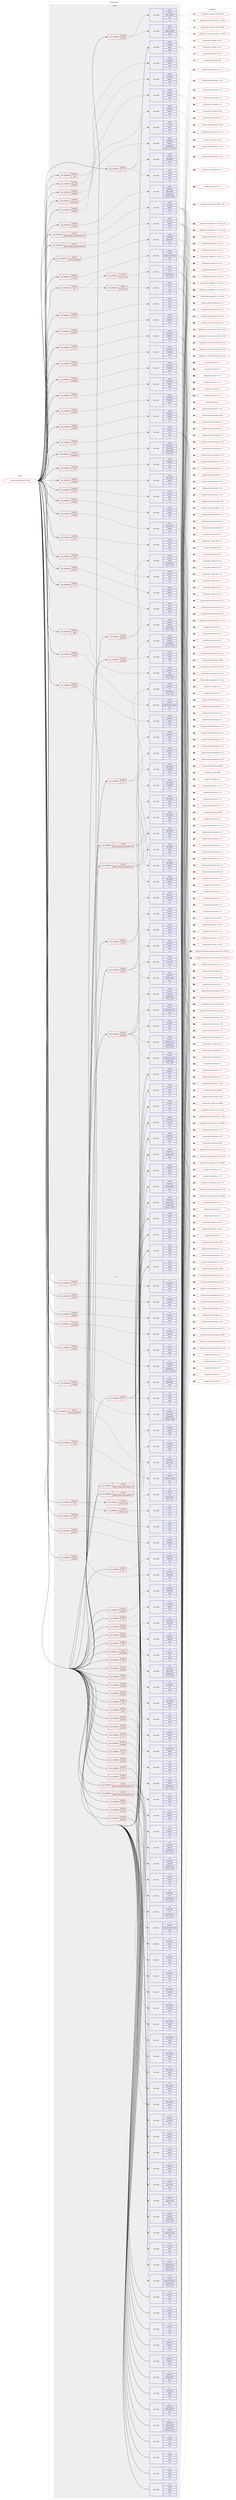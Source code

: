 digraph prolog {

# *************
# Graph options
# *************

newrank=true;
concentrate=true;
compound=true;
graph [rankdir=LR,fontname=Helvetica,fontsize=10,ranksep=1.5];#, ranksep=2.5, nodesep=0.2];
edge  [arrowhead=vee];
node  [fontname=Helvetica,fontsize=10];

# **********
# The ebuild
# **********

subgraph cluster_leftcol {
color=gray;
label=<<i>ebuild</i>>;
id [label="portage://media-gfx/blender-9999", color=red, width=4, href="../media-gfx/blender-9999.svg"];
}

# ****************
# The dependencies
# ****************

subgraph cluster_midcol {
color=gray;
label=<<i>dependencies</i>>;
subgraph cluster_compile {
fillcolor="#eeeeee";
style=filled;
label=<<i>compile</i>>;
subgraph cond71116 {
dependency283314 [label=<<TABLE BORDER="0" CELLBORDER="1" CELLSPACING="0" CELLPADDING="4"><TR><TD ROWSPAN="3" CELLPADDING="10">use_conditional</TD></TR><TR><TD>positive</TD></TR><TR><TD>X</TD></TR></TABLE>>, shape=none, color=red];
subgraph pack209855 {
dependency283315 [label=<<TABLE BORDER="0" CELLBORDER="1" CELLSPACING="0" CELLPADDING="4" WIDTH="220"><TR><TD ROWSPAN="6" CELLPADDING="30">pack_dep</TD></TR><TR><TD WIDTH="110">install</TD></TR><TR><TD>x11-libs</TD></TR><TR><TD>libX11</TD></TR><TR><TD>none</TD></TR><TR><TD>[,,]</TD></TR></TABLE>>, shape=none, color=blue];
}
dependency283314:e -> dependency283315:w [weight=20,style="dashed",arrowhead="vee"];
subgraph pack209856 {
dependency283316 [label=<<TABLE BORDER="0" CELLBORDER="1" CELLSPACING="0" CELLPADDING="4" WIDTH="220"><TR><TD ROWSPAN="6" CELLPADDING="30">pack_dep</TD></TR><TR><TD WIDTH="110">install</TD></TR><TR><TD>x11-libs</TD></TR><TR><TD>libXi</TD></TR><TR><TD>none</TD></TR><TR><TD>[,,]</TD></TR></TABLE>>, shape=none, color=blue];
}
dependency283314:e -> dependency283316:w [weight=20,style="dashed",arrowhead="vee"];
subgraph pack209857 {
dependency283317 [label=<<TABLE BORDER="0" CELLBORDER="1" CELLSPACING="0" CELLPADDING="4" WIDTH="220"><TR><TD ROWSPAN="6" CELLPADDING="30">pack_dep</TD></TR><TR><TD WIDTH="110">install</TD></TR><TR><TD>x11-libs</TD></TR><TR><TD>libXxf86vm</TD></TR><TR><TD>none</TD></TR><TR><TD>[,,]</TD></TR></TABLE>>, shape=none, color=blue];
}
dependency283314:e -> dependency283317:w [weight=20,style="dashed",arrowhead="vee"];
}
id:e -> dependency283314:w [weight=20,style="solid",arrowhead="vee"];
subgraph cond71117 {
dependency283318 [label=<<TABLE BORDER="0" CELLBORDER="1" CELLSPACING="0" CELLPADDING="4"><TR><TD ROWSPAN="3" CELLPADDING="10">use_conditional</TD></TR><TR><TD>positive</TD></TR><TR><TD>alembic</TD></TR></TABLE>>, shape=none, color=red];
subgraph pack209858 {
dependency283319 [label=<<TABLE BORDER="0" CELLBORDER="1" CELLSPACING="0" CELLPADDING="4" WIDTH="220"><TR><TD ROWSPAN="6" CELLPADDING="30">pack_dep</TD></TR><TR><TD WIDTH="110">install</TD></TR><TR><TD>media-gfx</TD></TR><TR><TD>alembic</TD></TR><TR><TD>greaterequal</TD></TR><TR><TD>[1.8.3,,-r2,1.8.3-r2]</TD></TR></TABLE>>, shape=none, color=blue];
}
dependency283318:e -> dependency283319:w [weight=20,style="dashed",arrowhead="vee"];
}
id:e -> dependency283318:w [weight=20,style="solid",arrowhead="vee"];
subgraph cond71118 {
dependency283320 [label=<<TABLE BORDER="0" CELLBORDER="1" CELLSPACING="0" CELLPADDING="4"><TR><TD ROWSPAN="3" CELLPADDING="10">use_conditional</TD></TR><TR><TD>positive</TD></TR><TR><TD>collada</TD></TR></TABLE>>, shape=none, color=red];
subgraph pack209859 {
dependency283321 [label=<<TABLE BORDER="0" CELLBORDER="1" CELLSPACING="0" CELLPADDING="4" WIDTH="220"><TR><TD ROWSPAN="6" CELLPADDING="30">pack_dep</TD></TR><TR><TD WIDTH="110">install</TD></TR><TR><TD>media-libs</TD></TR><TR><TD>opencollada</TD></TR><TR><TD>greaterequal</TD></TR><TR><TD>[1.6.68,,,1.6.68]</TD></TR></TABLE>>, shape=none, color=blue];
}
dependency283320:e -> dependency283321:w [weight=20,style="dashed",arrowhead="vee"];
}
id:e -> dependency283320:w [weight=20,style="solid",arrowhead="vee"];
subgraph cond71119 {
dependency283322 [label=<<TABLE BORDER="0" CELLBORDER="1" CELLSPACING="0" CELLPADDING="4"><TR><TD ROWSPAN="3" CELLPADDING="10">use_conditional</TD></TR><TR><TD>positive</TD></TR><TR><TD>color-management</TD></TR></TABLE>>, shape=none, color=red];
subgraph pack209860 {
dependency283323 [label=<<TABLE BORDER="0" CELLBORDER="1" CELLSPACING="0" CELLPADDING="4" WIDTH="220"><TR><TD ROWSPAN="6" CELLPADDING="30">pack_dep</TD></TR><TR><TD WIDTH="110">install</TD></TR><TR><TD>media-libs</TD></TR><TR><TD>opencolorio</TD></TR><TR><TD>none</TD></TR><TR><TD>[,,]</TD></TR></TABLE>>, shape=none, color=blue];
}
dependency283322:e -> dependency283323:w [weight=20,style="dashed",arrowhead="vee"];
}
id:e -> dependency283322:w [weight=20,style="solid",arrowhead="vee"];
subgraph cond71120 {
dependency283324 [label=<<TABLE BORDER="0" CELLBORDER="1" CELLSPACING="0" CELLPADDING="4"><TR><TD ROWSPAN="3" CELLPADDING="10">use_conditional</TD></TR><TR><TD>positive</TD></TR><TR><TD>cuda</TD></TR></TABLE>>, shape=none, color=red];
subgraph pack209861 {
dependency283325 [label=<<TABLE BORDER="0" CELLBORDER="1" CELLSPACING="0" CELLPADDING="4" WIDTH="220"><TR><TD ROWSPAN="6" CELLPADDING="30">pack_dep</TD></TR><TR><TD WIDTH="110">install</TD></TR><TR><TD>dev-util</TD></TR><TR><TD>nvidia-cuda-toolkit</TD></TR><TR><TD>none</TD></TR><TR><TD>[,,]</TD></TR></TABLE>>, shape=none, color=blue];
}
dependency283324:e -> dependency283325:w [weight=20,style="dashed",arrowhead="vee"];
}
id:e -> dependency283324:w [weight=20,style="solid",arrowhead="vee"];
subgraph cond71121 {
dependency283326 [label=<<TABLE BORDER="0" CELLBORDER="1" CELLSPACING="0" CELLPADDING="4"><TR><TD ROWSPAN="3" CELLPADDING="10">use_conditional</TD></TR><TR><TD>positive</TD></TR><TR><TD>embree</TD></TR></TABLE>>, shape=none, color=red];
subgraph pack209862 {
dependency283327 [label=<<TABLE BORDER="0" CELLBORDER="1" CELLSPACING="0" CELLPADDING="4" WIDTH="220"><TR><TD ROWSPAN="6" CELLPADDING="30">pack_dep</TD></TR><TR><TD WIDTH="110">install</TD></TR><TR><TD>media-libs</TD></TR><TR><TD>embree</TD></TR><TR><TD>none</TD></TR><TR><TD>[,,]</TD></TR></TABLE>>, shape=none, color=blue];
}
dependency283326:e -> dependency283327:w [weight=20,style="dashed",arrowhead="vee"];
}
id:e -> dependency283326:w [weight=20,style="solid",arrowhead="vee"];
subgraph cond71122 {
dependency283328 [label=<<TABLE BORDER="0" CELLBORDER="1" CELLSPACING="0" CELLPADDING="4"><TR><TD ROWSPAN="3" CELLPADDING="10">use_conditional</TD></TR><TR><TD>positive</TD></TR><TR><TD>ffmpeg</TD></TR></TABLE>>, shape=none, color=red];
subgraph pack209863 {
dependency283329 [label=<<TABLE BORDER="0" CELLBORDER="1" CELLSPACING="0" CELLPADDING="4" WIDTH="220"><TR><TD ROWSPAN="6" CELLPADDING="30">pack_dep</TD></TR><TR><TD WIDTH="110">install</TD></TR><TR><TD>media-video</TD></TR><TR><TD>ffmpeg</TD></TR><TR><TD>none</TD></TR><TR><TD>[,,]</TD></TR></TABLE>>, shape=none, color=blue];
}
dependency283328:e -> dependency283329:w [weight=20,style="dashed",arrowhead="vee"];
}
id:e -> dependency283328:w [weight=20,style="solid",arrowhead="vee"];
subgraph cond71123 {
dependency283330 [label=<<TABLE BORDER="0" CELLBORDER="1" CELLSPACING="0" CELLPADDING="4"><TR><TD ROWSPAN="3" CELLPADDING="10">use_conditional</TD></TR><TR><TD>positive</TD></TR><TR><TD>fftw</TD></TR></TABLE>>, shape=none, color=red];
subgraph pack209864 {
dependency283331 [label=<<TABLE BORDER="0" CELLBORDER="1" CELLSPACING="0" CELLPADDING="4" WIDTH="220"><TR><TD ROWSPAN="6" CELLPADDING="30">pack_dep</TD></TR><TR><TD WIDTH="110">install</TD></TR><TR><TD>sci-libs</TD></TR><TR><TD>fftw</TD></TR><TR><TD>none</TD></TR><TR><TD>[,,]</TD></TR></TABLE>>, shape=none, color=blue];
}
dependency283330:e -> dependency283331:w [weight=20,style="dashed",arrowhead="vee"];
}
id:e -> dependency283330:w [weight=20,style="solid",arrowhead="vee"];
subgraph cond71124 {
dependency283332 [label=<<TABLE BORDER="0" CELLBORDER="1" CELLSPACING="0" CELLPADDING="4"><TR><TD ROWSPAN="3" CELLPADDING="10">use_conditional</TD></TR><TR><TD>positive</TD></TR><TR><TD>gmp</TD></TR></TABLE>>, shape=none, color=red];
subgraph pack209865 {
dependency283333 [label=<<TABLE BORDER="0" CELLBORDER="1" CELLSPACING="0" CELLPADDING="4" WIDTH="220"><TR><TD ROWSPAN="6" CELLPADDING="30">pack_dep</TD></TR><TR><TD WIDTH="110">install</TD></TR><TR><TD>dev-libs</TD></TR><TR><TD>gmp</TD></TR><TR><TD>none</TD></TR><TR><TD>[,,]</TD></TR></TABLE>>, shape=none, color=blue];
}
dependency283332:e -> dependency283333:w [weight=20,style="dashed",arrowhead="vee"];
}
id:e -> dependency283332:w [weight=20,style="solid",arrowhead="vee"];
subgraph cond71125 {
dependency283334 [label=<<TABLE BORDER="0" CELLBORDER="1" CELLSPACING="0" CELLPADDING="4"><TR><TD ROWSPAN="3" CELLPADDING="10">use_conditional</TD></TR><TR><TD>positive</TD></TR><TR><TD>gnome</TD></TR></TABLE>>, shape=none, color=red];
subgraph pack209866 {
dependency283335 [label=<<TABLE BORDER="0" CELLBORDER="1" CELLSPACING="0" CELLPADDING="4" WIDTH="220"><TR><TD ROWSPAN="6" CELLPADDING="30">pack_dep</TD></TR><TR><TD WIDTH="110">install</TD></TR><TR><TD>gui-libs</TD></TR><TR><TD>libdecor</TD></TR><TR><TD>none</TD></TR><TR><TD>[,,]</TD></TR></TABLE>>, shape=none, color=blue];
}
dependency283334:e -> dependency283335:w [weight=20,style="dashed",arrowhead="vee"];
}
id:e -> dependency283334:w [weight=20,style="solid",arrowhead="vee"];
subgraph cond71126 {
dependency283336 [label=<<TABLE BORDER="0" CELLBORDER="1" CELLSPACING="0" CELLPADDING="4"><TR><TD ROWSPAN="3" CELLPADDING="10">use_conditional</TD></TR><TR><TD>positive</TD></TR><TR><TD>hip</TD></TR></TABLE>>, shape=none, color=red];
subgraph cond71127 {
dependency283337 [label=<<TABLE BORDER="0" CELLBORDER="1" CELLSPACING="0" CELLPADDING="4"><TR><TD ROWSPAN="3" CELLPADDING="10">use_conditional</TD></TR><TR><TD>positive</TD></TR><TR><TD>llvm_slot_17</TD></TR></TABLE>>, shape=none, color=red];
subgraph pack209867 {
dependency283338 [label=<<TABLE BORDER="0" CELLBORDER="1" CELLSPACING="0" CELLPADDING="4" WIDTH="220"><TR><TD ROWSPAN="6" CELLPADDING="30">pack_dep</TD></TR><TR><TD WIDTH="110">install</TD></TR><TR><TD>dev-util</TD></TR><TR><TD>hip</TD></TR><TR><TD>none</TD></TR><TR><TD>[,,]</TD></TR></TABLE>>, shape=none, color=blue];
}
dependency283337:e -> dependency283338:w [weight=20,style="dashed",arrowhead="vee"];
}
dependency283336:e -> dependency283337:w [weight=20,style="dashed",arrowhead="vee"];
subgraph cond71128 {
dependency283339 [label=<<TABLE BORDER="0" CELLBORDER="1" CELLSPACING="0" CELLPADDING="4"><TR><TD ROWSPAN="3" CELLPADDING="10">use_conditional</TD></TR><TR><TD>positive</TD></TR><TR><TD>llvm_slot_18</TD></TR></TABLE>>, shape=none, color=red];
subgraph pack209868 {
dependency283340 [label=<<TABLE BORDER="0" CELLBORDER="1" CELLSPACING="0" CELLPADDING="4" WIDTH="220"><TR><TD ROWSPAN="6" CELLPADDING="30">pack_dep</TD></TR><TR><TD WIDTH="110">install</TD></TR><TR><TD>dev-util</TD></TR><TR><TD>hip</TD></TR><TR><TD>greaterequal</TD></TR><TR><TD>[6.1,,,6.1]</TD></TR></TABLE>>, shape=none, color=blue];
}
dependency283339:e -> dependency283340:w [weight=20,style="dashed",arrowhead="vee"];
}
dependency283336:e -> dependency283339:w [weight=20,style="dashed",arrowhead="vee"];
}
id:e -> dependency283336:w [weight=20,style="solid",arrowhead="vee"];
subgraph cond71129 {
dependency283341 [label=<<TABLE BORDER="0" CELLBORDER="1" CELLSPACING="0" CELLPADDING="4"><TR><TD ROWSPAN="3" CELLPADDING="10">use_conditional</TD></TR><TR><TD>positive</TD></TR><TR><TD>jack</TD></TR></TABLE>>, shape=none, color=red];
subgraph pack209869 {
dependency283342 [label=<<TABLE BORDER="0" CELLBORDER="1" CELLSPACING="0" CELLPADDING="4" WIDTH="220"><TR><TD ROWSPAN="6" CELLPADDING="30">pack_dep</TD></TR><TR><TD WIDTH="110">install</TD></TR><TR><TD>virtual</TD></TR><TR><TD>jack</TD></TR><TR><TD>none</TD></TR><TR><TD>[,,]</TD></TR></TABLE>>, shape=none, color=blue];
}
dependency283341:e -> dependency283342:w [weight=20,style="dashed",arrowhead="vee"];
}
id:e -> dependency283341:w [weight=20,style="solid",arrowhead="vee"];
subgraph cond71130 {
dependency283343 [label=<<TABLE BORDER="0" CELLBORDER="1" CELLSPACING="0" CELLPADDING="4"><TR><TD ROWSPAN="3" CELLPADDING="10">use_conditional</TD></TR><TR><TD>positive</TD></TR><TR><TD>jemalloc</TD></TR></TABLE>>, shape=none, color=red];
subgraph pack209870 {
dependency283344 [label=<<TABLE BORDER="0" CELLBORDER="1" CELLSPACING="0" CELLPADDING="4" WIDTH="220"><TR><TD ROWSPAN="6" CELLPADDING="30">pack_dep</TD></TR><TR><TD WIDTH="110">install</TD></TR><TR><TD>dev-libs</TD></TR><TR><TD>jemalloc</TD></TR><TR><TD>none</TD></TR><TR><TD>[,,]</TD></TR></TABLE>>, shape=none, color=blue];
}
dependency283343:e -> dependency283344:w [weight=20,style="dashed",arrowhead="vee"];
}
id:e -> dependency283343:w [weight=20,style="solid",arrowhead="vee"];
subgraph cond71131 {
dependency283345 [label=<<TABLE BORDER="0" CELLBORDER="1" CELLSPACING="0" CELLPADDING="4"><TR><TD ROWSPAN="3" CELLPADDING="10">use_conditional</TD></TR><TR><TD>positive</TD></TR><TR><TD>jpeg2k</TD></TR></TABLE>>, shape=none, color=red];
subgraph pack209871 {
dependency283346 [label=<<TABLE BORDER="0" CELLBORDER="1" CELLSPACING="0" CELLPADDING="4" WIDTH="220"><TR><TD ROWSPAN="6" CELLPADDING="30">pack_dep</TD></TR><TR><TD WIDTH="110">install</TD></TR><TR><TD>media-libs</TD></TR><TR><TD>openjpeg</TD></TR><TR><TD>none</TD></TR><TR><TD>[,,]</TD></TR></TABLE>>, shape=none, color=blue];
}
dependency283345:e -> dependency283346:w [weight=20,style="dashed",arrowhead="vee"];
}
id:e -> dependency283345:w [weight=20,style="solid",arrowhead="vee"];
subgraph cond71132 {
dependency283347 [label=<<TABLE BORDER="0" CELLBORDER="1" CELLSPACING="0" CELLPADDING="4"><TR><TD ROWSPAN="3" CELLPADDING="10">use_conditional</TD></TR><TR><TD>positive</TD></TR><TR><TD>ndof</TD></TR></TABLE>>, shape=none, color=red];
subgraph pack209872 {
dependency283348 [label=<<TABLE BORDER="0" CELLBORDER="1" CELLSPACING="0" CELLPADDING="4" WIDTH="220"><TR><TD ROWSPAN="6" CELLPADDING="30">pack_dep</TD></TR><TR><TD WIDTH="110">install</TD></TR><TR><TD>app-misc</TD></TR><TR><TD>spacenavd</TD></TR><TR><TD>none</TD></TR><TR><TD>[,,]</TD></TR></TABLE>>, shape=none, color=blue];
}
dependency283347:e -> dependency283348:w [weight=20,style="dashed",arrowhead="vee"];
subgraph pack209873 {
dependency283349 [label=<<TABLE BORDER="0" CELLBORDER="1" CELLSPACING="0" CELLPADDING="4" WIDTH="220"><TR><TD ROWSPAN="6" CELLPADDING="30">pack_dep</TD></TR><TR><TD WIDTH="110">install</TD></TR><TR><TD>dev-libs</TD></TR><TR><TD>libspnav</TD></TR><TR><TD>none</TD></TR><TR><TD>[,,]</TD></TR></TABLE>>, shape=none, color=blue];
}
dependency283347:e -> dependency283349:w [weight=20,style="dashed",arrowhead="vee"];
}
id:e -> dependency283347:w [weight=20,style="solid",arrowhead="vee"];
subgraph cond71133 {
dependency283350 [label=<<TABLE BORDER="0" CELLBORDER="1" CELLSPACING="0" CELLPADDING="4"><TR><TD ROWSPAN="3" CELLPADDING="10">use_conditional</TD></TR><TR><TD>positive</TD></TR><TR><TD>nls</TD></TR></TABLE>>, shape=none, color=red];
subgraph pack209874 {
dependency283351 [label=<<TABLE BORDER="0" CELLBORDER="1" CELLSPACING="0" CELLPADDING="4" WIDTH="220"><TR><TD ROWSPAN="6" CELLPADDING="30">pack_dep</TD></TR><TR><TD WIDTH="110">install</TD></TR><TR><TD>virtual</TD></TR><TR><TD>libiconv</TD></TR><TR><TD>none</TD></TR><TR><TD>[,,]</TD></TR></TABLE>>, shape=none, color=blue];
}
dependency283350:e -> dependency283351:w [weight=20,style="dashed",arrowhead="vee"];
}
id:e -> dependency283350:w [weight=20,style="solid",arrowhead="vee"];
subgraph cond71134 {
dependency283352 [label=<<TABLE BORDER="0" CELLBORDER="1" CELLSPACING="0" CELLPADDING="4"><TR><TD ROWSPAN="3" CELLPADDING="10">use_conditional</TD></TR><TR><TD>positive</TD></TR><TR><TD>oidn</TD></TR></TABLE>>, shape=none, color=red];
subgraph pack209875 {
dependency283353 [label=<<TABLE BORDER="0" CELLBORDER="1" CELLSPACING="0" CELLPADDING="4" WIDTH="220"><TR><TD ROWSPAN="6" CELLPADDING="30">pack_dep</TD></TR><TR><TD WIDTH="110">install</TD></TR><TR><TD>media-libs</TD></TR><TR><TD>oidn</TD></TR><TR><TD>greaterequal</TD></TR><TR><TD>[2.1.0,,,2.1.0]</TD></TR></TABLE>>, shape=none, color=blue];
}
dependency283352:e -> dependency283353:w [weight=20,style="dashed",arrowhead="vee"];
}
id:e -> dependency283352:w [weight=20,style="solid",arrowhead="vee"];
subgraph cond71135 {
dependency283354 [label=<<TABLE BORDER="0" CELLBORDER="1" CELLSPACING="0" CELLPADDING="4"><TR><TD ROWSPAN="3" CELLPADDING="10">use_conditional</TD></TR><TR><TD>positive</TD></TR><TR><TD>oneapi</TD></TR></TABLE>>, shape=none, color=red];
subgraph pack209876 {
dependency283355 [label=<<TABLE BORDER="0" CELLBORDER="1" CELLSPACING="0" CELLPADDING="4" WIDTH="220"><TR><TD ROWSPAN="6" CELLPADDING="30">pack_dep</TD></TR><TR><TD WIDTH="110">install</TD></TR><TR><TD>dev-libs</TD></TR><TR><TD>intel-compute-runtime</TD></TR><TR><TD>none</TD></TR><TR><TD>[,,]</TD></TR></TABLE>>, shape=none, color=blue];
}
dependency283354:e -> dependency283355:w [weight=20,style="dashed",arrowhead="vee"];
}
id:e -> dependency283354:w [weight=20,style="solid",arrowhead="vee"];
subgraph cond71136 {
dependency283356 [label=<<TABLE BORDER="0" CELLBORDER="1" CELLSPACING="0" CELLPADDING="4"><TR><TD ROWSPAN="3" CELLPADDING="10">use_conditional</TD></TR><TR><TD>positive</TD></TR><TR><TD>openal</TD></TR></TABLE>>, shape=none, color=red];
subgraph pack209877 {
dependency283357 [label=<<TABLE BORDER="0" CELLBORDER="1" CELLSPACING="0" CELLPADDING="4" WIDTH="220"><TR><TD ROWSPAN="6" CELLPADDING="30">pack_dep</TD></TR><TR><TD WIDTH="110">install</TD></TR><TR><TD>media-libs</TD></TR><TR><TD>openal</TD></TR><TR><TD>none</TD></TR><TR><TD>[,,]</TD></TR></TABLE>>, shape=none, color=blue];
}
dependency283356:e -> dependency283357:w [weight=20,style="dashed",arrowhead="vee"];
}
id:e -> dependency283356:w [weight=20,style="solid",arrowhead="vee"];
subgraph cond71137 {
dependency283358 [label=<<TABLE BORDER="0" CELLBORDER="1" CELLSPACING="0" CELLPADDING="4"><TR><TD ROWSPAN="3" CELLPADDING="10">use_conditional</TD></TR><TR><TD>positive</TD></TR><TR><TD>openexr</TD></TR></TABLE>>, shape=none, color=red];
subgraph pack209878 {
dependency283359 [label=<<TABLE BORDER="0" CELLBORDER="1" CELLSPACING="0" CELLPADDING="4" WIDTH="220"><TR><TD ROWSPAN="6" CELLPADDING="30">pack_dep</TD></TR><TR><TD WIDTH="110">install</TD></TR><TR><TD>dev-libs</TD></TR><TR><TD>imath</TD></TR><TR><TD>greaterequal</TD></TR><TR><TD>[3.1.7,,,3.1.7]</TD></TR></TABLE>>, shape=none, color=blue];
}
dependency283358:e -> dependency283359:w [weight=20,style="dashed",arrowhead="vee"];
subgraph pack209879 {
dependency283360 [label=<<TABLE BORDER="0" CELLBORDER="1" CELLSPACING="0" CELLPADDING="4" WIDTH="220"><TR><TD ROWSPAN="6" CELLPADDING="30">pack_dep</TD></TR><TR><TD WIDTH="110">install</TD></TR><TR><TD>media-libs</TD></TR><TR><TD>openexr</TD></TR><TR><TD>greaterequal</TD></TR><TR><TD>[3.2.1,,,3.2.1]</TD></TR></TABLE>>, shape=none, color=blue];
}
dependency283358:e -> dependency283360:w [weight=20,style="dashed",arrowhead="vee"];
}
id:e -> dependency283358:w [weight=20,style="solid",arrowhead="vee"];
subgraph cond71138 {
dependency283361 [label=<<TABLE BORDER="0" CELLBORDER="1" CELLSPACING="0" CELLPADDING="4"><TR><TD ROWSPAN="3" CELLPADDING="10">use_conditional</TD></TR><TR><TD>positive</TD></TR><TR><TD>openpgl</TD></TR></TABLE>>, shape=none, color=red];
subgraph pack209880 {
dependency283362 [label=<<TABLE BORDER="0" CELLBORDER="1" CELLSPACING="0" CELLPADDING="4" WIDTH="220"><TR><TD ROWSPAN="6" CELLPADDING="30">pack_dep</TD></TR><TR><TD WIDTH="110">install</TD></TR><TR><TD>media-libs</TD></TR><TR><TD>openpgl</TD></TR><TR><TD>none</TD></TR><TR><TD>[,,]</TD></TR></TABLE>>, shape=none, color=blue];
}
dependency283361:e -> dependency283362:w [weight=20,style="dashed",arrowhead="vee"];
}
id:e -> dependency283361:w [weight=20,style="solid",arrowhead="vee"];
subgraph cond71139 {
dependency283363 [label=<<TABLE BORDER="0" CELLBORDER="1" CELLSPACING="0" CELLPADDING="4"><TR><TD ROWSPAN="3" CELLPADDING="10">use_conditional</TD></TR><TR><TD>positive</TD></TR><TR><TD>opensubdiv</TD></TR></TABLE>>, shape=none, color=red];
subgraph pack209881 {
dependency283364 [label=<<TABLE BORDER="0" CELLBORDER="1" CELLSPACING="0" CELLPADDING="4" WIDTH="220"><TR><TD ROWSPAN="6" CELLPADDING="30">pack_dep</TD></TR><TR><TD WIDTH="110">install</TD></TR><TR><TD>media-libs</TD></TR><TR><TD>opensubdiv</TD></TR><TR><TD>greaterequal</TD></TR><TR><TD>[3.5.0,,,3.5.0]</TD></TR></TABLE>>, shape=none, color=blue];
}
dependency283363:e -> dependency283364:w [weight=20,style="dashed",arrowhead="vee"];
}
id:e -> dependency283363:w [weight=20,style="solid",arrowhead="vee"];
subgraph cond71140 {
dependency283365 [label=<<TABLE BORDER="0" CELLBORDER="1" CELLSPACING="0" CELLPADDING="4"><TR><TD ROWSPAN="3" CELLPADDING="10">use_conditional</TD></TR><TR><TD>positive</TD></TR><TR><TD>openvdb</TD></TR></TABLE>>, shape=none, color=red];
subgraph pack209882 {
dependency283366 [label=<<TABLE BORDER="0" CELLBORDER="1" CELLSPACING="0" CELLPADDING="4" WIDTH="220"><TR><TD ROWSPAN="6" CELLPADDING="30">pack_dep</TD></TR><TR><TD WIDTH="110">install</TD></TR><TR><TD>media-gfx</TD></TR><TR><TD>openvdb</TD></TR><TR><TD>greaterequal</TD></TR><TR><TD>[11.0.0,,,11.0.0]</TD></TR></TABLE>>, shape=none, color=blue];
}
dependency283365:e -> dependency283366:w [weight=20,style="dashed",arrowhead="vee"];
subgraph pack209883 {
dependency283367 [label=<<TABLE BORDER="0" CELLBORDER="1" CELLSPACING="0" CELLPADDING="4" WIDTH="220"><TR><TD ROWSPAN="6" CELLPADDING="30">pack_dep</TD></TR><TR><TD WIDTH="110">install</TD></TR><TR><TD>dev-libs</TD></TR><TR><TD>c-blosc</TD></TR><TR><TD>none</TD></TR><TR><TD>[,,]</TD></TR></TABLE>>, shape=none, color=blue];
}
dependency283365:e -> dependency283367:w [weight=20,style="dashed",arrowhead="vee"];
}
id:e -> dependency283365:w [weight=20,style="solid",arrowhead="vee"];
subgraph cond71141 {
dependency283368 [label=<<TABLE BORDER="0" CELLBORDER="1" CELLSPACING="0" CELLPADDING="4"><TR><TD ROWSPAN="3" CELLPADDING="10">use_conditional</TD></TR><TR><TD>positive</TD></TR><TR><TD>optix</TD></TR></TABLE>>, shape=none, color=red];
subgraph pack209884 {
dependency283369 [label=<<TABLE BORDER="0" CELLBORDER="1" CELLSPACING="0" CELLPADDING="4" WIDTH="220"><TR><TD ROWSPAN="6" CELLPADDING="30">pack_dep</TD></TR><TR><TD WIDTH="110">install</TD></TR><TR><TD>dev-libs</TD></TR><TR><TD>optix</TD></TR><TR><TD>none</TD></TR><TR><TD>[,,]</TD></TR></TABLE>>, shape=none, color=blue];
}
dependency283368:e -> dependency283369:w [weight=20,style="dashed",arrowhead="vee"];
}
id:e -> dependency283368:w [weight=20,style="solid",arrowhead="vee"];
subgraph cond71142 {
dependency283370 [label=<<TABLE BORDER="0" CELLBORDER="1" CELLSPACING="0" CELLPADDING="4"><TR><TD ROWSPAN="3" CELLPADDING="10">use_conditional</TD></TR><TR><TD>positive</TD></TR><TR><TD>osl</TD></TR></TABLE>>, shape=none, color=red];
subgraph pack209885 {
dependency283371 [label=<<TABLE BORDER="0" CELLBORDER="1" CELLSPACING="0" CELLPADDING="4" WIDTH="220"><TR><TD ROWSPAN="6" CELLPADDING="30">pack_dep</TD></TR><TR><TD WIDTH="110">install</TD></TR><TR><TD>media-libs</TD></TR><TR><TD>osl</TD></TR><TR><TD>greaterequal</TD></TR><TR><TD>[1.13,,,1.13]</TD></TR></TABLE>>, shape=none, color=blue];
}
dependency283370:e -> dependency283371:w [weight=20,style="dashed",arrowhead="vee"];
subgraph pack209886 {
dependency283372 [label=<<TABLE BORDER="0" CELLBORDER="1" CELLSPACING="0" CELLPADDING="4" WIDTH="220"><TR><TD ROWSPAN="6" CELLPADDING="30">pack_dep</TD></TR><TR><TD WIDTH="110">install</TD></TR><TR><TD>media-libs</TD></TR><TR><TD>mesa</TD></TR><TR><TD>none</TD></TR><TR><TD>[,,]</TD></TR></TABLE>>, shape=none, color=blue];
}
dependency283370:e -> dependency283372:w [weight=20,style="dashed",arrowhead="vee"];
}
id:e -> dependency283370:w [weight=20,style="solid",arrowhead="vee"];
subgraph cond71143 {
dependency283373 [label=<<TABLE BORDER="0" CELLBORDER="1" CELLSPACING="0" CELLPADDING="4"><TR><TD ROWSPAN="3" CELLPADDING="10">use_conditional</TD></TR><TR><TD>positive</TD></TR><TR><TD>otf</TD></TR></TABLE>>, shape=none, color=red];
subgraph pack209887 {
dependency283374 [label=<<TABLE BORDER="0" CELLBORDER="1" CELLSPACING="0" CELLPADDING="4" WIDTH="220"><TR><TD ROWSPAN="6" CELLPADDING="30">pack_dep</TD></TR><TR><TD WIDTH="110">install</TD></TR><TR><TD>media-libs</TD></TR><TR><TD>harfbuzz</TD></TR><TR><TD>none</TD></TR><TR><TD>[,,]</TD></TR></TABLE>>, shape=none, color=blue];
}
dependency283373:e -> dependency283374:w [weight=20,style="dashed",arrowhead="vee"];
}
id:e -> dependency283373:w [weight=20,style="solid",arrowhead="vee"];
subgraph cond71144 {
dependency283375 [label=<<TABLE BORDER="0" CELLBORDER="1" CELLSPACING="0" CELLPADDING="4"><TR><TD ROWSPAN="3" CELLPADDING="10">use_conditional</TD></TR><TR><TD>positive</TD></TR><TR><TD>pdf</TD></TR></TABLE>>, shape=none, color=red];
subgraph pack209888 {
dependency283376 [label=<<TABLE BORDER="0" CELLBORDER="1" CELLSPACING="0" CELLPADDING="4" WIDTH="220"><TR><TD ROWSPAN="6" CELLPADDING="30">pack_dep</TD></TR><TR><TD WIDTH="110">install</TD></TR><TR><TD>media-libs</TD></TR><TR><TD>libharu</TD></TR><TR><TD>none</TD></TR><TR><TD>[,,]</TD></TR></TABLE>>, shape=none, color=blue];
}
dependency283375:e -> dependency283376:w [weight=20,style="dashed",arrowhead="vee"];
}
id:e -> dependency283375:w [weight=20,style="solid",arrowhead="vee"];
subgraph cond71145 {
dependency283377 [label=<<TABLE BORDER="0" CELLBORDER="1" CELLSPACING="0" CELLPADDING="4"><TR><TD ROWSPAN="3" CELLPADDING="10">use_conditional</TD></TR><TR><TD>positive</TD></TR><TR><TD>potrace</TD></TR></TABLE>>, shape=none, color=red];
subgraph pack209889 {
dependency283378 [label=<<TABLE BORDER="0" CELLBORDER="1" CELLSPACING="0" CELLPADDING="4" WIDTH="220"><TR><TD ROWSPAN="6" CELLPADDING="30">pack_dep</TD></TR><TR><TD WIDTH="110">install</TD></TR><TR><TD>media-gfx</TD></TR><TR><TD>potrace</TD></TR><TR><TD>none</TD></TR><TR><TD>[,,]</TD></TR></TABLE>>, shape=none, color=blue];
}
dependency283377:e -> dependency283378:w [weight=20,style="dashed",arrowhead="vee"];
}
id:e -> dependency283377:w [weight=20,style="solid",arrowhead="vee"];
subgraph cond71146 {
dependency283379 [label=<<TABLE BORDER="0" CELLBORDER="1" CELLSPACING="0" CELLPADDING="4"><TR><TD ROWSPAN="3" CELLPADDING="10">use_conditional</TD></TR><TR><TD>positive</TD></TR><TR><TD>pugixml</TD></TR></TABLE>>, shape=none, color=red];
subgraph pack209890 {
dependency283380 [label=<<TABLE BORDER="0" CELLBORDER="1" CELLSPACING="0" CELLPADDING="4" WIDTH="220"><TR><TD ROWSPAN="6" CELLPADDING="30">pack_dep</TD></TR><TR><TD WIDTH="110">install</TD></TR><TR><TD>dev-libs</TD></TR><TR><TD>pugixml</TD></TR><TR><TD>none</TD></TR><TR><TD>[,,]</TD></TR></TABLE>>, shape=none, color=blue];
}
dependency283379:e -> dependency283380:w [weight=20,style="dashed",arrowhead="vee"];
}
id:e -> dependency283379:w [weight=20,style="solid",arrowhead="vee"];
subgraph cond71147 {
dependency283381 [label=<<TABLE BORDER="0" CELLBORDER="1" CELLSPACING="0" CELLPADDING="4"><TR><TD ROWSPAN="3" CELLPADDING="10">use_conditional</TD></TR><TR><TD>positive</TD></TR><TR><TD>pulseaudio</TD></TR></TABLE>>, shape=none, color=red];
subgraph pack209891 {
dependency283382 [label=<<TABLE BORDER="0" CELLBORDER="1" CELLSPACING="0" CELLPADDING="4" WIDTH="220"><TR><TD ROWSPAN="6" CELLPADDING="30">pack_dep</TD></TR><TR><TD WIDTH="110">install</TD></TR><TR><TD>media-libs</TD></TR><TR><TD>libpulse</TD></TR><TR><TD>none</TD></TR><TR><TD>[,,]</TD></TR></TABLE>>, shape=none, color=blue];
}
dependency283381:e -> dependency283382:w [weight=20,style="dashed",arrowhead="vee"];
}
id:e -> dependency283381:w [weight=20,style="solid",arrowhead="vee"];
subgraph cond71148 {
dependency283383 [label=<<TABLE BORDER="0" CELLBORDER="1" CELLSPACING="0" CELLPADDING="4"><TR><TD ROWSPAN="3" CELLPADDING="10">use_conditional</TD></TR><TR><TD>positive</TD></TR><TR><TD>python_single_target_python3_11</TD></TR></TABLE>>, shape=none, color=red];
subgraph pack209892 {
dependency283384 [label=<<TABLE BORDER="0" CELLBORDER="1" CELLSPACING="0" CELLPADDING="4" WIDTH="220"><TR><TD ROWSPAN="6" CELLPADDING="30">pack_dep</TD></TR><TR><TD WIDTH="110">install</TD></TR><TR><TD>dev-lang</TD></TR><TR><TD>python</TD></TR><TR><TD>none</TD></TR><TR><TD>[,,]</TD></TR></TABLE>>, shape=none, color=blue];
}
dependency283383:e -> dependency283384:w [weight=20,style="dashed",arrowhead="vee"];
}
id:e -> dependency283383:w [weight=20,style="solid",arrowhead="vee"];
subgraph cond71149 {
dependency283385 [label=<<TABLE BORDER="0" CELLBORDER="1" CELLSPACING="0" CELLPADDING="4"><TR><TD ROWSPAN="3" CELLPADDING="10">use_conditional</TD></TR><TR><TD>positive</TD></TR><TR><TD>python_single_target_python3_11</TD></TR></TABLE>>, shape=none, color=red];
subgraph pack209893 {
dependency283386 [label=<<TABLE BORDER="0" CELLBORDER="1" CELLSPACING="0" CELLPADDING="4" WIDTH="220"><TR><TD ROWSPAN="6" CELLPADDING="30">pack_dep</TD></TR><TR><TD WIDTH="110">install</TD></TR><TR><TD>dev-python</TD></TR><TR><TD>cython</TD></TR><TR><TD>none</TD></TR><TR><TD>[,,]</TD></TR></TABLE>>, shape=none, color=blue];
}
dependency283385:e -> dependency283386:w [weight=20,style="dashed",arrowhead="vee"];
subgraph pack209894 {
dependency283387 [label=<<TABLE BORDER="0" CELLBORDER="1" CELLSPACING="0" CELLPADDING="4" WIDTH="220"><TR><TD ROWSPAN="6" CELLPADDING="30">pack_dep</TD></TR><TR><TD WIDTH="110">install</TD></TR><TR><TD>dev-python</TD></TR><TR><TD>numpy</TD></TR><TR><TD>none</TD></TR><TR><TD>[,,]</TD></TR></TABLE>>, shape=none, color=blue];
}
dependency283385:e -> dependency283387:w [weight=20,style="dashed",arrowhead="vee"];
subgraph pack209895 {
dependency283388 [label=<<TABLE BORDER="0" CELLBORDER="1" CELLSPACING="0" CELLPADDING="4" WIDTH="220"><TR><TD ROWSPAN="6" CELLPADDING="30">pack_dep</TD></TR><TR><TD WIDTH="110">install</TD></TR><TR><TD>dev-python</TD></TR><TR><TD>zstandard</TD></TR><TR><TD>none</TD></TR><TR><TD>[,,]</TD></TR></TABLE>>, shape=none, color=blue];
}
dependency283385:e -> dependency283388:w [weight=20,style="dashed",arrowhead="vee"];
subgraph pack209896 {
dependency283389 [label=<<TABLE BORDER="0" CELLBORDER="1" CELLSPACING="0" CELLPADDING="4" WIDTH="220"><TR><TD ROWSPAN="6" CELLPADDING="30">pack_dep</TD></TR><TR><TD WIDTH="110">install</TD></TR><TR><TD>dev-python</TD></TR><TR><TD>requests</TD></TR><TR><TD>none</TD></TR><TR><TD>[,,]</TD></TR></TABLE>>, shape=none, color=blue];
}
dependency283385:e -> dependency283389:w [weight=20,style="dashed",arrowhead="vee"];
}
id:e -> dependency283385:w [weight=20,style="solid",arrowhead="vee"];
subgraph cond71150 {
dependency283390 [label=<<TABLE BORDER="0" CELLBORDER="1" CELLSPACING="0" CELLPADDING="4"><TR><TD ROWSPAN="3" CELLPADDING="10">use_conditional</TD></TR><TR><TD>positive</TD></TR><TR><TD>python_single_target_python3_12</TD></TR></TABLE>>, shape=none, color=red];
subgraph pack209897 {
dependency283391 [label=<<TABLE BORDER="0" CELLBORDER="1" CELLSPACING="0" CELLPADDING="4" WIDTH="220"><TR><TD ROWSPAN="6" CELLPADDING="30">pack_dep</TD></TR><TR><TD WIDTH="110">install</TD></TR><TR><TD>dev-lang</TD></TR><TR><TD>python</TD></TR><TR><TD>none</TD></TR><TR><TD>[,,]</TD></TR></TABLE>>, shape=none, color=blue];
}
dependency283390:e -> dependency283391:w [weight=20,style="dashed",arrowhead="vee"];
}
id:e -> dependency283390:w [weight=20,style="solid",arrowhead="vee"];
subgraph cond71151 {
dependency283392 [label=<<TABLE BORDER="0" CELLBORDER="1" CELLSPACING="0" CELLPADDING="4"><TR><TD ROWSPAN="3" CELLPADDING="10">use_conditional</TD></TR><TR><TD>positive</TD></TR><TR><TD>python_single_target_python3_12</TD></TR></TABLE>>, shape=none, color=red];
subgraph pack209898 {
dependency283393 [label=<<TABLE BORDER="0" CELLBORDER="1" CELLSPACING="0" CELLPADDING="4" WIDTH="220"><TR><TD ROWSPAN="6" CELLPADDING="30">pack_dep</TD></TR><TR><TD WIDTH="110">install</TD></TR><TR><TD>dev-python</TD></TR><TR><TD>cython</TD></TR><TR><TD>none</TD></TR><TR><TD>[,,]</TD></TR></TABLE>>, shape=none, color=blue];
}
dependency283392:e -> dependency283393:w [weight=20,style="dashed",arrowhead="vee"];
subgraph pack209899 {
dependency283394 [label=<<TABLE BORDER="0" CELLBORDER="1" CELLSPACING="0" CELLPADDING="4" WIDTH="220"><TR><TD ROWSPAN="6" CELLPADDING="30">pack_dep</TD></TR><TR><TD WIDTH="110">install</TD></TR><TR><TD>dev-python</TD></TR><TR><TD>numpy</TD></TR><TR><TD>none</TD></TR><TR><TD>[,,]</TD></TR></TABLE>>, shape=none, color=blue];
}
dependency283392:e -> dependency283394:w [weight=20,style="dashed",arrowhead="vee"];
subgraph pack209900 {
dependency283395 [label=<<TABLE BORDER="0" CELLBORDER="1" CELLSPACING="0" CELLPADDING="4" WIDTH="220"><TR><TD ROWSPAN="6" CELLPADDING="30">pack_dep</TD></TR><TR><TD WIDTH="110">install</TD></TR><TR><TD>dev-python</TD></TR><TR><TD>zstandard</TD></TR><TR><TD>none</TD></TR><TR><TD>[,,]</TD></TR></TABLE>>, shape=none, color=blue];
}
dependency283392:e -> dependency283395:w [weight=20,style="dashed",arrowhead="vee"];
subgraph pack209901 {
dependency283396 [label=<<TABLE BORDER="0" CELLBORDER="1" CELLSPACING="0" CELLPADDING="4" WIDTH="220"><TR><TD ROWSPAN="6" CELLPADDING="30">pack_dep</TD></TR><TR><TD WIDTH="110">install</TD></TR><TR><TD>dev-python</TD></TR><TR><TD>requests</TD></TR><TR><TD>none</TD></TR><TR><TD>[,,]</TD></TR></TABLE>>, shape=none, color=blue];
}
dependency283392:e -> dependency283396:w [weight=20,style="dashed",arrowhead="vee"];
}
id:e -> dependency283392:w [weight=20,style="solid",arrowhead="vee"];
subgraph cond71152 {
dependency283397 [label=<<TABLE BORDER="0" CELLBORDER="1" CELLSPACING="0" CELLPADDING="4"><TR><TD ROWSPAN="3" CELLPADDING="10">use_conditional</TD></TR><TR><TD>positive</TD></TR><TR><TD>renderdoc</TD></TR></TABLE>>, shape=none, color=red];
subgraph pack209902 {
dependency283398 [label=<<TABLE BORDER="0" CELLBORDER="1" CELLSPACING="0" CELLPADDING="4" WIDTH="220"><TR><TD ROWSPAN="6" CELLPADDING="30">pack_dep</TD></TR><TR><TD WIDTH="110">install</TD></TR><TR><TD>media-gfx</TD></TR><TR><TD>renderdoc</TD></TR><TR><TD>none</TD></TR><TR><TD>[,,]</TD></TR></TABLE>>, shape=none, color=blue];
}
dependency283397:e -> dependency283398:w [weight=20,style="dashed",arrowhead="vee"];
}
id:e -> dependency283397:w [weight=20,style="solid",arrowhead="vee"];
subgraph cond71153 {
dependency283399 [label=<<TABLE BORDER="0" CELLBORDER="1" CELLSPACING="0" CELLPADDING="4"><TR><TD ROWSPAN="3" CELLPADDING="10">use_conditional</TD></TR><TR><TD>positive</TD></TR><TR><TD>sdl</TD></TR></TABLE>>, shape=none, color=red];
subgraph pack209903 {
dependency283400 [label=<<TABLE BORDER="0" CELLBORDER="1" CELLSPACING="0" CELLPADDING="4" WIDTH="220"><TR><TD ROWSPAN="6" CELLPADDING="30">pack_dep</TD></TR><TR><TD WIDTH="110">install</TD></TR><TR><TD>media-libs</TD></TR><TR><TD>libsdl2</TD></TR><TR><TD>none</TD></TR><TR><TD>[,,]</TD></TR></TABLE>>, shape=none, color=blue];
}
dependency283399:e -> dependency283400:w [weight=20,style="dashed",arrowhead="vee"];
}
id:e -> dependency283399:w [weight=20,style="solid",arrowhead="vee"];
subgraph cond71154 {
dependency283401 [label=<<TABLE BORDER="0" CELLBORDER="1" CELLSPACING="0" CELLPADDING="4"><TR><TD ROWSPAN="3" CELLPADDING="10">use_conditional</TD></TR><TR><TD>positive</TD></TR><TR><TD>sndfile</TD></TR></TABLE>>, shape=none, color=red];
subgraph pack209904 {
dependency283402 [label=<<TABLE BORDER="0" CELLBORDER="1" CELLSPACING="0" CELLPADDING="4" WIDTH="220"><TR><TD ROWSPAN="6" CELLPADDING="30">pack_dep</TD></TR><TR><TD WIDTH="110">install</TD></TR><TR><TD>media-libs</TD></TR><TR><TD>libsndfile</TD></TR><TR><TD>none</TD></TR><TR><TD>[,,]</TD></TR></TABLE>>, shape=none, color=blue];
}
dependency283401:e -> dependency283402:w [weight=20,style="dashed",arrowhead="vee"];
}
id:e -> dependency283401:w [weight=20,style="solid",arrowhead="vee"];
subgraph cond71155 {
dependency283403 [label=<<TABLE BORDER="0" CELLBORDER="1" CELLSPACING="0" CELLPADDING="4"><TR><TD ROWSPAN="3" CELLPADDING="10">use_conditional</TD></TR><TR><TD>positive</TD></TR><TR><TD>tbb</TD></TR></TABLE>>, shape=none, color=red];
subgraph pack209905 {
dependency283404 [label=<<TABLE BORDER="0" CELLBORDER="1" CELLSPACING="0" CELLPADDING="4" WIDTH="220"><TR><TD ROWSPAN="6" CELLPADDING="30">pack_dep</TD></TR><TR><TD WIDTH="110">install</TD></TR><TR><TD>dev-cpp</TD></TR><TR><TD>tbb</TD></TR><TR><TD>none</TD></TR><TR><TD>[,,]</TD></TR></TABLE>>, shape=none, color=blue];
}
dependency283403:e -> dependency283404:w [weight=20,style="dashed",arrowhead="vee"];
}
id:e -> dependency283403:w [weight=20,style="solid",arrowhead="vee"];
subgraph cond71156 {
dependency283405 [label=<<TABLE BORDER="0" CELLBORDER="1" CELLSPACING="0" CELLPADDING="4"><TR><TD ROWSPAN="3" CELLPADDING="10">use_conditional</TD></TR><TR><TD>positive</TD></TR><TR><TD>tiff</TD></TR></TABLE>>, shape=none, color=red];
subgraph pack209906 {
dependency283406 [label=<<TABLE BORDER="0" CELLBORDER="1" CELLSPACING="0" CELLPADDING="4" WIDTH="220"><TR><TD ROWSPAN="6" CELLPADDING="30">pack_dep</TD></TR><TR><TD WIDTH="110">install</TD></TR><TR><TD>media-libs</TD></TR><TR><TD>tiff</TD></TR><TR><TD>none</TD></TR><TR><TD>[,,]</TD></TR></TABLE>>, shape=none, color=blue];
}
dependency283405:e -> dependency283406:w [weight=20,style="dashed",arrowhead="vee"];
}
id:e -> dependency283405:w [weight=20,style="solid",arrowhead="vee"];
subgraph cond71157 {
dependency283407 [label=<<TABLE BORDER="0" CELLBORDER="1" CELLSPACING="0" CELLPADDING="4"><TR><TD ROWSPAN="3" CELLPADDING="10">use_conditional</TD></TR><TR><TD>positive</TD></TR><TR><TD>valgrind</TD></TR></TABLE>>, shape=none, color=red];
subgraph pack209907 {
dependency283408 [label=<<TABLE BORDER="0" CELLBORDER="1" CELLSPACING="0" CELLPADDING="4" WIDTH="220"><TR><TD ROWSPAN="6" CELLPADDING="30">pack_dep</TD></TR><TR><TD WIDTH="110">install</TD></TR><TR><TD>dev-debug</TD></TR><TR><TD>valgrind</TD></TR><TR><TD>none</TD></TR><TR><TD>[,,]</TD></TR></TABLE>>, shape=none, color=blue];
}
dependency283407:e -> dependency283408:w [weight=20,style="dashed",arrowhead="vee"];
}
id:e -> dependency283407:w [weight=20,style="solid",arrowhead="vee"];
subgraph cond71158 {
dependency283409 [label=<<TABLE BORDER="0" CELLBORDER="1" CELLSPACING="0" CELLPADDING="4"><TR><TD ROWSPAN="3" CELLPADDING="10">use_conditional</TD></TR><TR><TD>positive</TD></TR><TR><TD>vulkan</TD></TR></TABLE>>, shape=none, color=red];
subgraph pack209908 {
dependency283410 [label=<<TABLE BORDER="0" CELLBORDER="1" CELLSPACING="0" CELLPADDING="4" WIDTH="220"><TR><TD ROWSPAN="6" CELLPADDING="30">pack_dep</TD></TR><TR><TD WIDTH="110">install</TD></TR><TR><TD>dev-util</TD></TR><TR><TD>spirv-headers</TD></TR><TR><TD>none</TD></TR><TR><TD>[,,]</TD></TR></TABLE>>, shape=none, color=blue];
}
dependency283409:e -> dependency283410:w [weight=20,style="dashed",arrowhead="vee"];
subgraph pack209909 {
dependency283411 [label=<<TABLE BORDER="0" CELLBORDER="1" CELLSPACING="0" CELLPADDING="4" WIDTH="220"><TR><TD ROWSPAN="6" CELLPADDING="30">pack_dep</TD></TR><TR><TD WIDTH="110">install</TD></TR><TR><TD>dev-util</TD></TR><TR><TD>vulkan-headers</TD></TR><TR><TD>none</TD></TR><TR><TD>[,,]</TD></TR></TABLE>>, shape=none, color=blue];
}
dependency283409:e -> dependency283411:w [weight=20,style="dashed",arrowhead="vee"];
}
id:e -> dependency283409:w [weight=20,style="solid",arrowhead="vee"];
subgraph cond71159 {
dependency283412 [label=<<TABLE BORDER="0" CELLBORDER="1" CELLSPACING="0" CELLPADDING="4"><TR><TD ROWSPAN="3" CELLPADDING="10">use_conditional</TD></TR><TR><TD>positive</TD></TR><TR><TD>vulkan</TD></TR></TABLE>>, shape=none, color=red];
subgraph pack209910 {
dependency283413 [label=<<TABLE BORDER="0" CELLBORDER="1" CELLSPACING="0" CELLPADDING="4" WIDTH="220"><TR><TD ROWSPAN="6" CELLPADDING="30">pack_dep</TD></TR><TR><TD WIDTH="110">install</TD></TR><TR><TD>media-libs</TD></TR><TR><TD>shaderc</TD></TR><TR><TD>none</TD></TR><TR><TD>[,,]</TD></TR></TABLE>>, shape=none, color=blue];
}
dependency283412:e -> dependency283413:w [weight=20,style="dashed",arrowhead="vee"];
subgraph pack209911 {
dependency283414 [label=<<TABLE BORDER="0" CELLBORDER="1" CELLSPACING="0" CELLPADDING="4" WIDTH="220"><TR><TD ROWSPAN="6" CELLPADDING="30">pack_dep</TD></TR><TR><TD WIDTH="110">install</TD></TR><TR><TD>dev-util</TD></TR><TR><TD>spirv-tools</TD></TR><TR><TD>none</TD></TR><TR><TD>[,,]</TD></TR></TABLE>>, shape=none, color=blue];
}
dependency283412:e -> dependency283414:w [weight=20,style="dashed",arrowhead="vee"];
subgraph pack209912 {
dependency283415 [label=<<TABLE BORDER="0" CELLBORDER="1" CELLSPACING="0" CELLPADDING="4" WIDTH="220"><TR><TD ROWSPAN="6" CELLPADDING="30">pack_dep</TD></TR><TR><TD WIDTH="110">install</TD></TR><TR><TD>dev-util</TD></TR><TR><TD>glslang</TD></TR><TR><TD>none</TD></TR><TR><TD>[,,]</TD></TR></TABLE>>, shape=none, color=blue];
}
dependency283412:e -> dependency283415:w [weight=20,style="dashed",arrowhead="vee"];
subgraph pack209913 {
dependency283416 [label=<<TABLE BORDER="0" CELLBORDER="1" CELLSPACING="0" CELLPADDING="4" WIDTH="220"><TR><TD ROWSPAN="6" CELLPADDING="30">pack_dep</TD></TR><TR><TD WIDTH="110">install</TD></TR><TR><TD>media-libs</TD></TR><TR><TD>vulkan-loader</TD></TR><TR><TD>none</TD></TR><TR><TD>[,,]</TD></TR></TABLE>>, shape=none, color=blue];
}
dependency283412:e -> dependency283416:w [weight=20,style="dashed",arrowhead="vee"];
}
id:e -> dependency283412:w [weight=20,style="solid",arrowhead="vee"];
subgraph cond71160 {
dependency283417 [label=<<TABLE BORDER="0" CELLBORDER="1" CELLSPACING="0" CELLPADDING="4"><TR><TD ROWSPAN="3" CELLPADDING="10">use_conditional</TD></TR><TR><TD>positive</TD></TR><TR><TD>wayland</TD></TR></TABLE>>, shape=none, color=red];
subgraph pack209914 {
dependency283418 [label=<<TABLE BORDER="0" CELLBORDER="1" CELLSPACING="0" CELLPADDING="4" WIDTH="220"><TR><TD ROWSPAN="6" CELLPADDING="30">pack_dep</TD></TR><TR><TD WIDTH="110">install</TD></TR><TR><TD>dev-libs</TD></TR><TR><TD>wayland</TD></TR><TR><TD>greaterequal</TD></TR><TR><TD>[1.12,,,1.12]</TD></TR></TABLE>>, shape=none, color=blue];
}
dependency283417:e -> dependency283418:w [weight=20,style="dashed",arrowhead="vee"];
subgraph pack209915 {
dependency283419 [label=<<TABLE BORDER="0" CELLBORDER="1" CELLSPACING="0" CELLPADDING="4" WIDTH="220"><TR><TD ROWSPAN="6" CELLPADDING="30">pack_dep</TD></TR><TR><TD WIDTH="110">install</TD></TR><TR><TD>dev-libs</TD></TR><TR><TD>wayland-protocols</TD></TR><TR><TD>greaterequal</TD></TR><TR><TD>[1.15,,,1.15]</TD></TR></TABLE>>, shape=none, color=blue];
}
dependency283417:e -> dependency283419:w [weight=20,style="dashed",arrowhead="vee"];
subgraph pack209916 {
dependency283420 [label=<<TABLE BORDER="0" CELLBORDER="1" CELLSPACING="0" CELLPADDING="4" WIDTH="220"><TR><TD ROWSPAN="6" CELLPADDING="30">pack_dep</TD></TR><TR><TD WIDTH="110">install</TD></TR><TR><TD>x11-libs</TD></TR><TR><TD>libxkbcommon</TD></TR><TR><TD>greaterequal</TD></TR><TR><TD>[0.2.0,,,0.2.0]</TD></TR></TABLE>>, shape=none, color=blue];
}
dependency283417:e -> dependency283420:w [weight=20,style="dashed",arrowhead="vee"];
subgraph pack209917 {
dependency283421 [label=<<TABLE BORDER="0" CELLBORDER="1" CELLSPACING="0" CELLPADDING="4" WIDTH="220"><TR><TD ROWSPAN="6" CELLPADDING="30">pack_dep</TD></TR><TR><TD WIDTH="110">install</TD></TR><TR><TD>dev-util</TD></TR><TR><TD>wayland-scanner</TD></TR><TR><TD>none</TD></TR><TR><TD>[,,]</TD></TR></TABLE>>, shape=none, color=blue];
}
dependency283417:e -> dependency283421:w [weight=20,style="dashed",arrowhead="vee"];
subgraph pack209918 {
dependency283422 [label=<<TABLE BORDER="0" CELLBORDER="1" CELLSPACING="0" CELLPADDING="4" WIDTH="220"><TR><TD ROWSPAN="6" CELLPADDING="30">pack_dep</TD></TR><TR><TD WIDTH="110">install</TD></TR><TR><TD>media-libs</TD></TR><TR><TD>mesa</TD></TR><TR><TD>none</TD></TR><TR><TD>[,,]</TD></TR></TABLE>>, shape=none, color=blue];
}
dependency283417:e -> dependency283422:w [weight=20,style="dashed",arrowhead="vee"];
subgraph pack209919 {
dependency283423 [label=<<TABLE BORDER="0" CELLBORDER="1" CELLSPACING="0" CELLPADDING="4" WIDTH="220"><TR><TD ROWSPAN="6" CELLPADDING="30">pack_dep</TD></TR><TR><TD WIDTH="110">install</TD></TR><TR><TD>sys-apps</TD></TR><TR><TD>dbus</TD></TR><TR><TD>none</TD></TR><TR><TD>[,,]</TD></TR></TABLE>>, shape=none, color=blue];
}
dependency283417:e -> dependency283423:w [weight=20,style="dashed",arrowhead="vee"];
}
id:e -> dependency283417:w [weight=20,style="solid",arrowhead="vee"];
subgraph pack209920 {
dependency283424 [label=<<TABLE BORDER="0" CELLBORDER="1" CELLSPACING="0" CELLPADDING="4" WIDTH="220"><TR><TD ROWSPAN="6" CELLPADDING="30">pack_dep</TD></TR><TR><TD WIDTH="110">install</TD></TR><TR><TD>app-arch</TD></TR><TR><TD>zstd</TD></TR><TR><TD>none</TD></TR><TR><TD>[,,]</TD></TR></TABLE>>, shape=none, color=blue];
}
id:e -> dependency283424:w [weight=20,style="solid",arrowhead="vee"];
subgraph pack209921 {
dependency283425 [label=<<TABLE BORDER="0" CELLBORDER="1" CELLSPACING="0" CELLPADDING="4" WIDTH="220"><TR><TD ROWSPAN="6" CELLPADDING="30">pack_dep</TD></TR><TR><TD WIDTH="110">install</TD></TR><TR><TD>dev-cpp</TD></TR><TR><TD>eigen</TD></TR><TR><TD>none</TD></TR><TR><TD>[,,]</TD></TR></TABLE>>, shape=none, color=blue];
}
id:e -> dependency283425:w [weight=20,style="solid",arrowhead="vee"];
subgraph pack209922 {
dependency283426 [label=<<TABLE BORDER="0" CELLBORDER="1" CELLSPACING="0" CELLPADDING="4" WIDTH="220"><TR><TD ROWSPAN="6" CELLPADDING="30">pack_dep</TD></TR><TR><TD WIDTH="110">install</TD></TR><TR><TD>dev-libs</TD></TR><TR><TD>boost</TD></TR><TR><TD>none</TD></TR><TR><TD>[,,]</TD></TR></TABLE>>, shape=none, color=blue];
}
id:e -> dependency283426:w [weight=20,style="solid",arrowhead="vee"];
subgraph pack209923 {
dependency283427 [label=<<TABLE BORDER="0" CELLBORDER="1" CELLSPACING="0" CELLPADDING="4" WIDTH="220"><TR><TD ROWSPAN="6" CELLPADDING="30">pack_dep</TD></TR><TR><TD WIDTH="110">install</TD></TR><TR><TD>dev-libs</TD></TR><TR><TD>lzo</TD></TR><TR><TD>none</TD></TR><TR><TD>[,,]</TD></TR></TABLE>>, shape=none, color=blue];
}
id:e -> dependency283427:w [weight=20,style="solid",arrowhead="vee"];
subgraph pack209924 {
dependency283428 [label=<<TABLE BORDER="0" CELLBORDER="1" CELLSPACING="0" CELLPADDING="4" WIDTH="220"><TR><TD ROWSPAN="6" CELLPADDING="30">pack_dep</TD></TR><TR><TD WIDTH="110">install</TD></TR><TR><TD>media-libs</TD></TR><TR><TD>freetype</TD></TR><TR><TD>none</TD></TR><TR><TD>[,,]</TD></TR></TABLE>>, shape=none, color=blue];
}
id:e -> dependency283428:w [weight=20,style="solid",arrowhead="vee"];
subgraph pack209925 {
dependency283429 [label=<<TABLE BORDER="0" CELLBORDER="1" CELLSPACING="0" CELLPADDING="4" WIDTH="220"><TR><TD ROWSPAN="6" CELLPADDING="30">pack_dep</TD></TR><TR><TD WIDTH="110">install</TD></TR><TR><TD>media-libs</TD></TR><TR><TD>libepoxy</TD></TR><TR><TD>none</TD></TR><TR><TD>[,,]</TD></TR></TABLE>>, shape=none, color=blue];
}
id:e -> dependency283429:w [weight=20,style="solid",arrowhead="vee"];
subgraph pack209926 {
dependency283430 [label=<<TABLE BORDER="0" CELLBORDER="1" CELLSPACING="0" CELLPADDING="4" WIDTH="220"><TR><TD ROWSPAN="6" CELLPADDING="30">pack_dep</TD></TR><TR><TD WIDTH="110">install</TD></TR><TR><TD>media-libs</TD></TR><TR><TD>libjpeg-turbo</TD></TR><TR><TD>none</TD></TR><TR><TD>[,,]</TD></TR></TABLE>>, shape=none, color=blue];
}
id:e -> dependency283430:w [weight=20,style="solid",arrowhead="vee"];
subgraph pack209927 {
dependency283431 [label=<<TABLE BORDER="0" CELLBORDER="1" CELLSPACING="0" CELLPADDING="4" WIDTH="220"><TR><TD ROWSPAN="6" CELLPADDING="30">pack_dep</TD></TR><TR><TD WIDTH="110">install</TD></TR><TR><TD>media-libs</TD></TR><TR><TD>libpng</TD></TR><TR><TD>none</TD></TR><TR><TD>[,,]</TD></TR></TABLE>>, shape=none, color=blue];
}
id:e -> dependency283431:w [weight=20,style="solid",arrowhead="vee"];
subgraph pack209928 {
dependency283432 [label=<<TABLE BORDER="0" CELLBORDER="1" CELLSPACING="0" CELLPADDING="4" WIDTH="220"><TR><TD ROWSPAN="6" CELLPADDING="30">pack_dep</TD></TR><TR><TD WIDTH="110">install</TD></TR><TR><TD>media-libs</TD></TR><TR><TD>libsamplerate</TD></TR><TR><TD>none</TD></TR><TR><TD>[,,]</TD></TR></TABLE>>, shape=none, color=blue];
}
id:e -> dependency283432:w [weight=20,style="solid",arrowhead="vee"];
subgraph pack209929 {
dependency283433 [label=<<TABLE BORDER="0" CELLBORDER="1" CELLSPACING="0" CELLPADDING="4" WIDTH="220"><TR><TD ROWSPAN="6" CELLPADDING="30">pack_dep</TD></TR><TR><TD WIDTH="110">install</TD></TR><TR><TD>media-libs</TD></TR><TR><TD>openimageio</TD></TR><TR><TD>greaterequal</TD></TR><TR><TD>[2.5.6.0,,,2.5.6.0]</TD></TR></TABLE>>, shape=none, color=blue];
}
id:e -> dependency283433:w [weight=20,style="solid",arrowhead="vee"];
subgraph pack209930 {
dependency283434 [label=<<TABLE BORDER="0" CELLBORDER="1" CELLSPACING="0" CELLPADDING="4" WIDTH="220"><TR><TD ROWSPAN="6" CELLPADDING="30">pack_dep</TD></TR><TR><TD WIDTH="110">install</TD></TR><TR><TD>sys-libs</TD></TR><TR><TD>zlib</TD></TR><TR><TD>none</TD></TR><TR><TD>[,,]</TD></TR></TABLE>>, shape=none, color=blue];
}
id:e -> dependency283434:w [weight=20,style="solid",arrowhead="vee"];
subgraph pack209931 {
dependency283435 [label=<<TABLE BORDER="0" CELLBORDER="1" CELLSPACING="0" CELLPADDING="4" WIDTH="220"><TR><TD ROWSPAN="6" CELLPADDING="30">pack_dep</TD></TR><TR><TD WIDTH="110">install</TD></TR><TR><TD>virtual</TD></TR><TR><TD>glu</TD></TR><TR><TD>none</TD></TR><TR><TD>[,,]</TD></TR></TABLE>>, shape=none, color=blue];
}
id:e -> dependency283435:w [weight=20,style="solid",arrowhead="vee"];
subgraph pack209932 {
dependency283436 [label=<<TABLE BORDER="0" CELLBORDER="1" CELLSPACING="0" CELLPADDING="4" WIDTH="220"><TR><TD ROWSPAN="6" CELLPADDING="30">pack_dep</TD></TR><TR><TD WIDTH="110">install</TD></TR><TR><TD>virtual</TD></TR><TR><TD>libintl</TD></TR><TR><TD>none</TD></TR><TR><TD>[,,]</TD></TR></TABLE>>, shape=none, color=blue];
}
id:e -> dependency283436:w [weight=20,style="solid",arrowhead="vee"];
subgraph pack209933 {
dependency283437 [label=<<TABLE BORDER="0" CELLBORDER="1" CELLSPACING="0" CELLPADDING="4" WIDTH="220"><TR><TD ROWSPAN="6" CELLPADDING="30">pack_dep</TD></TR><TR><TD WIDTH="110">install</TD></TR><TR><TD>virtual</TD></TR><TR><TD>opengl</TD></TR><TR><TD>none</TD></TR><TR><TD>[,,]</TD></TR></TABLE>>, shape=none, color=blue];
}
id:e -> dependency283437:w [weight=20,style="solid",arrowhead="vee"];
}
subgraph cluster_compileandrun {
fillcolor="#eeeeee";
style=filled;
label=<<i>compile and run</i>>;
}
subgraph cluster_run {
fillcolor="#eeeeee";
style=filled;
label=<<i>run</i>>;
subgraph cond71161 {
dependency283438 [label=<<TABLE BORDER="0" CELLBORDER="1" CELLSPACING="0" CELLPADDING="4"><TR><TD ROWSPAN="3" CELLPADDING="10">use_conditional</TD></TR><TR><TD>positive</TD></TR><TR><TD>X</TD></TR></TABLE>>, shape=none, color=red];
subgraph pack209934 {
dependency283439 [label=<<TABLE BORDER="0" CELLBORDER="1" CELLSPACING="0" CELLPADDING="4" WIDTH="220"><TR><TD ROWSPAN="6" CELLPADDING="30">pack_dep</TD></TR><TR><TD WIDTH="110">run</TD></TR><TR><TD>x11-libs</TD></TR><TR><TD>libX11</TD></TR><TR><TD>none</TD></TR><TR><TD>[,,]</TD></TR></TABLE>>, shape=none, color=blue];
}
dependency283438:e -> dependency283439:w [weight=20,style="dashed",arrowhead="vee"];
subgraph pack209935 {
dependency283440 [label=<<TABLE BORDER="0" CELLBORDER="1" CELLSPACING="0" CELLPADDING="4" WIDTH="220"><TR><TD ROWSPAN="6" CELLPADDING="30">pack_dep</TD></TR><TR><TD WIDTH="110">run</TD></TR><TR><TD>x11-libs</TD></TR><TR><TD>libXi</TD></TR><TR><TD>none</TD></TR><TR><TD>[,,]</TD></TR></TABLE>>, shape=none, color=blue];
}
dependency283438:e -> dependency283440:w [weight=20,style="dashed",arrowhead="vee"];
subgraph pack209936 {
dependency283441 [label=<<TABLE BORDER="0" CELLBORDER="1" CELLSPACING="0" CELLPADDING="4" WIDTH="220"><TR><TD ROWSPAN="6" CELLPADDING="30">pack_dep</TD></TR><TR><TD WIDTH="110">run</TD></TR><TR><TD>x11-libs</TD></TR><TR><TD>libXxf86vm</TD></TR><TR><TD>none</TD></TR><TR><TD>[,,]</TD></TR></TABLE>>, shape=none, color=blue];
}
dependency283438:e -> dependency283441:w [weight=20,style="dashed",arrowhead="vee"];
}
id:e -> dependency283438:w [weight=20,style="solid",arrowhead="odot"];
subgraph cond71162 {
dependency283442 [label=<<TABLE BORDER="0" CELLBORDER="1" CELLSPACING="0" CELLPADDING="4"><TR><TD ROWSPAN="3" CELLPADDING="10">use_conditional</TD></TR><TR><TD>positive</TD></TR><TR><TD>alembic</TD></TR></TABLE>>, shape=none, color=red];
subgraph pack209937 {
dependency283443 [label=<<TABLE BORDER="0" CELLBORDER="1" CELLSPACING="0" CELLPADDING="4" WIDTH="220"><TR><TD ROWSPAN="6" CELLPADDING="30">pack_dep</TD></TR><TR><TD WIDTH="110">run</TD></TR><TR><TD>media-gfx</TD></TR><TR><TD>alembic</TD></TR><TR><TD>greaterequal</TD></TR><TR><TD>[1.8.3,,-r2,1.8.3-r2]</TD></TR></TABLE>>, shape=none, color=blue];
}
dependency283442:e -> dependency283443:w [weight=20,style="dashed",arrowhead="vee"];
}
id:e -> dependency283442:w [weight=20,style="solid",arrowhead="odot"];
subgraph cond71163 {
dependency283444 [label=<<TABLE BORDER="0" CELLBORDER="1" CELLSPACING="0" CELLPADDING="4"><TR><TD ROWSPAN="3" CELLPADDING="10">use_conditional</TD></TR><TR><TD>positive</TD></TR><TR><TD>collada</TD></TR></TABLE>>, shape=none, color=red];
subgraph pack209938 {
dependency283445 [label=<<TABLE BORDER="0" CELLBORDER="1" CELLSPACING="0" CELLPADDING="4" WIDTH="220"><TR><TD ROWSPAN="6" CELLPADDING="30">pack_dep</TD></TR><TR><TD WIDTH="110">run</TD></TR><TR><TD>media-libs</TD></TR><TR><TD>opencollada</TD></TR><TR><TD>greaterequal</TD></TR><TR><TD>[1.6.68,,,1.6.68]</TD></TR></TABLE>>, shape=none, color=blue];
}
dependency283444:e -> dependency283445:w [weight=20,style="dashed",arrowhead="vee"];
}
id:e -> dependency283444:w [weight=20,style="solid",arrowhead="odot"];
subgraph cond71164 {
dependency283446 [label=<<TABLE BORDER="0" CELLBORDER="1" CELLSPACING="0" CELLPADDING="4"><TR><TD ROWSPAN="3" CELLPADDING="10">use_conditional</TD></TR><TR><TD>positive</TD></TR><TR><TD>color-management</TD></TR></TABLE>>, shape=none, color=red];
subgraph pack209939 {
dependency283447 [label=<<TABLE BORDER="0" CELLBORDER="1" CELLSPACING="0" CELLPADDING="4" WIDTH="220"><TR><TD ROWSPAN="6" CELLPADDING="30">pack_dep</TD></TR><TR><TD WIDTH="110">run</TD></TR><TR><TD>media-libs</TD></TR><TR><TD>opencolorio</TD></TR><TR><TD>none</TD></TR><TR><TD>[,,]</TD></TR></TABLE>>, shape=none, color=blue];
}
dependency283446:e -> dependency283447:w [weight=20,style="dashed",arrowhead="vee"];
}
id:e -> dependency283446:w [weight=20,style="solid",arrowhead="odot"];
subgraph cond71165 {
dependency283448 [label=<<TABLE BORDER="0" CELLBORDER="1" CELLSPACING="0" CELLPADDING="4"><TR><TD ROWSPAN="3" CELLPADDING="10">use_conditional</TD></TR><TR><TD>positive</TD></TR><TR><TD>cuda</TD></TR></TABLE>>, shape=none, color=red];
subgraph pack209940 {
dependency283449 [label=<<TABLE BORDER="0" CELLBORDER="1" CELLSPACING="0" CELLPADDING="4" WIDTH="220"><TR><TD ROWSPAN="6" CELLPADDING="30">pack_dep</TD></TR><TR><TD WIDTH="110">run</TD></TR><TR><TD>dev-util</TD></TR><TR><TD>nvidia-cuda-toolkit</TD></TR><TR><TD>none</TD></TR><TR><TD>[,,]</TD></TR></TABLE>>, shape=none, color=blue];
}
dependency283448:e -> dependency283449:w [weight=20,style="dashed",arrowhead="vee"];
}
id:e -> dependency283448:w [weight=20,style="solid",arrowhead="odot"];
subgraph cond71166 {
dependency283450 [label=<<TABLE BORDER="0" CELLBORDER="1" CELLSPACING="0" CELLPADDING="4"><TR><TD ROWSPAN="3" CELLPADDING="10">use_conditional</TD></TR><TR><TD>positive</TD></TR><TR><TD>embree</TD></TR></TABLE>>, shape=none, color=red];
subgraph pack209941 {
dependency283451 [label=<<TABLE BORDER="0" CELLBORDER="1" CELLSPACING="0" CELLPADDING="4" WIDTH="220"><TR><TD ROWSPAN="6" CELLPADDING="30">pack_dep</TD></TR><TR><TD WIDTH="110">run</TD></TR><TR><TD>media-libs</TD></TR><TR><TD>embree</TD></TR><TR><TD>none</TD></TR><TR><TD>[,,]</TD></TR></TABLE>>, shape=none, color=blue];
}
dependency283450:e -> dependency283451:w [weight=20,style="dashed",arrowhead="vee"];
}
id:e -> dependency283450:w [weight=20,style="solid",arrowhead="odot"];
subgraph cond71167 {
dependency283452 [label=<<TABLE BORDER="0" CELLBORDER="1" CELLSPACING="0" CELLPADDING="4"><TR><TD ROWSPAN="3" CELLPADDING="10">use_conditional</TD></TR><TR><TD>positive</TD></TR><TR><TD>ffmpeg</TD></TR></TABLE>>, shape=none, color=red];
subgraph pack209942 {
dependency283453 [label=<<TABLE BORDER="0" CELLBORDER="1" CELLSPACING="0" CELLPADDING="4" WIDTH="220"><TR><TD ROWSPAN="6" CELLPADDING="30">pack_dep</TD></TR><TR><TD WIDTH="110">run</TD></TR><TR><TD>media-video</TD></TR><TR><TD>ffmpeg</TD></TR><TR><TD>none</TD></TR><TR><TD>[,,]</TD></TR></TABLE>>, shape=none, color=blue];
}
dependency283452:e -> dependency283453:w [weight=20,style="dashed",arrowhead="vee"];
}
id:e -> dependency283452:w [weight=20,style="solid",arrowhead="odot"];
subgraph cond71168 {
dependency283454 [label=<<TABLE BORDER="0" CELLBORDER="1" CELLSPACING="0" CELLPADDING="4"><TR><TD ROWSPAN="3" CELLPADDING="10">use_conditional</TD></TR><TR><TD>positive</TD></TR><TR><TD>fftw</TD></TR></TABLE>>, shape=none, color=red];
subgraph pack209943 {
dependency283455 [label=<<TABLE BORDER="0" CELLBORDER="1" CELLSPACING="0" CELLPADDING="4" WIDTH="220"><TR><TD ROWSPAN="6" CELLPADDING="30">pack_dep</TD></TR><TR><TD WIDTH="110">run</TD></TR><TR><TD>sci-libs</TD></TR><TR><TD>fftw</TD></TR><TR><TD>none</TD></TR><TR><TD>[,,]</TD></TR></TABLE>>, shape=none, color=blue];
}
dependency283454:e -> dependency283455:w [weight=20,style="dashed",arrowhead="vee"];
}
id:e -> dependency283454:w [weight=20,style="solid",arrowhead="odot"];
subgraph cond71169 {
dependency283456 [label=<<TABLE BORDER="0" CELLBORDER="1" CELLSPACING="0" CELLPADDING="4"><TR><TD ROWSPAN="3" CELLPADDING="10">use_conditional</TD></TR><TR><TD>positive</TD></TR><TR><TD>gmp</TD></TR></TABLE>>, shape=none, color=red];
subgraph pack209944 {
dependency283457 [label=<<TABLE BORDER="0" CELLBORDER="1" CELLSPACING="0" CELLPADDING="4" WIDTH="220"><TR><TD ROWSPAN="6" CELLPADDING="30">pack_dep</TD></TR><TR><TD WIDTH="110">run</TD></TR><TR><TD>dev-libs</TD></TR><TR><TD>gmp</TD></TR><TR><TD>none</TD></TR><TR><TD>[,,]</TD></TR></TABLE>>, shape=none, color=blue];
}
dependency283456:e -> dependency283457:w [weight=20,style="dashed",arrowhead="vee"];
}
id:e -> dependency283456:w [weight=20,style="solid",arrowhead="odot"];
subgraph cond71170 {
dependency283458 [label=<<TABLE BORDER="0" CELLBORDER="1" CELLSPACING="0" CELLPADDING="4"><TR><TD ROWSPAN="3" CELLPADDING="10">use_conditional</TD></TR><TR><TD>positive</TD></TR><TR><TD>gnome</TD></TR></TABLE>>, shape=none, color=red];
subgraph pack209945 {
dependency283459 [label=<<TABLE BORDER="0" CELLBORDER="1" CELLSPACING="0" CELLPADDING="4" WIDTH="220"><TR><TD ROWSPAN="6" CELLPADDING="30">pack_dep</TD></TR><TR><TD WIDTH="110">run</TD></TR><TR><TD>gui-libs</TD></TR><TR><TD>libdecor</TD></TR><TR><TD>none</TD></TR><TR><TD>[,,]</TD></TR></TABLE>>, shape=none, color=blue];
}
dependency283458:e -> dependency283459:w [weight=20,style="dashed",arrowhead="vee"];
}
id:e -> dependency283458:w [weight=20,style="solid",arrowhead="odot"];
subgraph cond71171 {
dependency283460 [label=<<TABLE BORDER="0" CELLBORDER="1" CELLSPACING="0" CELLPADDING="4"><TR><TD ROWSPAN="3" CELLPADDING="10">use_conditional</TD></TR><TR><TD>positive</TD></TR><TR><TD>hip</TD></TR></TABLE>>, shape=none, color=red];
subgraph cond71172 {
dependency283461 [label=<<TABLE BORDER="0" CELLBORDER="1" CELLSPACING="0" CELLPADDING="4"><TR><TD ROWSPAN="3" CELLPADDING="10">use_conditional</TD></TR><TR><TD>positive</TD></TR><TR><TD>llvm_slot_17</TD></TR></TABLE>>, shape=none, color=red];
subgraph pack209946 {
dependency283462 [label=<<TABLE BORDER="0" CELLBORDER="1" CELLSPACING="0" CELLPADDING="4" WIDTH="220"><TR><TD ROWSPAN="6" CELLPADDING="30">pack_dep</TD></TR><TR><TD WIDTH="110">run</TD></TR><TR><TD>dev-util</TD></TR><TR><TD>hip</TD></TR><TR><TD>none</TD></TR><TR><TD>[,,]</TD></TR></TABLE>>, shape=none, color=blue];
}
dependency283461:e -> dependency283462:w [weight=20,style="dashed",arrowhead="vee"];
}
dependency283460:e -> dependency283461:w [weight=20,style="dashed",arrowhead="vee"];
subgraph cond71173 {
dependency283463 [label=<<TABLE BORDER="0" CELLBORDER="1" CELLSPACING="0" CELLPADDING="4"><TR><TD ROWSPAN="3" CELLPADDING="10">use_conditional</TD></TR><TR><TD>positive</TD></TR><TR><TD>llvm_slot_18</TD></TR></TABLE>>, shape=none, color=red];
subgraph pack209947 {
dependency283464 [label=<<TABLE BORDER="0" CELLBORDER="1" CELLSPACING="0" CELLPADDING="4" WIDTH="220"><TR><TD ROWSPAN="6" CELLPADDING="30">pack_dep</TD></TR><TR><TD WIDTH="110">run</TD></TR><TR><TD>dev-util</TD></TR><TR><TD>hip</TD></TR><TR><TD>greaterequal</TD></TR><TR><TD>[6.1,,,6.1]</TD></TR></TABLE>>, shape=none, color=blue];
}
dependency283463:e -> dependency283464:w [weight=20,style="dashed",arrowhead="vee"];
}
dependency283460:e -> dependency283463:w [weight=20,style="dashed",arrowhead="vee"];
}
id:e -> dependency283460:w [weight=20,style="solid",arrowhead="odot"];
subgraph cond71174 {
dependency283465 [label=<<TABLE BORDER="0" CELLBORDER="1" CELLSPACING="0" CELLPADDING="4"><TR><TD ROWSPAN="3" CELLPADDING="10">use_conditional</TD></TR><TR><TD>positive</TD></TR><TR><TD>jack</TD></TR></TABLE>>, shape=none, color=red];
subgraph pack209948 {
dependency283466 [label=<<TABLE BORDER="0" CELLBORDER="1" CELLSPACING="0" CELLPADDING="4" WIDTH="220"><TR><TD ROWSPAN="6" CELLPADDING="30">pack_dep</TD></TR><TR><TD WIDTH="110">run</TD></TR><TR><TD>virtual</TD></TR><TR><TD>jack</TD></TR><TR><TD>none</TD></TR><TR><TD>[,,]</TD></TR></TABLE>>, shape=none, color=blue];
}
dependency283465:e -> dependency283466:w [weight=20,style="dashed",arrowhead="vee"];
}
id:e -> dependency283465:w [weight=20,style="solid",arrowhead="odot"];
subgraph cond71175 {
dependency283467 [label=<<TABLE BORDER="0" CELLBORDER="1" CELLSPACING="0" CELLPADDING="4"><TR><TD ROWSPAN="3" CELLPADDING="10">use_conditional</TD></TR><TR><TD>positive</TD></TR><TR><TD>jemalloc</TD></TR></TABLE>>, shape=none, color=red];
subgraph pack209949 {
dependency283468 [label=<<TABLE BORDER="0" CELLBORDER="1" CELLSPACING="0" CELLPADDING="4" WIDTH="220"><TR><TD ROWSPAN="6" CELLPADDING="30">pack_dep</TD></TR><TR><TD WIDTH="110">run</TD></TR><TR><TD>dev-libs</TD></TR><TR><TD>jemalloc</TD></TR><TR><TD>none</TD></TR><TR><TD>[,,]</TD></TR></TABLE>>, shape=none, color=blue];
}
dependency283467:e -> dependency283468:w [weight=20,style="dashed",arrowhead="vee"];
}
id:e -> dependency283467:w [weight=20,style="solid",arrowhead="odot"];
subgraph cond71176 {
dependency283469 [label=<<TABLE BORDER="0" CELLBORDER="1" CELLSPACING="0" CELLPADDING="4"><TR><TD ROWSPAN="3" CELLPADDING="10">use_conditional</TD></TR><TR><TD>positive</TD></TR><TR><TD>jpeg2k</TD></TR></TABLE>>, shape=none, color=red];
subgraph pack209950 {
dependency283470 [label=<<TABLE BORDER="0" CELLBORDER="1" CELLSPACING="0" CELLPADDING="4" WIDTH="220"><TR><TD ROWSPAN="6" CELLPADDING="30">pack_dep</TD></TR><TR><TD WIDTH="110">run</TD></TR><TR><TD>media-libs</TD></TR><TR><TD>openjpeg</TD></TR><TR><TD>none</TD></TR><TR><TD>[,,]</TD></TR></TABLE>>, shape=none, color=blue];
}
dependency283469:e -> dependency283470:w [weight=20,style="dashed",arrowhead="vee"];
}
id:e -> dependency283469:w [weight=20,style="solid",arrowhead="odot"];
subgraph cond71177 {
dependency283471 [label=<<TABLE BORDER="0" CELLBORDER="1" CELLSPACING="0" CELLPADDING="4"><TR><TD ROWSPAN="3" CELLPADDING="10">use_conditional</TD></TR><TR><TD>positive</TD></TR><TR><TD>ndof</TD></TR></TABLE>>, shape=none, color=red];
subgraph pack209951 {
dependency283472 [label=<<TABLE BORDER="0" CELLBORDER="1" CELLSPACING="0" CELLPADDING="4" WIDTH="220"><TR><TD ROWSPAN="6" CELLPADDING="30">pack_dep</TD></TR><TR><TD WIDTH="110">run</TD></TR><TR><TD>app-misc</TD></TR><TR><TD>spacenavd</TD></TR><TR><TD>none</TD></TR><TR><TD>[,,]</TD></TR></TABLE>>, shape=none, color=blue];
}
dependency283471:e -> dependency283472:w [weight=20,style="dashed",arrowhead="vee"];
subgraph pack209952 {
dependency283473 [label=<<TABLE BORDER="0" CELLBORDER="1" CELLSPACING="0" CELLPADDING="4" WIDTH="220"><TR><TD ROWSPAN="6" CELLPADDING="30">pack_dep</TD></TR><TR><TD WIDTH="110">run</TD></TR><TR><TD>dev-libs</TD></TR><TR><TD>libspnav</TD></TR><TR><TD>none</TD></TR><TR><TD>[,,]</TD></TR></TABLE>>, shape=none, color=blue];
}
dependency283471:e -> dependency283473:w [weight=20,style="dashed",arrowhead="vee"];
}
id:e -> dependency283471:w [weight=20,style="solid",arrowhead="odot"];
subgraph cond71178 {
dependency283474 [label=<<TABLE BORDER="0" CELLBORDER="1" CELLSPACING="0" CELLPADDING="4"><TR><TD ROWSPAN="3" CELLPADDING="10">use_conditional</TD></TR><TR><TD>positive</TD></TR><TR><TD>nls</TD></TR></TABLE>>, shape=none, color=red];
subgraph pack209953 {
dependency283475 [label=<<TABLE BORDER="0" CELLBORDER="1" CELLSPACING="0" CELLPADDING="4" WIDTH="220"><TR><TD ROWSPAN="6" CELLPADDING="30">pack_dep</TD></TR><TR><TD WIDTH="110">run</TD></TR><TR><TD>virtual</TD></TR><TR><TD>libiconv</TD></TR><TR><TD>none</TD></TR><TR><TD>[,,]</TD></TR></TABLE>>, shape=none, color=blue];
}
dependency283474:e -> dependency283475:w [weight=20,style="dashed",arrowhead="vee"];
}
id:e -> dependency283474:w [weight=20,style="solid",arrowhead="odot"];
subgraph cond71179 {
dependency283476 [label=<<TABLE BORDER="0" CELLBORDER="1" CELLSPACING="0" CELLPADDING="4"><TR><TD ROWSPAN="3" CELLPADDING="10">use_conditional</TD></TR><TR><TD>positive</TD></TR><TR><TD>oidn</TD></TR></TABLE>>, shape=none, color=red];
subgraph pack209954 {
dependency283477 [label=<<TABLE BORDER="0" CELLBORDER="1" CELLSPACING="0" CELLPADDING="4" WIDTH="220"><TR><TD ROWSPAN="6" CELLPADDING="30">pack_dep</TD></TR><TR><TD WIDTH="110">run</TD></TR><TR><TD>media-libs</TD></TR><TR><TD>oidn</TD></TR><TR><TD>greaterequal</TD></TR><TR><TD>[2.1.0,,,2.1.0]</TD></TR></TABLE>>, shape=none, color=blue];
}
dependency283476:e -> dependency283477:w [weight=20,style="dashed",arrowhead="vee"];
}
id:e -> dependency283476:w [weight=20,style="solid",arrowhead="odot"];
subgraph cond71180 {
dependency283478 [label=<<TABLE BORDER="0" CELLBORDER="1" CELLSPACING="0" CELLPADDING="4"><TR><TD ROWSPAN="3" CELLPADDING="10">use_conditional</TD></TR><TR><TD>positive</TD></TR><TR><TD>oneapi</TD></TR></TABLE>>, shape=none, color=red];
subgraph pack209955 {
dependency283479 [label=<<TABLE BORDER="0" CELLBORDER="1" CELLSPACING="0" CELLPADDING="4" WIDTH="220"><TR><TD ROWSPAN="6" CELLPADDING="30">pack_dep</TD></TR><TR><TD WIDTH="110">run</TD></TR><TR><TD>dev-libs</TD></TR><TR><TD>intel-compute-runtime</TD></TR><TR><TD>none</TD></TR><TR><TD>[,,]</TD></TR></TABLE>>, shape=none, color=blue];
}
dependency283478:e -> dependency283479:w [weight=20,style="dashed",arrowhead="vee"];
}
id:e -> dependency283478:w [weight=20,style="solid",arrowhead="odot"];
subgraph cond71181 {
dependency283480 [label=<<TABLE BORDER="0" CELLBORDER="1" CELLSPACING="0" CELLPADDING="4"><TR><TD ROWSPAN="3" CELLPADDING="10">use_conditional</TD></TR><TR><TD>positive</TD></TR><TR><TD>openal</TD></TR></TABLE>>, shape=none, color=red];
subgraph pack209956 {
dependency283481 [label=<<TABLE BORDER="0" CELLBORDER="1" CELLSPACING="0" CELLPADDING="4" WIDTH="220"><TR><TD ROWSPAN="6" CELLPADDING="30">pack_dep</TD></TR><TR><TD WIDTH="110">run</TD></TR><TR><TD>media-libs</TD></TR><TR><TD>openal</TD></TR><TR><TD>none</TD></TR><TR><TD>[,,]</TD></TR></TABLE>>, shape=none, color=blue];
}
dependency283480:e -> dependency283481:w [weight=20,style="dashed",arrowhead="vee"];
}
id:e -> dependency283480:w [weight=20,style="solid",arrowhead="odot"];
subgraph cond71182 {
dependency283482 [label=<<TABLE BORDER="0" CELLBORDER="1" CELLSPACING="0" CELLPADDING="4"><TR><TD ROWSPAN="3" CELLPADDING="10">use_conditional</TD></TR><TR><TD>positive</TD></TR><TR><TD>openexr</TD></TR></TABLE>>, shape=none, color=red];
subgraph pack209957 {
dependency283483 [label=<<TABLE BORDER="0" CELLBORDER="1" CELLSPACING="0" CELLPADDING="4" WIDTH="220"><TR><TD ROWSPAN="6" CELLPADDING="30">pack_dep</TD></TR><TR><TD WIDTH="110">run</TD></TR><TR><TD>dev-libs</TD></TR><TR><TD>imath</TD></TR><TR><TD>greaterequal</TD></TR><TR><TD>[3.1.7,,,3.1.7]</TD></TR></TABLE>>, shape=none, color=blue];
}
dependency283482:e -> dependency283483:w [weight=20,style="dashed",arrowhead="vee"];
subgraph pack209958 {
dependency283484 [label=<<TABLE BORDER="0" CELLBORDER="1" CELLSPACING="0" CELLPADDING="4" WIDTH="220"><TR><TD ROWSPAN="6" CELLPADDING="30">pack_dep</TD></TR><TR><TD WIDTH="110">run</TD></TR><TR><TD>media-libs</TD></TR><TR><TD>openexr</TD></TR><TR><TD>greaterequal</TD></TR><TR><TD>[3.2.1,,,3.2.1]</TD></TR></TABLE>>, shape=none, color=blue];
}
dependency283482:e -> dependency283484:w [weight=20,style="dashed",arrowhead="vee"];
}
id:e -> dependency283482:w [weight=20,style="solid",arrowhead="odot"];
subgraph cond71183 {
dependency283485 [label=<<TABLE BORDER="0" CELLBORDER="1" CELLSPACING="0" CELLPADDING="4"><TR><TD ROWSPAN="3" CELLPADDING="10">use_conditional</TD></TR><TR><TD>positive</TD></TR><TR><TD>openpgl</TD></TR></TABLE>>, shape=none, color=red];
subgraph pack209959 {
dependency283486 [label=<<TABLE BORDER="0" CELLBORDER="1" CELLSPACING="0" CELLPADDING="4" WIDTH="220"><TR><TD ROWSPAN="6" CELLPADDING="30">pack_dep</TD></TR><TR><TD WIDTH="110">run</TD></TR><TR><TD>media-libs</TD></TR><TR><TD>openpgl</TD></TR><TR><TD>none</TD></TR><TR><TD>[,,]</TD></TR></TABLE>>, shape=none, color=blue];
}
dependency283485:e -> dependency283486:w [weight=20,style="dashed",arrowhead="vee"];
}
id:e -> dependency283485:w [weight=20,style="solid",arrowhead="odot"];
subgraph cond71184 {
dependency283487 [label=<<TABLE BORDER="0" CELLBORDER="1" CELLSPACING="0" CELLPADDING="4"><TR><TD ROWSPAN="3" CELLPADDING="10">use_conditional</TD></TR><TR><TD>positive</TD></TR><TR><TD>opensubdiv</TD></TR></TABLE>>, shape=none, color=red];
subgraph pack209960 {
dependency283488 [label=<<TABLE BORDER="0" CELLBORDER="1" CELLSPACING="0" CELLPADDING="4" WIDTH="220"><TR><TD ROWSPAN="6" CELLPADDING="30">pack_dep</TD></TR><TR><TD WIDTH="110">run</TD></TR><TR><TD>media-libs</TD></TR><TR><TD>opensubdiv</TD></TR><TR><TD>greaterequal</TD></TR><TR><TD>[3.5.0,,,3.5.0]</TD></TR></TABLE>>, shape=none, color=blue];
}
dependency283487:e -> dependency283488:w [weight=20,style="dashed",arrowhead="vee"];
}
id:e -> dependency283487:w [weight=20,style="solid",arrowhead="odot"];
subgraph cond71185 {
dependency283489 [label=<<TABLE BORDER="0" CELLBORDER="1" CELLSPACING="0" CELLPADDING="4"><TR><TD ROWSPAN="3" CELLPADDING="10">use_conditional</TD></TR><TR><TD>positive</TD></TR><TR><TD>openvdb</TD></TR></TABLE>>, shape=none, color=red];
subgraph pack209961 {
dependency283490 [label=<<TABLE BORDER="0" CELLBORDER="1" CELLSPACING="0" CELLPADDING="4" WIDTH="220"><TR><TD ROWSPAN="6" CELLPADDING="30">pack_dep</TD></TR><TR><TD WIDTH="110">run</TD></TR><TR><TD>media-gfx</TD></TR><TR><TD>openvdb</TD></TR><TR><TD>greaterequal</TD></TR><TR><TD>[11.0.0,,,11.0.0]</TD></TR></TABLE>>, shape=none, color=blue];
}
dependency283489:e -> dependency283490:w [weight=20,style="dashed",arrowhead="vee"];
subgraph pack209962 {
dependency283491 [label=<<TABLE BORDER="0" CELLBORDER="1" CELLSPACING="0" CELLPADDING="4" WIDTH="220"><TR><TD ROWSPAN="6" CELLPADDING="30">pack_dep</TD></TR><TR><TD WIDTH="110">run</TD></TR><TR><TD>dev-libs</TD></TR><TR><TD>c-blosc</TD></TR><TR><TD>none</TD></TR><TR><TD>[,,]</TD></TR></TABLE>>, shape=none, color=blue];
}
dependency283489:e -> dependency283491:w [weight=20,style="dashed",arrowhead="vee"];
}
id:e -> dependency283489:w [weight=20,style="solid",arrowhead="odot"];
subgraph cond71186 {
dependency283492 [label=<<TABLE BORDER="0" CELLBORDER="1" CELLSPACING="0" CELLPADDING="4"><TR><TD ROWSPAN="3" CELLPADDING="10">use_conditional</TD></TR><TR><TD>positive</TD></TR><TR><TD>optix</TD></TR></TABLE>>, shape=none, color=red];
subgraph pack209963 {
dependency283493 [label=<<TABLE BORDER="0" CELLBORDER="1" CELLSPACING="0" CELLPADDING="4" WIDTH="220"><TR><TD ROWSPAN="6" CELLPADDING="30">pack_dep</TD></TR><TR><TD WIDTH="110">run</TD></TR><TR><TD>dev-libs</TD></TR><TR><TD>optix</TD></TR><TR><TD>none</TD></TR><TR><TD>[,,]</TD></TR></TABLE>>, shape=none, color=blue];
}
dependency283492:e -> dependency283493:w [weight=20,style="dashed",arrowhead="vee"];
}
id:e -> dependency283492:w [weight=20,style="solid",arrowhead="odot"];
subgraph cond71187 {
dependency283494 [label=<<TABLE BORDER="0" CELLBORDER="1" CELLSPACING="0" CELLPADDING="4"><TR><TD ROWSPAN="3" CELLPADDING="10">use_conditional</TD></TR><TR><TD>positive</TD></TR><TR><TD>osl</TD></TR></TABLE>>, shape=none, color=red];
subgraph pack209964 {
dependency283495 [label=<<TABLE BORDER="0" CELLBORDER="1" CELLSPACING="0" CELLPADDING="4" WIDTH="220"><TR><TD ROWSPAN="6" CELLPADDING="30">pack_dep</TD></TR><TR><TD WIDTH="110">run</TD></TR><TR><TD>media-libs</TD></TR><TR><TD>osl</TD></TR><TR><TD>greaterequal</TD></TR><TR><TD>[1.13,,,1.13]</TD></TR></TABLE>>, shape=none, color=blue];
}
dependency283494:e -> dependency283495:w [weight=20,style="dashed",arrowhead="vee"];
subgraph pack209965 {
dependency283496 [label=<<TABLE BORDER="0" CELLBORDER="1" CELLSPACING="0" CELLPADDING="4" WIDTH="220"><TR><TD ROWSPAN="6" CELLPADDING="30">pack_dep</TD></TR><TR><TD WIDTH="110">run</TD></TR><TR><TD>media-libs</TD></TR><TR><TD>mesa</TD></TR><TR><TD>none</TD></TR><TR><TD>[,,]</TD></TR></TABLE>>, shape=none, color=blue];
}
dependency283494:e -> dependency283496:w [weight=20,style="dashed",arrowhead="vee"];
}
id:e -> dependency283494:w [weight=20,style="solid",arrowhead="odot"];
subgraph cond71188 {
dependency283497 [label=<<TABLE BORDER="0" CELLBORDER="1" CELLSPACING="0" CELLPADDING="4"><TR><TD ROWSPAN="3" CELLPADDING="10">use_conditional</TD></TR><TR><TD>positive</TD></TR><TR><TD>otf</TD></TR></TABLE>>, shape=none, color=red];
subgraph pack209966 {
dependency283498 [label=<<TABLE BORDER="0" CELLBORDER="1" CELLSPACING="0" CELLPADDING="4" WIDTH="220"><TR><TD ROWSPAN="6" CELLPADDING="30">pack_dep</TD></TR><TR><TD WIDTH="110">run</TD></TR><TR><TD>media-libs</TD></TR><TR><TD>harfbuzz</TD></TR><TR><TD>none</TD></TR><TR><TD>[,,]</TD></TR></TABLE>>, shape=none, color=blue];
}
dependency283497:e -> dependency283498:w [weight=20,style="dashed",arrowhead="vee"];
}
id:e -> dependency283497:w [weight=20,style="solid",arrowhead="odot"];
subgraph cond71189 {
dependency283499 [label=<<TABLE BORDER="0" CELLBORDER="1" CELLSPACING="0" CELLPADDING="4"><TR><TD ROWSPAN="3" CELLPADDING="10">use_conditional</TD></TR><TR><TD>positive</TD></TR><TR><TD>pdf</TD></TR></TABLE>>, shape=none, color=red];
subgraph pack209967 {
dependency283500 [label=<<TABLE BORDER="0" CELLBORDER="1" CELLSPACING="0" CELLPADDING="4" WIDTH="220"><TR><TD ROWSPAN="6" CELLPADDING="30">pack_dep</TD></TR><TR><TD WIDTH="110">run</TD></TR><TR><TD>media-libs</TD></TR><TR><TD>libharu</TD></TR><TR><TD>none</TD></TR><TR><TD>[,,]</TD></TR></TABLE>>, shape=none, color=blue];
}
dependency283499:e -> dependency283500:w [weight=20,style="dashed",arrowhead="vee"];
}
id:e -> dependency283499:w [weight=20,style="solid",arrowhead="odot"];
subgraph cond71190 {
dependency283501 [label=<<TABLE BORDER="0" CELLBORDER="1" CELLSPACING="0" CELLPADDING="4"><TR><TD ROWSPAN="3" CELLPADDING="10">use_conditional</TD></TR><TR><TD>positive</TD></TR><TR><TD>potrace</TD></TR></TABLE>>, shape=none, color=red];
subgraph pack209968 {
dependency283502 [label=<<TABLE BORDER="0" CELLBORDER="1" CELLSPACING="0" CELLPADDING="4" WIDTH="220"><TR><TD ROWSPAN="6" CELLPADDING="30">pack_dep</TD></TR><TR><TD WIDTH="110">run</TD></TR><TR><TD>media-gfx</TD></TR><TR><TD>potrace</TD></TR><TR><TD>none</TD></TR><TR><TD>[,,]</TD></TR></TABLE>>, shape=none, color=blue];
}
dependency283501:e -> dependency283502:w [weight=20,style="dashed",arrowhead="vee"];
}
id:e -> dependency283501:w [weight=20,style="solid",arrowhead="odot"];
subgraph cond71191 {
dependency283503 [label=<<TABLE BORDER="0" CELLBORDER="1" CELLSPACING="0" CELLPADDING="4"><TR><TD ROWSPAN="3" CELLPADDING="10">use_conditional</TD></TR><TR><TD>positive</TD></TR><TR><TD>pugixml</TD></TR></TABLE>>, shape=none, color=red];
subgraph pack209969 {
dependency283504 [label=<<TABLE BORDER="0" CELLBORDER="1" CELLSPACING="0" CELLPADDING="4" WIDTH="220"><TR><TD ROWSPAN="6" CELLPADDING="30">pack_dep</TD></TR><TR><TD WIDTH="110">run</TD></TR><TR><TD>dev-libs</TD></TR><TR><TD>pugixml</TD></TR><TR><TD>none</TD></TR><TR><TD>[,,]</TD></TR></TABLE>>, shape=none, color=blue];
}
dependency283503:e -> dependency283504:w [weight=20,style="dashed",arrowhead="vee"];
}
id:e -> dependency283503:w [weight=20,style="solid",arrowhead="odot"];
subgraph cond71192 {
dependency283505 [label=<<TABLE BORDER="0" CELLBORDER="1" CELLSPACING="0" CELLPADDING="4"><TR><TD ROWSPAN="3" CELLPADDING="10">use_conditional</TD></TR><TR><TD>positive</TD></TR><TR><TD>pulseaudio</TD></TR></TABLE>>, shape=none, color=red];
subgraph pack209970 {
dependency283506 [label=<<TABLE BORDER="0" CELLBORDER="1" CELLSPACING="0" CELLPADDING="4" WIDTH="220"><TR><TD ROWSPAN="6" CELLPADDING="30">pack_dep</TD></TR><TR><TD WIDTH="110">run</TD></TR><TR><TD>media-libs</TD></TR><TR><TD>libpulse</TD></TR><TR><TD>none</TD></TR><TR><TD>[,,]</TD></TR></TABLE>>, shape=none, color=blue];
}
dependency283505:e -> dependency283506:w [weight=20,style="dashed",arrowhead="vee"];
}
id:e -> dependency283505:w [weight=20,style="solid",arrowhead="odot"];
subgraph cond71193 {
dependency283507 [label=<<TABLE BORDER="0" CELLBORDER="1" CELLSPACING="0" CELLPADDING="4"><TR><TD ROWSPAN="3" CELLPADDING="10">use_conditional</TD></TR><TR><TD>positive</TD></TR><TR><TD>python_single_target_python3_11</TD></TR></TABLE>>, shape=none, color=red];
subgraph pack209971 {
dependency283508 [label=<<TABLE BORDER="0" CELLBORDER="1" CELLSPACING="0" CELLPADDING="4" WIDTH="220"><TR><TD ROWSPAN="6" CELLPADDING="30">pack_dep</TD></TR><TR><TD WIDTH="110">run</TD></TR><TR><TD>dev-lang</TD></TR><TR><TD>python</TD></TR><TR><TD>none</TD></TR><TR><TD>[,,]</TD></TR></TABLE>>, shape=none, color=blue];
}
dependency283507:e -> dependency283508:w [weight=20,style="dashed",arrowhead="vee"];
}
id:e -> dependency283507:w [weight=20,style="solid",arrowhead="odot"];
subgraph cond71194 {
dependency283509 [label=<<TABLE BORDER="0" CELLBORDER="1" CELLSPACING="0" CELLPADDING="4"><TR><TD ROWSPAN="3" CELLPADDING="10">use_conditional</TD></TR><TR><TD>positive</TD></TR><TR><TD>python_single_target_python3_11</TD></TR></TABLE>>, shape=none, color=red];
subgraph pack209972 {
dependency283510 [label=<<TABLE BORDER="0" CELLBORDER="1" CELLSPACING="0" CELLPADDING="4" WIDTH="220"><TR><TD ROWSPAN="6" CELLPADDING="30">pack_dep</TD></TR><TR><TD WIDTH="110">run</TD></TR><TR><TD>dev-python</TD></TR><TR><TD>cython</TD></TR><TR><TD>none</TD></TR><TR><TD>[,,]</TD></TR></TABLE>>, shape=none, color=blue];
}
dependency283509:e -> dependency283510:w [weight=20,style="dashed",arrowhead="vee"];
subgraph pack209973 {
dependency283511 [label=<<TABLE BORDER="0" CELLBORDER="1" CELLSPACING="0" CELLPADDING="4" WIDTH="220"><TR><TD ROWSPAN="6" CELLPADDING="30">pack_dep</TD></TR><TR><TD WIDTH="110">run</TD></TR><TR><TD>dev-python</TD></TR><TR><TD>numpy</TD></TR><TR><TD>none</TD></TR><TR><TD>[,,]</TD></TR></TABLE>>, shape=none, color=blue];
}
dependency283509:e -> dependency283511:w [weight=20,style="dashed",arrowhead="vee"];
subgraph pack209974 {
dependency283512 [label=<<TABLE BORDER="0" CELLBORDER="1" CELLSPACING="0" CELLPADDING="4" WIDTH="220"><TR><TD ROWSPAN="6" CELLPADDING="30">pack_dep</TD></TR><TR><TD WIDTH="110">run</TD></TR><TR><TD>dev-python</TD></TR><TR><TD>zstandard</TD></TR><TR><TD>none</TD></TR><TR><TD>[,,]</TD></TR></TABLE>>, shape=none, color=blue];
}
dependency283509:e -> dependency283512:w [weight=20,style="dashed",arrowhead="vee"];
subgraph pack209975 {
dependency283513 [label=<<TABLE BORDER="0" CELLBORDER="1" CELLSPACING="0" CELLPADDING="4" WIDTH="220"><TR><TD ROWSPAN="6" CELLPADDING="30">pack_dep</TD></TR><TR><TD WIDTH="110">run</TD></TR><TR><TD>dev-python</TD></TR><TR><TD>requests</TD></TR><TR><TD>none</TD></TR><TR><TD>[,,]</TD></TR></TABLE>>, shape=none, color=blue];
}
dependency283509:e -> dependency283513:w [weight=20,style="dashed",arrowhead="vee"];
}
id:e -> dependency283509:w [weight=20,style="solid",arrowhead="odot"];
subgraph cond71195 {
dependency283514 [label=<<TABLE BORDER="0" CELLBORDER="1" CELLSPACING="0" CELLPADDING="4"><TR><TD ROWSPAN="3" CELLPADDING="10">use_conditional</TD></TR><TR><TD>positive</TD></TR><TR><TD>python_single_target_python3_12</TD></TR></TABLE>>, shape=none, color=red];
subgraph pack209976 {
dependency283515 [label=<<TABLE BORDER="0" CELLBORDER="1" CELLSPACING="0" CELLPADDING="4" WIDTH="220"><TR><TD ROWSPAN="6" CELLPADDING="30">pack_dep</TD></TR><TR><TD WIDTH="110">run</TD></TR><TR><TD>dev-lang</TD></TR><TR><TD>python</TD></TR><TR><TD>none</TD></TR><TR><TD>[,,]</TD></TR></TABLE>>, shape=none, color=blue];
}
dependency283514:e -> dependency283515:w [weight=20,style="dashed",arrowhead="vee"];
}
id:e -> dependency283514:w [weight=20,style="solid",arrowhead="odot"];
subgraph cond71196 {
dependency283516 [label=<<TABLE BORDER="0" CELLBORDER="1" CELLSPACING="0" CELLPADDING="4"><TR><TD ROWSPAN="3" CELLPADDING="10">use_conditional</TD></TR><TR><TD>positive</TD></TR><TR><TD>python_single_target_python3_12</TD></TR></TABLE>>, shape=none, color=red];
subgraph pack209977 {
dependency283517 [label=<<TABLE BORDER="0" CELLBORDER="1" CELLSPACING="0" CELLPADDING="4" WIDTH="220"><TR><TD ROWSPAN="6" CELLPADDING="30">pack_dep</TD></TR><TR><TD WIDTH="110">run</TD></TR><TR><TD>dev-python</TD></TR><TR><TD>cython</TD></TR><TR><TD>none</TD></TR><TR><TD>[,,]</TD></TR></TABLE>>, shape=none, color=blue];
}
dependency283516:e -> dependency283517:w [weight=20,style="dashed",arrowhead="vee"];
subgraph pack209978 {
dependency283518 [label=<<TABLE BORDER="0" CELLBORDER="1" CELLSPACING="0" CELLPADDING="4" WIDTH="220"><TR><TD ROWSPAN="6" CELLPADDING="30">pack_dep</TD></TR><TR><TD WIDTH="110">run</TD></TR><TR><TD>dev-python</TD></TR><TR><TD>numpy</TD></TR><TR><TD>none</TD></TR><TR><TD>[,,]</TD></TR></TABLE>>, shape=none, color=blue];
}
dependency283516:e -> dependency283518:w [weight=20,style="dashed",arrowhead="vee"];
subgraph pack209979 {
dependency283519 [label=<<TABLE BORDER="0" CELLBORDER="1" CELLSPACING="0" CELLPADDING="4" WIDTH="220"><TR><TD ROWSPAN="6" CELLPADDING="30">pack_dep</TD></TR><TR><TD WIDTH="110">run</TD></TR><TR><TD>dev-python</TD></TR><TR><TD>zstandard</TD></TR><TR><TD>none</TD></TR><TR><TD>[,,]</TD></TR></TABLE>>, shape=none, color=blue];
}
dependency283516:e -> dependency283519:w [weight=20,style="dashed",arrowhead="vee"];
subgraph pack209980 {
dependency283520 [label=<<TABLE BORDER="0" CELLBORDER="1" CELLSPACING="0" CELLPADDING="4" WIDTH="220"><TR><TD ROWSPAN="6" CELLPADDING="30">pack_dep</TD></TR><TR><TD WIDTH="110">run</TD></TR><TR><TD>dev-python</TD></TR><TR><TD>requests</TD></TR><TR><TD>none</TD></TR><TR><TD>[,,]</TD></TR></TABLE>>, shape=none, color=blue];
}
dependency283516:e -> dependency283520:w [weight=20,style="dashed",arrowhead="vee"];
}
id:e -> dependency283516:w [weight=20,style="solid",arrowhead="odot"];
subgraph cond71197 {
dependency283521 [label=<<TABLE BORDER="0" CELLBORDER="1" CELLSPACING="0" CELLPADDING="4"><TR><TD ROWSPAN="3" CELLPADDING="10">use_conditional</TD></TR><TR><TD>positive</TD></TR><TR><TD>renderdoc</TD></TR></TABLE>>, shape=none, color=red];
subgraph pack209981 {
dependency283522 [label=<<TABLE BORDER="0" CELLBORDER="1" CELLSPACING="0" CELLPADDING="4" WIDTH="220"><TR><TD ROWSPAN="6" CELLPADDING="30">pack_dep</TD></TR><TR><TD WIDTH="110">run</TD></TR><TR><TD>media-gfx</TD></TR><TR><TD>renderdoc</TD></TR><TR><TD>none</TD></TR><TR><TD>[,,]</TD></TR></TABLE>>, shape=none, color=blue];
}
dependency283521:e -> dependency283522:w [weight=20,style="dashed",arrowhead="vee"];
}
id:e -> dependency283521:w [weight=20,style="solid",arrowhead="odot"];
subgraph cond71198 {
dependency283523 [label=<<TABLE BORDER="0" CELLBORDER="1" CELLSPACING="0" CELLPADDING="4"><TR><TD ROWSPAN="3" CELLPADDING="10">use_conditional</TD></TR><TR><TD>positive</TD></TR><TR><TD>sdl</TD></TR></TABLE>>, shape=none, color=red];
subgraph pack209982 {
dependency283524 [label=<<TABLE BORDER="0" CELLBORDER="1" CELLSPACING="0" CELLPADDING="4" WIDTH="220"><TR><TD ROWSPAN="6" CELLPADDING="30">pack_dep</TD></TR><TR><TD WIDTH="110">run</TD></TR><TR><TD>media-libs</TD></TR><TR><TD>libsdl2</TD></TR><TR><TD>none</TD></TR><TR><TD>[,,]</TD></TR></TABLE>>, shape=none, color=blue];
}
dependency283523:e -> dependency283524:w [weight=20,style="dashed",arrowhead="vee"];
}
id:e -> dependency283523:w [weight=20,style="solid",arrowhead="odot"];
subgraph cond71199 {
dependency283525 [label=<<TABLE BORDER="0" CELLBORDER="1" CELLSPACING="0" CELLPADDING="4"><TR><TD ROWSPAN="3" CELLPADDING="10">use_conditional</TD></TR><TR><TD>positive</TD></TR><TR><TD>sndfile</TD></TR></TABLE>>, shape=none, color=red];
subgraph pack209983 {
dependency283526 [label=<<TABLE BORDER="0" CELLBORDER="1" CELLSPACING="0" CELLPADDING="4" WIDTH="220"><TR><TD ROWSPAN="6" CELLPADDING="30">pack_dep</TD></TR><TR><TD WIDTH="110">run</TD></TR><TR><TD>media-libs</TD></TR><TR><TD>libsndfile</TD></TR><TR><TD>none</TD></TR><TR><TD>[,,]</TD></TR></TABLE>>, shape=none, color=blue];
}
dependency283525:e -> dependency283526:w [weight=20,style="dashed",arrowhead="vee"];
}
id:e -> dependency283525:w [weight=20,style="solid",arrowhead="odot"];
subgraph cond71200 {
dependency283527 [label=<<TABLE BORDER="0" CELLBORDER="1" CELLSPACING="0" CELLPADDING="4"><TR><TD ROWSPAN="3" CELLPADDING="10">use_conditional</TD></TR><TR><TD>positive</TD></TR><TR><TD>tbb</TD></TR></TABLE>>, shape=none, color=red];
subgraph pack209984 {
dependency283528 [label=<<TABLE BORDER="0" CELLBORDER="1" CELLSPACING="0" CELLPADDING="4" WIDTH="220"><TR><TD ROWSPAN="6" CELLPADDING="30">pack_dep</TD></TR><TR><TD WIDTH="110">run</TD></TR><TR><TD>dev-cpp</TD></TR><TR><TD>tbb</TD></TR><TR><TD>none</TD></TR><TR><TD>[,,]</TD></TR></TABLE>>, shape=none, color=blue];
}
dependency283527:e -> dependency283528:w [weight=20,style="dashed",arrowhead="vee"];
}
id:e -> dependency283527:w [weight=20,style="solid",arrowhead="odot"];
subgraph cond71201 {
dependency283529 [label=<<TABLE BORDER="0" CELLBORDER="1" CELLSPACING="0" CELLPADDING="4"><TR><TD ROWSPAN="3" CELLPADDING="10">use_conditional</TD></TR><TR><TD>positive</TD></TR><TR><TD>tiff</TD></TR></TABLE>>, shape=none, color=red];
subgraph pack209985 {
dependency283530 [label=<<TABLE BORDER="0" CELLBORDER="1" CELLSPACING="0" CELLPADDING="4" WIDTH="220"><TR><TD ROWSPAN="6" CELLPADDING="30">pack_dep</TD></TR><TR><TD WIDTH="110">run</TD></TR><TR><TD>media-libs</TD></TR><TR><TD>tiff</TD></TR><TR><TD>none</TD></TR><TR><TD>[,,]</TD></TR></TABLE>>, shape=none, color=blue];
}
dependency283529:e -> dependency283530:w [weight=20,style="dashed",arrowhead="vee"];
}
id:e -> dependency283529:w [weight=20,style="solid",arrowhead="odot"];
subgraph cond71202 {
dependency283531 [label=<<TABLE BORDER="0" CELLBORDER="1" CELLSPACING="0" CELLPADDING="4"><TR><TD ROWSPAN="3" CELLPADDING="10">use_conditional</TD></TR><TR><TD>positive</TD></TR><TR><TD>valgrind</TD></TR></TABLE>>, shape=none, color=red];
subgraph pack209986 {
dependency283532 [label=<<TABLE BORDER="0" CELLBORDER="1" CELLSPACING="0" CELLPADDING="4" WIDTH="220"><TR><TD ROWSPAN="6" CELLPADDING="30">pack_dep</TD></TR><TR><TD WIDTH="110">run</TD></TR><TR><TD>dev-debug</TD></TR><TR><TD>valgrind</TD></TR><TR><TD>none</TD></TR><TR><TD>[,,]</TD></TR></TABLE>>, shape=none, color=blue];
}
dependency283531:e -> dependency283532:w [weight=20,style="dashed",arrowhead="vee"];
}
id:e -> dependency283531:w [weight=20,style="solid",arrowhead="odot"];
subgraph cond71203 {
dependency283533 [label=<<TABLE BORDER="0" CELLBORDER="1" CELLSPACING="0" CELLPADDING="4"><TR><TD ROWSPAN="3" CELLPADDING="10">use_conditional</TD></TR><TR><TD>positive</TD></TR><TR><TD>vulkan</TD></TR></TABLE>>, shape=none, color=red];
subgraph pack209987 {
dependency283534 [label=<<TABLE BORDER="0" CELLBORDER="1" CELLSPACING="0" CELLPADDING="4" WIDTH="220"><TR><TD ROWSPAN="6" CELLPADDING="30">pack_dep</TD></TR><TR><TD WIDTH="110">run</TD></TR><TR><TD>media-libs</TD></TR><TR><TD>shaderc</TD></TR><TR><TD>none</TD></TR><TR><TD>[,,]</TD></TR></TABLE>>, shape=none, color=blue];
}
dependency283533:e -> dependency283534:w [weight=20,style="dashed",arrowhead="vee"];
subgraph pack209988 {
dependency283535 [label=<<TABLE BORDER="0" CELLBORDER="1" CELLSPACING="0" CELLPADDING="4" WIDTH="220"><TR><TD ROWSPAN="6" CELLPADDING="30">pack_dep</TD></TR><TR><TD WIDTH="110">run</TD></TR><TR><TD>dev-util</TD></TR><TR><TD>spirv-tools</TD></TR><TR><TD>none</TD></TR><TR><TD>[,,]</TD></TR></TABLE>>, shape=none, color=blue];
}
dependency283533:e -> dependency283535:w [weight=20,style="dashed",arrowhead="vee"];
subgraph pack209989 {
dependency283536 [label=<<TABLE BORDER="0" CELLBORDER="1" CELLSPACING="0" CELLPADDING="4" WIDTH="220"><TR><TD ROWSPAN="6" CELLPADDING="30">pack_dep</TD></TR><TR><TD WIDTH="110">run</TD></TR><TR><TD>dev-util</TD></TR><TR><TD>glslang</TD></TR><TR><TD>none</TD></TR><TR><TD>[,,]</TD></TR></TABLE>>, shape=none, color=blue];
}
dependency283533:e -> dependency283536:w [weight=20,style="dashed",arrowhead="vee"];
subgraph pack209990 {
dependency283537 [label=<<TABLE BORDER="0" CELLBORDER="1" CELLSPACING="0" CELLPADDING="4" WIDTH="220"><TR><TD ROWSPAN="6" CELLPADDING="30">pack_dep</TD></TR><TR><TD WIDTH="110">run</TD></TR><TR><TD>media-libs</TD></TR><TR><TD>vulkan-loader</TD></TR><TR><TD>none</TD></TR><TR><TD>[,,]</TD></TR></TABLE>>, shape=none, color=blue];
}
dependency283533:e -> dependency283537:w [weight=20,style="dashed",arrowhead="vee"];
}
id:e -> dependency283533:w [weight=20,style="solid",arrowhead="odot"];
subgraph cond71204 {
dependency283538 [label=<<TABLE BORDER="0" CELLBORDER="1" CELLSPACING="0" CELLPADDING="4"><TR><TD ROWSPAN="3" CELLPADDING="10">use_conditional</TD></TR><TR><TD>positive</TD></TR><TR><TD>wayland</TD></TR></TABLE>>, shape=none, color=red];
subgraph pack209991 {
dependency283539 [label=<<TABLE BORDER="0" CELLBORDER="1" CELLSPACING="0" CELLPADDING="4" WIDTH="220"><TR><TD ROWSPAN="6" CELLPADDING="30">pack_dep</TD></TR><TR><TD WIDTH="110">run</TD></TR><TR><TD>dev-libs</TD></TR><TR><TD>wayland</TD></TR><TR><TD>greaterequal</TD></TR><TR><TD>[1.12,,,1.12]</TD></TR></TABLE>>, shape=none, color=blue];
}
dependency283538:e -> dependency283539:w [weight=20,style="dashed",arrowhead="vee"];
subgraph pack209992 {
dependency283540 [label=<<TABLE BORDER="0" CELLBORDER="1" CELLSPACING="0" CELLPADDING="4" WIDTH="220"><TR><TD ROWSPAN="6" CELLPADDING="30">pack_dep</TD></TR><TR><TD WIDTH="110">run</TD></TR><TR><TD>dev-libs</TD></TR><TR><TD>wayland-protocols</TD></TR><TR><TD>greaterequal</TD></TR><TR><TD>[1.15,,,1.15]</TD></TR></TABLE>>, shape=none, color=blue];
}
dependency283538:e -> dependency283540:w [weight=20,style="dashed",arrowhead="vee"];
subgraph pack209993 {
dependency283541 [label=<<TABLE BORDER="0" CELLBORDER="1" CELLSPACING="0" CELLPADDING="4" WIDTH="220"><TR><TD ROWSPAN="6" CELLPADDING="30">pack_dep</TD></TR><TR><TD WIDTH="110">run</TD></TR><TR><TD>x11-libs</TD></TR><TR><TD>libxkbcommon</TD></TR><TR><TD>greaterequal</TD></TR><TR><TD>[0.2.0,,,0.2.0]</TD></TR></TABLE>>, shape=none, color=blue];
}
dependency283538:e -> dependency283541:w [weight=20,style="dashed",arrowhead="vee"];
subgraph pack209994 {
dependency283542 [label=<<TABLE BORDER="0" CELLBORDER="1" CELLSPACING="0" CELLPADDING="4" WIDTH="220"><TR><TD ROWSPAN="6" CELLPADDING="30">pack_dep</TD></TR><TR><TD WIDTH="110">run</TD></TR><TR><TD>dev-util</TD></TR><TR><TD>wayland-scanner</TD></TR><TR><TD>none</TD></TR><TR><TD>[,,]</TD></TR></TABLE>>, shape=none, color=blue];
}
dependency283538:e -> dependency283542:w [weight=20,style="dashed",arrowhead="vee"];
subgraph pack209995 {
dependency283543 [label=<<TABLE BORDER="0" CELLBORDER="1" CELLSPACING="0" CELLPADDING="4" WIDTH="220"><TR><TD ROWSPAN="6" CELLPADDING="30">pack_dep</TD></TR><TR><TD WIDTH="110">run</TD></TR><TR><TD>media-libs</TD></TR><TR><TD>mesa</TD></TR><TR><TD>none</TD></TR><TR><TD>[,,]</TD></TR></TABLE>>, shape=none, color=blue];
}
dependency283538:e -> dependency283543:w [weight=20,style="dashed",arrowhead="vee"];
subgraph pack209996 {
dependency283544 [label=<<TABLE BORDER="0" CELLBORDER="1" CELLSPACING="0" CELLPADDING="4" WIDTH="220"><TR><TD ROWSPAN="6" CELLPADDING="30">pack_dep</TD></TR><TR><TD WIDTH="110">run</TD></TR><TR><TD>sys-apps</TD></TR><TR><TD>dbus</TD></TR><TR><TD>none</TD></TR><TR><TD>[,,]</TD></TR></TABLE>>, shape=none, color=blue];
}
dependency283538:e -> dependency283544:w [weight=20,style="dashed",arrowhead="vee"];
}
id:e -> dependency283538:w [weight=20,style="solid",arrowhead="odot"];
subgraph pack209997 {
dependency283545 [label=<<TABLE BORDER="0" CELLBORDER="1" CELLSPACING="0" CELLPADDING="4" WIDTH="220"><TR><TD ROWSPAN="6" CELLPADDING="30">pack_dep</TD></TR><TR><TD WIDTH="110">run</TD></TR><TR><TD>app-arch</TD></TR><TR><TD>zstd</TD></TR><TR><TD>none</TD></TR><TR><TD>[,,]</TD></TR></TABLE>>, shape=none, color=blue];
}
id:e -> dependency283545:w [weight=20,style="solid",arrowhead="odot"];
subgraph pack209998 {
dependency283546 [label=<<TABLE BORDER="0" CELLBORDER="1" CELLSPACING="0" CELLPADDING="4" WIDTH="220"><TR><TD ROWSPAN="6" CELLPADDING="30">pack_dep</TD></TR><TR><TD WIDTH="110">run</TD></TR><TR><TD>dev-libs</TD></TR><TR><TD>boost</TD></TR><TR><TD>none</TD></TR><TR><TD>[,,]</TD></TR></TABLE>>, shape=none, color=blue];
}
id:e -> dependency283546:w [weight=20,style="solid",arrowhead="odot"];
subgraph pack209999 {
dependency283547 [label=<<TABLE BORDER="0" CELLBORDER="1" CELLSPACING="0" CELLPADDING="4" WIDTH="220"><TR><TD ROWSPAN="6" CELLPADDING="30">pack_dep</TD></TR><TR><TD WIDTH="110">run</TD></TR><TR><TD>dev-libs</TD></TR><TR><TD>lzo</TD></TR><TR><TD>none</TD></TR><TR><TD>[,,]</TD></TR></TABLE>>, shape=none, color=blue];
}
id:e -> dependency283547:w [weight=20,style="solid",arrowhead="odot"];
subgraph pack210000 {
dependency283548 [label=<<TABLE BORDER="0" CELLBORDER="1" CELLSPACING="0" CELLPADDING="4" WIDTH="220"><TR><TD ROWSPAN="6" CELLPADDING="30">pack_dep</TD></TR><TR><TD WIDTH="110">run</TD></TR><TR><TD>media-libs</TD></TR><TR><TD>freetype</TD></TR><TR><TD>none</TD></TR><TR><TD>[,,]</TD></TR></TABLE>>, shape=none, color=blue];
}
id:e -> dependency283548:w [weight=20,style="solid",arrowhead="odot"];
subgraph pack210001 {
dependency283549 [label=<<TABLE BORDER="0" CELLBORDER="1" CELLSPACING="0" CELLPADDING="4" WIDTH="220"><TR><TD ROWSPAN="6" CELLPADDING="30">pack_dep</TD></TR><TR><TD WIDTH="110">run</TD></TR><TR><TD>media-libs</TD></TR><TR><TD>libepoxy</TD></TR><TR><TD>none</TD></TR><TR><TD>[,,]</TD></TR></TABLE>>, shape=none, color=blue];
}
id:e -> dependency283549:w [weight=20,style="solid",arrowhead="odot"];
subgraph pack210002 {
dependency283550 [label=<<TABLE BORDER="0" CELLBORDER="1" CELLSPACING="0" CELLPADDING="4" WIDTH="220"><TR><TD ROWSPAN="6" CELLPADDING="30">pack_dep</TD></TR><TR><TD WIDTH="110">run</TD></TR><TR><TD>media-libs</TD></TR><TR><TD>libjpeg-turbo</TD></TR><TR><TD>none</TD></TR><TR><TD>[,,]</TD></TR></TABLE>>, shape=none, color=blue];
}
id:e -> dependency283550:w [weight=20,style="solid",arrowhead="odot"];
subgraph pack210003 {
dependency283551 [label=<<TABLE BORDER="0" CELLBORDER="1" CELLSPACING="0" CELLPADDING="4" WIDTH="220"><TR><TD ROWSPAN="6" CELLPADDING="30">pack_dep</TD></TR><TR><TD WIDTH="110">run</TD></TR><TR><TD>media-libs</TD></TR><TR><TD>libpng</TD></TR><TR><TD>none</TD></TR><TR><TD>[,,]</TD></TR></TABLE>>, shape=none, color=blue];
}
id:e -> dependency283551:w [weight=20,style="solid",arrowhead="odot"];
subgraph pack210004 {
dependency283552 [label=<<TABLE BORDER="0" CELLBORDER="1" CELLSPACING="0" CELLPADDING="4" WIDTH="220"><TR><TD ROWSPAN="6" CELLPADDING="30">pack_dep</TD></TR><TR><TD WIDTH="110">run</TD></TR><TR><TD>media-libs</TD></TR><TR><TD>libsamplerate</TD></TR><TR><TD>none</TD></TR><TR><TD>[,,]</TD></TR></TABLE>>, shape=none, color=blue];
}
id:e -> dependency283552:w [weight=20,style="solid",arrowhead="odot"];
subgraph pack210005 {
dependency283553 [label=<<TABLE BORDER="0" CELLBORDER="1" CELLSPACING="0" CELLPADDING="4" WIDTH="220"><TR><TD ROWSPAN="6" CELLPADDING="30">pack_dep</TD></TR><TR><TD WIDTH="110">run</TD></TR><TR><TD>media-libs</TD></TR><TR><TD>openimageio</TD></TR><TR><TD>greaterequal</TD></TR><TR><TD>[2.5.6.0,,,2.5.6.0]</TD></TR></TABLE>>, shape=none, color=blue];
}
id:e -> dependency283553:w [weight=20,style="solid",arrowhead="odot"];
subgraph pack210006 {
dependency283554 [label=<<TABLE BORDER="0" CELLBORDER="1" CELLSPACING="0" CELLPADDING="4" WIDTH="220"><TR><TD ROWSPAN="6" CELLPADDING="30">pack_dep</TD></TR><TR><TD WIDTH="110">run</TD></TR><TR><TD>sys-libs</TD></TR><TR><TD>zlib</TD></TR><TR><TD>none</TD></TR><TR><TD>[,,]</TD></TR></TABLE>>, shape=none, color=blue];
}
id:e -> dependency283554:w [weight=20,style="solid",arrowhead="odot"];
subgraph pack210007 {
dependency283555 [label=<<TABLE BORDER="0" CELLBORDER="1" CELLSPACING="0" CELLPADDING="4" WIDTH="220"><TR><TD ROWSPAN="6" CELLPADDING="30">pack_dep</TD></TR><TR><TD WIDTH="110">run</TD></TR><TR><TD>virtual</TD></TR><TR><TD>glu</TD></TR><TR><TD>none</TD></TR><TR><TD>[,,]</TD></TR></TABLE>>, shape=none, color=blue];
}
id:e -> dependency283555:w [weight=20,style="solid",arrowhead="odot"];
subgraph pack210008 {
dependency283556 [label=<<TABLE BORDER="0" CELLBORDER="1" CELLSPACING="0" CELLPADDING="4" WIDTH="220"><TR><TD ROWSPAN="6" CELLPADDING="30">pack_dep</TD></TR><TR><TD WIDTH="110">run</TD></TR><TR><TD>virtual</TD></TR><TR><TD>libintl</TD></TR><TR><TD>none</TD></TR><TR><TD>[,,]</TD></TR></TABLE>>, shape=none, color=blue];
}
id:e -> dependency283556:w [weight=20,style="solid",arrowhead="odot"];
subgraph pack210009 {
dependency283557 [label=<<TABLE BORDER="0" CELLBORDER="1" CELLSPACING="0" CELLPADDING="4" WIDTH="220"><TR><TD ROWSPAN="6" CELLPADDING="30">pack_dep</TD></TR><TR><TD WIDTH="110">run</TD></TR><TR><TD>virtual</TD></TR><TR><TD>opengl</TD></TR><TR><TD>none</TD></TR><TR><TD>[,,]</TD></TR></TABLE>>, shape=none, color=blue];
}
id:e -> dependency283557:w [weight=20,style="solid",arrowhead="odot"];
}
}

# **************
# The candidates
# **************

subgraph cluster_choices {
rank=same;
color=gray;
label=<<i>candidates</i>>;

subgraph choice209855 {
color=black;
nodesep=1;
choice120494945108105981154710810598884949454946564657 [label="portage://x11-libs/libX11-1.8.9", color=red, width=4,href="../x11-libs/libX11-1.8.9.svg"];
dependency283315:e -> choice120494945108105981154710810598884949454946564657:w [style=dotted,weight="100"];
}
subgraph choice209856 {
color=black;
nodesep=1;
choice12049494510810598115471081059888105454946564649 [label="portage://x11-libs/libXi-1.8.1", color=red, width=4,href="../x11-libs/libXi-1.8.1.svg"];
dependency283316:e -> choice12049494510810598115471081059888105454946564649:w [style=dotted,weight="100"];
}
subgraph choice209857 {
color=black;
nodesep=1;
choice120494945108105981154710810598881201025654118109454946494653 [label="portage://x11-libs/libXxf86vm-1.1.5", color=red, width=4,href="../x11-libs/libXxf86vm-1.1.5.svg"];
dependency283317:e -> choice120494945108105981154710810598881201025654118109454946494653:w [style=dotted,weight="100"];
}
subgraph choice209858 {
color=black;
nodesep=1;
choice1091011001059745103102120479710810110998105994549465646544511449 [label="portage://media-gfx/alembic-1.8.6-r1", color=red, width=4,href="../media-gfx/alembic-1.8.6-r1.svg"];
choice109101100105974510310212047971081011099810599454946564654 [label="portage://media-gfx/alembic-1.8.6", color=red, width=4,href="../media-gfx/alembic-1.8.6.svg"];
dependency283319:e -> choice1091011001059745103102120479710810110998105994549465646544511449:w [style=dotted,weight="100"];
dependency283319:e -> choice109101100105974510310212047971081011099810599454946564654:w [style=dotted,weight="100"];
}
subgraph choice209859 {
color=black;
nodesep=1;
choice1091011001059745108105981154711111210111099111108108971009745494654465456 [label="portage://media-libs/opencollada-1.6.68", color=red, width=4,href="../media-libs/opencollada-1.6.68.svg"];
dependency283321:e -> choice1091011001059745108105981154711111210111099111108108971009745494654465456:w [style=dotted,weight="100"];
}
subgraph choice209860 {
color=black;
nodesep=1;
choice1091011001059745108105981154711111210111099111108111114105111455046514650 [label="portage://media-libs/opencolorio-2.3.2", color=red, width=4,href="../media-libs/opencolorio-2.3.2.svg"];
choice1091011001059745108105981154711111210111099111108111114105111455046514648 [label="portage://media-libs/opencolorio-2.3.0", color=red, width=4,href="../media-libs/opencolorio-2.3.0.svg"];
choice1091011001059745108105981154711111210111099111108111114105111455046504649 [label="portage://media-libs/opencolorio-2.2.1", color=red, width=4,href="../media-libs/opencolorio-2.2.1.svg"];
choice1091011001059745108105981154711111210111099111108111114105111455046494651 [label="portage://media-libs/opencolorio-2.1.3", color=red, width=4,href="../media-libs/opencolorio-2.1.3.svg"];
dependency283323:e -> choice1091011001059745108105981154711111210111099111108111114105111455046514650:w [style=dotted,weight="100"];
dependency283323:e -> choice1091011001059745108105981154711111210111099111108111114105111455046514648:w [style=dotted,weight="100"];
dependency283323:e -> choice1091011001059745108105981154711111210111099111108111114105111455046504649:w [style=dotted,weight="100"];
dependency283323:e -> choice1091011001059745108105981154711111210111099111108111114105111455046494651:w [style=dotted,weight="100"];
}
subgraph choice209861 {
color=black;
nodesep=1;
choice10010111845117116105108471101181051001059745991171009745116111111108107105116454950465346484511449 [label="portage://dev-util/nvidia-cuda-toolkit-12.5.0-r1", color=red, width=4,href="../dev-util/nvidia-cuda-toolkit-12.5.0-r1.svg"];
choice1001011184511711610510847110118105100105974599117100974511611111110810710511645495046524649 [label="portage://dev-util/nvidia-cuda-toolkit-12.4.1", color=red, width=4,href="../dev-util/nvidia-cuda-toolkit-12.4.1.svg"];
choice1001011184511711610510847110118105100105974599117100974511611111110810710511645495046524648 [label="portage://dev-util/nvidia-cuda-toolkit-12.4.0", color=red, width=4,href="../dev-util/nvidia-cuda-toolkit-12.4.0.svg"];
choice1001011184511711610510847110118105100105974599117100974511611111110810710511645495046514650 [label="portage://dev-util/nvidia-cuda-toolkit-12.3.2", color=red, width=4,href="../dev-util/nvidia-cuda-toolkit-12.3.2.svg"];
choice10010111845117116105108471101181051001059745991171009745116111111108107105116454949465646484511452 [label="portage://dev-util/nvidia-cuda-toolkit-11.8.0-r4", color=red, width=4,href="../dev-util/nvidia-cuda-toolkit-11.8.0-r4.svg"];
dependency283325:e -> choice10010111845117116105108471101181051001059745991171009745116111111108107105116454950465346484511449:w [style=dotted,weight="100"];
dependency283325:e -> choice1001011184511711610510847110118105100105974599117100974511611111110810710511645495046524649:w [style=dotted,weight="100"];
dependency283325:e -> choice1001011184511711610510847110118105100105974599117100974511611111110810710511645495046524648:w [style=dotted,weight="100"];
dependency283325:e -> choice1001011184511711610510847110118105100105974599117100974511611111110810710511645495046514650:w [style=dotted,weight="100"];
dependency283325:e -> choice10010111845117116105108471101181051001059745991171009745116111111108107105116454949465646484511452:w [style=dotted,weight="100"];
}
subgraph choice209862 {
color=black;
nodesep=1;
choice1091011001059745108105981154710110998114101101455246514649 [label="portage://media-libs/embree-4.3.1", color=red, width=4,href="../media-libs/embree-4.3.1.svg"];
choice109101100105974510810598115471011099811410110145514649514653 [label="portage://media-libs/embree-3.13.5", color=red, width=4,href="../media-libs/embree-3.13.5.svg"];
choice109101100105974510810598115471011099811410110145514649514652 [label="portage://media-libs/embree-3.13.4", color=red, width=4,href="../media-libs/embree-3.13.4.svg"];
dependency283327:e -> choice1091011001059745108105981154710110998114101101455246514649:w [style=dotted,weight="100"];
dependency283327:e -> choice109101100105974510810598115471011099811410110145514649514653:w [style=dotted,weight="100"];
dependency283327:e -> choice109101100105974510810598115471011099811410110145514649514652:w [style=dotted,weight="100"];
}
subgraph choice209863 {
color=black;
nodesep=1;
choice1091011001059745118105100101111471021021091121011034557575757 [label="portage://media-video/ffmpeg-9999", color=red, width=4,href="../media-video/ffmpeg-9999.svg"];
choice109101100105974511810510010111147102102109112101103455546484649 [label="portage://media-video/ffmpeg-7.0.1", color=red, width=4,href="../media-video/ffmpeg-7.0.1.svg"];
choice1091011001059745118105100101111471021021091121011034554464946494511455 [label="portage://media-video/ffmpeg-6.1.1-r7", color=red, width=4,href="../media-video/ffmpeg-6.1.1-r7.svg"];
choice1091011001059745118105100101111471021021091121011034554464946494511454 [label="portage://media-video/ffmpeg-6.1.1-r6", color=red, width=4,href="../media-video/ffmpeg-6.1.1-r6.svg"];
choice1091011001059745118105100101111471021021091121011034554464946494511453 [label="portage://media-video/ffmpeg-6.1.1-r5", color=red, width=4,href="../media-video/ffmpeg-6.1.1-r5.svg"];
choice1091011001059745118105100101111471021021091121011034554464846494511452 [label="portage://media-video/ffmpeg-6.0.1-r4", color=red, width=4,href="../media-video/ffmpeg-6.0.1-r4.svg"];
choice10910110010597451181051001011114710210210911210110345544648451144950 [label="portage://media-video/ffmpeg-6.0-r12", color=red, width=4,href="../media-video/ffmpeg-6.0-r12.svg"];
choice1091011001059745118105100101111471021021091121011034552465246524511457 [label="portage://media-video/ffmpeg-4.4.4-r9", color=red, width=4,href="../media-video/ffmpeg-4.4.4-r9.svg"];
dependency283329:e -> choice1091011001059745118105100101111471021021091121011034557575757:w [style=dotted,weight="100"];
dependency283329:e -> choice109101100105974511810510010111147102102109112101103455546484649:w [style=dotted,weight="100"];
dependency283329:e -> choice1091011001059745118105100101111471021021091121011034554464946494511455:w [style=dotted,weight="100"];
dependency283329:e -> choice1091011001059745118105100101111471021021091121011034554464946494511454:w [style=dotted,weight="100"];
dependency283329:e -> choice1091011001059745118105100101111471021021091121011034554464946494511453:w [style=dotted,weight="100"];
dependency283329:e -> choice1091011001059745118105100101111471021021091121011034554464846494511452:w [style=dotted,weight="100"];
dependency283329:e -> choice10910110010597451181051001011114710210210911210110345544648451144950:w [style=dotted,weight="100"];
dependency283329:e -> choice1091011001059745118105100101111471021021091121011034552465246524511457:w [style=dotted,weight="100"];
}
subgraph choice209864 {
color=black;
nodesep=1;
choice115991054510810598115471021021161194557575757 [label="portage://sci-libs/fftw-9999", color=red, width=4,href="../sci-libs/fftw-9999.svg"];
choice1159910545108105981154710210211611945514651464948 [label="portage://sci-libs/fftw-3.3.10", color=red, width=4,href="../sci-libs/fftw-3.3.10.svg"];
dependency283331:e -> choice115991054510810598115471021021161194557575757:w [style=dotted,weight="100"];
dependency283331:e -> choice1159910545108105981154710210211611945514651464948:w [style=dotted,weight="100"];
}
subgraph choice209865 {
color=black;
nodesep=1;
choice1001011184510810598115471031091124554465146484511449 [label="portage://dev-libs/gmp-6.3.0-r1", color=red, width=4,href="../dev-libs/gmp-6.3.0-r1.svg"];
dependency283333:e -> choice1001011184510810598115471031091124554465146484511449:w [style=dotted,weight="100"];
}
subgraph choice209866 {
color=black;
nodesep=1;
choice10311710545108105981154710810598100101991111144557575757 [label="portage://gui-libs/libdecor-9999", color=red, width=4,href="../gui-libs/libdecor-9999.svg"];
choice10311710545108105981154710810598100101991111144548465046504511449 [label="portage://gui-libs/libdecor-0.2.2-r1", color=red, width=4,href="../gui-libs/libdecor-0.2.2-r1.svg"];
dependency283335:e -> choice10311710545108105981154710810598100101991111144557575757:w [style=dotted,weight="100"];
dependency283335:e -> choice10311710545108105981154710810598100101991111144548465046504511449:w [style=dotted,weight="100"];
}
subgraph choice209867 {
color=black;
nodesep=1;
choice1001011184511711610510847104105112455446494649 [label="portage://dev-util/hip-6.1.1", color=red, width=4,href="../dev-util/hip-6.1.1.svg"];
choice10010111845117116105108471041051124553465546494511450 [label="portage://dev-util/hip-5.7.1-r2", color=red, width=4,href="../dev-util/hip-5.7.1-r2.svg"];
choice1001011184511711610510847104105112455346534649 [label="portage://dev-util/hip-5.5.1", color=red, width=4,href="../dev-util/hip-5.5.1.svg"];
choice1001011184511711610510847104105112455346524651 [label="portage://dev-util/hip-5.4.3", color=red, width=4,href="../dev-util/hip-5.4.3.svg"];
choice10010111845117116105108471041051124553465146514511451 [label="portage://dev-util/hip-5.3.3-r3", color=red, width=4,href="../dev-util/hip-5.3.3-r3.svg"];
choice10010111845117116105108471041051124553464946514511452 [label="portage://dev-util/hip-5.1.3-r4", color=red, width=4,href="../dev-util/hip-5.1.3-r4.svg"];
dependency283338:e -> choice1001011184511711610510847104105112455446494649:w [style=dotted,weight="100"];
dependency283338:e -> choice10010111845117116105108471041051124553465546494511450:w [style=dotted,weight="100"];
dependency283338:e -> choice1001011184511711610510847104105112455346534649:w [style=dotted,weight="100"];
dependency283338:e -> choice1001011184511711610510847104105112455346524651:w [style=dotted,weight="100"];
dependency283338:e -> choice10010111845117116105108471041051124553465146514511451:w [style=dotted,weight="100"];
dependency283338:e -> choice10010111845117116105108471041051124553464946514511452:w [style=dotted,weight="100"];
}
subgraph choice209868 {
color=black;
nodesep=1;
choice1001011184511711610510847104105112455446494649 [label="portage://dev-util/hip-6.1.1", color=red, width=4,href="../dev-util/hip-6.1.1.svg"];
choice10010111845117116105108471041051124553465546494511450 [label="portage://dev-util/hip-5.7.1-r2", color=red, width=4,href="../dev-util/hip-5.7.1-r2.svg"];
choice1001011184511711610510847104105112455346534649 [label="portage://dev-util/hip-5.5.1", color=red, width=4,href="../dev-util/hip-5.5.1.svg"];
choice1001011184511711610510847104105112455346524651 [label="portage://dev-util/hip-5.4.3", color=red, width=4,href="../dev-util/hip-5.4.3.svg"];
choice10010111845117116105108471041051124553465146514511451 [label="portage://dev-util/hip-5.3.3-r3", color=red, width=4,href="../dev-util/hip-5.3.3-r3.svg"];
choice10010111845117116105108471041051124553464946514511452 [label="portage://dev-util/hip-5.1.3-r4", color=red, width=4,href="../dev-util/hip-5.1.3-r4.svg"];
dependency283340:e -> choice1001011184511711610510847104105112455446494649:w [style=dotted,weight="100"];
dependency283340:e -> choice10010111845117116105108471041051124553465546494511450:w [style=dotted,weight="100"];
dependency283340:e -> choice1001011184511711610510847104105112455346534649:w [style=dotted,weight="100"];
dependency283340:e -> choice1001011184511711610510847104105112455346524651:w [style=dotted,weight="100"];
dependency283340:e -> choice10010111845117116105108471041051124553465146514511451:w [style=dotted,weight="100"];
dependency283340:e -> choice10010111845117116105108471041051124553464946514511452:w [style=dotted,weight="100"];
}
subgraph choice209869 {
color=black;
nodesep=1;
choice118105114116117971084710697991074550 [label="portage://virtual/jack-2", color=red, width=4,href="../virtual/jack-2.svg"];
dependency283342:e -> choice118105114116117971084710697991074550:w [style=dotted,weight="100"];
}
subgraph choice209870 {
color=black;
nodesep=1;
choice10010111845108105981154710610110997108108111994553465146484511449 [label="portage://dev-libs/jemalloc-5.3.0-r1", color=red, width=4,href="../dev-libs/jemalloc-5.3.0-r1.svg"];
dependency283344:e -> choice10010111845108105981154710610110997108108111994553465146484511449:w [style=dotted,weight="100"];
}
subgraph choice209871 {
color=black;
nodesep=1;
choice10910110010597451081059811547111112101110106112101103455046534650 [label="portage://media-libs/openjpeg-2.5.2", color=red, width=4,href="../media-libs/openjpeg-2.5.2.svg"];
choice109101100105974510810598115471111121011101061121011034550465346484511454 [label="portage://media-libs/openjpeg-2.5.0-r6", color=red, width=4,href="../media-libs/openjpeg-2.5.0-r6.svg"];
choice109101100105974510810598115471111121011101061121011034550465346484511453 [label="portage://media-libs/openjpeg-2.5.0-r5", color=red, width=4,href="../media-libs/openjpeg-2.5.0-r5.svg"];
dependency283346:e -> choice10910110010597451081059811547111112101110106112101103455046534650:w [style=dotted,weight="100"];
dependency283346:e -> choice109101100105974510810598115471111121011101061121011034550465346484511454:w [style=dotted,weight="100"];
dependency283346:e -> choice109101100105974510810598115471111121011101061121011034550465346484511453:w [style=dotted,weight="100"];
}
subgraph choice209872 {
color=black;
nodesep=1;
choice9711211245109105115994711511297991011109711810045494650 [label="portage://app-misc/spacenavd-1.2", color=red, width=4,href="../app-misc/spacenavd-1.2.svg"];
choice9711211245109105115994711511297991011109711810045494649 [label="portage://app-misc/spacenavd-1.1", color=red, width=4,href="../app-misc/spacenavd-1.1.svg"];
choice9711211245109105115994711511297991011109711810045484656 [label="portage://app-misc/spacenavd-0.8", color=red, width=4,href="../app-misc/spacenavd-0.8.svg"];
dependency283348:e -> choice9711211245109105115994711511297991011109711810045494650:w [style=dotted,weight="100"];
dependency283348:e -> choice9711211245109105115994711511297991011109711810045494649:w [style=dotted,weight="100"];
dependency283348:e -> choice9711211245109105115994711511297991011109711810045484656:w [style=dotted,weight="100"];
}
subgraph choice209873 {
color=black;
nodesep=1;
choice100101118451081059811547108105981151121109711845494649 [label="portage://dev-libs/libspnav-1.1", color=red, width=4,href="../dev-libs/libspnav-1.1.svg"];
choice1001011184510810598115471081059811511211097118454946484511449 [label="portage://dev-libs/libspnav-1.0-r1", color=red, width=4,href="../dev-libs/libspnav-1.0-r1.svg"];
choice10010111845108105981154710810598115112110971184548465046514511449 [label="portage://dev-libs/libspnav-0.2.3-r1", color=red, width=4,href="../dev-libs/libspnav-0.2.3-r1.svg"];
dependency283349:e -> choice100101118451081059811547108105981151121109711845494649:w [style=dotted,weight="100"];
dependency283349:e -> choice1001011184510810598115471081059811511211097118454946484511449:w [style=dotted,weight="100"];
dependency283349:e -> choice10010111845108105981154710810598115112110971184548465046514511449:w [style=dotted,weight="100"];
}
subgraph choice209874 {
color=black;
nodesep=1;
choice1181051141161179710847108105981059911111011845484511450 [label="portage://virtual/libiconv-0-r2", color=red, width=4,href="../virtual/libiconv-0-r2.svg"];
dependency283351:e -> choice1181051141161179710847108105981059911111011845484511450:w [style=dotted,weight="100"];
}
subgraph choice209875 {
color=black;
nodesep=1;
choice10910110010597451081059811547111105100110455046514648 [label="portage://media-libs/oidn-2.3.0", color=red, width=4,href="../media-libs/oidn-2.3.0.svg"];
choice10910110010597451081059811547111105100110455046504650 [label="portage://media-libs/oidn-2.2.2", color=red, width=4,href="../media-libs/oidn-2.2.2.svg"];
choice10910110010597451081059811547111105100110455046494648 [label="portage://media-libs/oidn-2.1.0", color=red, width=4,href="../media-libs/oidn-2.1.0.svg"];
choice10910110010597451081059811547111105100110454946524651 [label="portage://media-libs/oidn-1.4.3", color=red, width=4,href="../media-libs/oidn-1.4.3.svg"];
choice10910110010597451081059811547111105100110454946524650 [label="portage://media-libs/oidn-1.4.2", color=red, width=4,href="../media-libs/oidn-1.4.2.svg"];
dependency283353:e -> choice10910110010597451081059811547111105100110455046514648:w [style=dotted,weight="100"];
dependency283353:e -> choice10910110010597451081059811547111105100110455046504650:w [style=dotted,weight="100"];
dependency283353:e -> choice10910110010597451081059811547111105100110455046494648:w [style=dotted,weight="100"];
dependency283353:e -> choice10910110010597451081059811547111105100110454946524651:w [style=dotted,weight="100"];
dependency283353:e -> choice10910110010597451081059811547111105100110454946524650:w [style=dotted,weight="100"];
}
subgraph choice209876 {
color=black;
nodesep=1;
choice100101118451081059811547105110116101108459911110911211711610145114117110116105109101455052465050465057555153465049 [label="portage://dev-libs/intel-compute-runtime-24.22.29735.21", color=red, width=4,href="../dev-libs/intel-compute-runtime-24.22.29735.21.svg"];
choice1001011184510810598115471051101161011084599111109112117116101451141171101161051091014550524649554650575155554654 [label="portage://dev-libs/intel-compute-runtime-24.17.29377.6", color=red, width=4,href="../dev-libs/intel-compute-runtime-24.17.29377.6.svg"];
dependency283355:e -> choice100101118451081059811547105110116101108459911110911211711610145114117110116105109101455052465050465057555153465049:w [style=dotted,weight="100"];
dependency283355:e -> choice1001011184510810598115471051101161011084599111109112117116101451141171101161051091014550524649554650575155554654:w [style=dotted,weight="100"];
}
subgraph choice209877 {
color=black;
nodesep=1;
choice1091011001059745108105981154711111210111097108454946505146494511449 [label="portage://media-libs/openal-1.23.1-r1", color=red, width=4,href="../media-libs/openal-1.23.1-r1.svg"];
dependency283357:e -> choice1091011001059745108105981154711111210111097108454946505146494511449:w [style=dotted,weight="100"];
}
subgraph choice209878 {
color=black;
nodesep=1;
choice10010111845108105981154710510997116104455146494649494511449 [label="portage://dev-libs/imath-3.1.11-r1", color=red, width=4,href="../dev-libs/imath-3.1.11-r1.svg"];
choice1001011184510810598115471051099711610445514649464949 [label="portage://dev-libs/imath-3.1.11", color=red, width=4,href="../dev-libs/imath-3.1.11.svg"];
dependency283359:e -> choice10010111845108105981154710510997116104455146494649494511449:w [style=dotted,weight="100"];
dependency283359:e -> choice1001011184510810598115471051099711610445514649464949:w [style=dotted,weight="100"];
}
subgraph choice209879 {
color=black;
nodesep=1;
choice10910110010597451081059811547111112101110101120114455146504652 [label="portage://media-libs/openexr-3.2.4", color=red, width=4,href="../media-libs/openexr-3.2.4.svg"];
choice10910110010597451081059811547111112101110101120114455146504651 [label="portage://media-libs/openexr-3.2.3", color=red, width=4,href="../media-libs/openexr-3.2.3.svg"];
choice1091011001059745108105981154711111210111010112011445514649464950 [label="portage://media-libs/openexr-3.1.12", color=red, width=4,href="../media-libs/openexr-3.1.12.svg"];
choice1091011001059745108105981154711111210111010112011445514649464949 [label="portage://media-libs/openexr-3.1.11", color=red, width=4,href="../media-libs/openexr-3.1.11.svg"];
choice10910110010597451081059811547111112101110101120114455146494655 [label="portage://media-libs/openexr-3.1.7", color=red, width=4,href="../media-libs/openexr-3.1.7.svg"];
choice109101100105974510810598115471111121011101011201144551464946534511449 [label="portage://media-libs/openexr-3.1.5-r1", color=red, width=4,href="../media-libs/openexr-3.1.5-r1.svg"];
dependency283360:e -> choice10910110010597451081059811547111112101110101120114455146504652:w [style=dotted,weight="100"];
dependency283360:e -> choice10910110010597451081059811547111112101110101120114455146504651:w [style=dotted,weight="100"];
dependency283360:e -> choice1091011001059745108105981154711111210111010112011445514649464950:w [style=dotted,weight="100"];
dependency283360:e -> choice1091011001059745108105981154711111210111010112011445514649464949:w [style=dotted,weight="100"];
dependency283360:e -> choice10910110010597451081059811547111112101110101120114455146494655:w [style=dotted,weight="100"];
dependency283360:e -> choice109101100105974510810598115471111121011101011201144551464946534511449:w [style=dotted,weight="100"];
}
subgraph choice209880 {
color=black;
nodesep=1;
choice10910110010597451081059811547111112101110112103108454846544648 [label="portage://media-libs/openpgl-0.6.0", color=red, width=4,href="../media-libs/openpgl-0.6.0.svg"];
choice109101100105974510810598115471111121011101121031084548465346484511449 [label="portage://media-libs/openpgl-0.5.0-r1", color=red, width=4,href="../media-libs/openpgl-0.5.0-r1.svg"];
dependency283362:e -> choice10910110010597451081059811547111112101110112103108454846544648:w [style=dotted,weight="100"];
dependency283362:e -> choice109101100105974510810598115471111121011101121031084548465346484511449:w [style=dotted,weight="100"];
}
subgraph choice209881 {
color=black;
nodesep=1;
choice10910110010597451081059811547111112101110115117981001051184551465446484511449 [label="portage://media-libs/opensubdiv-3.6.0-r1", color=red, width=4,href="../media-libs/opensubdiv-3.6.0-r1.svg"];
choice1091011001059745108105981154711111210111011511798100105118455146534649 [label="portage://media-libs/opensubdiv-3.5.1", color=red, width=4,href="../media-libs/opensubdiv-3.5.1.svg"];
choice1091011001059745108105981154711111210111011511798100105118455146534648 [label="portage://media-libs/opensubdiv-3.5.0", color=red, width=4,href="../media-libs/opensubdiv-3.5.0.svg"];
choice10910110010597451081059811547111112101110115117981001051184551465246524511451 [label="portage://media-libs/opensubdiv-3.4.4-r3", color=red, width=4,href="../media-libs/opensubdiv-3.4.4-r3.svg"];
dependency283364:e -> choice10910110010597451081059811547111112101110115117981001051184551465446484511449:w [style=dotted,weight="100"];
dependency283364:e -> choice1091011001059745108105981154711111210111011511798100105118455146534649:w [style=dotted,weight="100"];
dependency283364:e -> choice1091011001059745108105981154711111210111011511798100105118455146534648:w [style=dotted,weight="100"];
dependency283364:e -> choice10910110010597451081059811547111112101110115117981001051184551465246524511451:w [style=dotted,weight="100"];
}
subgraph choice209882 {
color=black;
nodesep=1;
choice1091011001059745103102120471111121011101181009845494946484648 [label="portage://media-gfx/openvdb-11.0.0", color=red, width=4,href="../media-gfx/openvdb-11.0.0.svg"];
choice1091011001059745103102120471111121011101181009845494846484649 [label="portage://media-gfx/openvdb-10.0.1", color=red, width=4,href="../media-gfx/openvdb-10.0.1.svg"];
dependency283366:e -> choice1091011001059745103102120471111121011101181009845494946484648:w [style=dotted,weight="100"];
dependency283366:e -> choice1091011001059745103102120471111121011101181009845494846484649:w [style=dotted,weight="100"];
}
subgraph choice209883 {
color=black;
nodesep=1;
choice1001011184510810598115479945981081111159945494650494654 [label="portage://dev-libs/c-blosc-1.21.6", color=red, width=4,href="../dev-libs/c-blosc-1.21.6.svg"];
dependency283367:e -> choice1001011184510810598115479945981081111159945494650494654:w [style=dotted,weight="100"];
}
subgraph choice209884 {
color=black;
nodesep=1;
choice100101118451081059811547111112116105120455546534648 [label="portage://dev-libs/optix-7.5.0", color=red, width=4,href="../dev-libs/optix-7.5.0.svg"];
choice100101118451081059811547111112116105120455546524648 [label="portage://dev-libs/optix-7.4.0", color=red, width=4,href="../dev-libs/optix-7.4.0.svg"];
dependency283369:e -> choice100101118451081059811547111112116105120455546534648:w [style=dotted,weight="100"];
dependency283369:e -> choice100101118451081059811547111112116105120455546524648:w [style=dotted,weight="100"];
}
subgraph choice209885 {
color=black;
nodesep=1;
choice109101100105974510810598115471111151084557575757 [label="portage://media-libs/osl-9999", color=red, width=4,href="../media-libs/osl-9999.svg"];
choice1091011001059745108105981154711111510845494649514649484648 [label="portage://media-libs/osl-1.13.10.0", color=red, width=4,href="../media-libs/osl-1.13.10.0.svg"];
choice10910110010597451081059811547111115108454946495146554648 [label="portage://media-libs/osl-1.13.7.0", color=red, width=4,href="../media-libs/osl-1.13.7.0.svg"];
choice10910110010597451081059811547111115108454946495046495246484511449 [label="portage://media-libs/osl-1.12.14.0-r1", color=red, width=4,href="../media-libs/osl-1.12.14.0-r1.svg"];
choice1091011001059745108105981154711111510845494649504649524648 [label="portage://media-libs/osl-1.12.14.0", color=red, width=4,href="../media-libs/osl-1.12.14.0.svg"];
dependency283371:e -> choice109101100105974510810598115471111151084557575757:w [style=dotted,weight="100"];
dependency283371:e -> choice1091011001059745108105981154711111510845494649514649484648:w [style=dotted,weight="100"];
dependency283371:e -> choice10910110010597451081059811547111115108454946495146554648:w [style=dotted,weight="100"];
dependency283371:e -> choice10910110010597451081059811547111115108454946495046495246484511449:w [style=dotted,weight="100"];
dependency283371:e -> choice1091011001059745108105981154711111510845494649504649524648:w [style=dotted,weight="100"];
}
subgraph choice209886 {
color=black;
nodesep=1;
choice10910110010597451081059811547109101115974557575757 [label="portage://media-libs/mesa-9999", color=red, width=4,href="../media-libs/mesa-9999.svg"];
choice109101100105974510810598115471091011159745505246494651 [label="portage://media-libs/mesa-24.1.3", color=red, width=4,href="../media-libs/mesa-24.1.3.svg"];
choice109101100105974510810598115471091011159745505246484657 [label="portage://media-libs/mesa-24.0.9", color=red, width=4,href="../media-libs/mesa-24.0.9.svg"];
dependency283372:e -> choice10910110010597451081059811547109101115974557575757:w [style=dotted,weight="100"];
dependency283372:e -> choice109101100105974510810598115471091011159745505246494651:w [style=dotted,weight="100"];
dependency283372:e -> choice109101100105974510810598115471091011159745505246484657:w [style=dotted,weight="100"];
}
subgraph choice209887 {
color=black;
nodesep=1;
choice1091011001059745108105981154710497114102981171221224557575757 [label="portage://media-libs/harfbuzz-9999", color=red, width=4,href="../media-libs/harfbuzz-9999.svg"];
choice109101100105974510810598115471049711410298117122122455746484648 [label="portage://media-libs/harfbuzz-9.0.0", color=red, width=4,href="../media-libs/harfbuzz-9.0.0.svg"];
choice109101100105974510810598115471049711410298117122122455646534648 [label="portage://media-libs/harfbuzz-8.5.0", color=red, width=4,href="../media-libs/harfbuzz-8.5.0.svg"];
choice109101100105974510810598115471049711410298117122122455646524648 [label="portage://media-libs/harfbuzz-8.4.0", color=red, width=4,href="../media-libs/harfbuzz-8.4.0.svg"];
dependency283374:e -> choice1091011001059745108105981154710497114102981171221224557575757:w [style=dotted,weight="100"];
dependency283374:e -> choice109101100105974510810598115471049711410298117122122455746484648:w [style=dotted,weight="100"];
dependency283374:e -> choice109101100105974510810598115471049711410298117122122455646534648:w [style=dotted,weight="100"];
dependency283374:e -> choice109101100105974510810598115471049711410298117122122455646524648:w [style=dotted,weight="100"];
}
subgraph choice209888 {
color=black;
nodesep=1;
choice1091011001059745108105981154710810598104971141174550465246504511449 [label="portage://media-libs/libharu-2.4.2-r1", color=red, width=4,href="../media-libs/libharu-2.4.2-r1.svg"];
dependency283376:e -> choice1091011001059745108105981154710810598104971141174550465246504511449:w [style=dotted,weight="100"];
}
subgraph choice209889 {
color=black;
nodesep=1;
choice109101100105974510310212047112111116114979910145494649544511449 [label="portage://media-gfx/potrace-1.16-r1", color=red, width=4,href="../media-gfx/potrace-1.16-r1.svg"];
choice10910110010597451031021204711211111611497991014549464954 [label="portage://media-gfx/potrace-1.16", color=red, width=4,href="../media-gfx/potrace-1.16.svg"];
dependency283378:e -> choice109101100105974510310212047112111116114979910145494649544511449:w [style=dotted,weight="100"];
dependency283378:e -> choice10910110010597451031021204711211111611497991014549464954:w [style=dotted,weight="100"];
}
subgraph choice209890 {
color=black;
nodesep=1;
choice1001011184510810598115471121171031051201091084557575757 [label="portage://dev-libs/pugixml-9999", color=red, width=4,href="../dev-libs/pugixml-9999.svg"];
choice1001011184510810598115471121171031051201091084549464952 [label="portage://dev-libs/pugixml-1.14", color=red, width=4,href="../dev-libs/pugixml-1.14.svg"];
choice1001011184510810598115471121171031051201091084549464951 [label="portage://dev-libs/pugixml-1.13", color=red, width=4,href="../dev-libs/pugixml-1.13.svg"];
dependency283380:e -> choice1001011184510810598115471121171031051201091084557575757:w [style=dotted,weight="100"];
dependency283380:e -> choice1001011184510810598115471121171031051201091084549464952:w [style=dotted,weight="100"];
dependency283380:e -> choice1001011184510810598115471121171031051201091084549464951:w [style=dotted,weight="100"];
}
subgraph choice209891 {
color=black;
nodesep=1;
choice10910110010597451081059811547108105981121171081151014549554648 [label="portage://media-libs/libpulse-17.0", color=red, width=4,href="../media-libs/libpulse-17.0.svg"];
choice10910110010597451081059811547108105981121171081151014549544657574649 [label="portage://media-libs/libpulse-16.99.1", color=red, width=4,href="../media-libs/libpulse-16.99.1.svg"];
choice109101100105974510810598115471081059811211710811510145495446494511450 [label="portage://media-libs/libpulse-16.1-r2", color=red, width=4,href="../media-libs/libpulse-16.1-r2.svg"];
dependency283382:e -> choice10910110010597451081059811547108105981121171081151014549554648:w [style=dotted,weight="100"];
dependency283382:e -> choice10910110010597451081059811547108105981121171081151014549544657574649:w [style=dotted,weight="100"];
dependency283382:e -> choice109101100105974510810598115471081059811211710811510145495446494511450:w [style=dotted,weight="100"];
}
subgraph choice209892 {
color=black;
nodesep=1;
choice10010111845108971101034711212111610411111045514649514648959810111697519511249 [label="portage://dev-lang/python-3.13.0_beta3_p1", color=red, width=4,href="../dev-lang/python-3.13.0_beta3_p1.svg"];
choice1001011184510897110103471121211161041111104551464951464895981011169751 [label="portage://dev-lang/python-3.13.0_beta3", color=red, width=4,href="../dev-lang/python-3.13.0_beta3.svg"];
choice10010111845108971101034711212111610411111045514649514648959810111697509511257 [label="portage://dev-lang/python-3.13.0_beta2_p9", color=red, width=4,href="../dev-lang/python-3.13.0_beta2_p9.svg"];
choice10010111845108971101034711212111610411111045514649514648959810111697499511251 [label="portage://dev-lang/python-3.13.0_beta1_p3", color=red, width=4,href="../dev-lang/python-3.13.0_beta1_p3.svg"];
choice100101118451089711010347112121116104111110455146495046529511250 [label="portage://dev-lang/python-3.12.4_p2", color=red, width=4,href="../dev-lang/python-3.12.4_p2.svg"];
choice100101118451089711010347112121116104111110455146495046529511249 [label="portage://dev-lang/python-3.12.4_p1", color=red, width=4,href="../dev-lang/python-3.12.4_p1.svg"];
choice100101118451089711010347112121116104111110455146495046514511449 [label="portage://dev-lang/python-3.12.3-r1", color=red, width=4,href="../dev-lang/python-3.12.3-r1.svg"];
choice100101118451089711010347112121116104111110455146494946574511449 [label="portage://dev-lang/python-3.11.9-r1", color=red, width=4,href="../dev-lang/python-3.11.9-r1.svg"];
choice100101118451089711010347112121116104111110455146494846495295112494511449 [label="portage://dev-lang/python-3.10.14_p1-r1", color=red, width=4,href="../dev-lang/python-3.10.14_p1-r1.svg"];
choice100101118451089711010347112121116104111110455146574649579511251 [label="portage://dev-lang/python-3.9.19_p3", color=red, width=4,href="../dev-lang/python-3.9.19_p3.svg"];
choice100101118451089711010347112121116104111110455146564649579511250 [label="portage://dev-lang/python-3.8.19_p2", color=red, width=4,href="../dev-lang/python-3.8.19_p2.svg"];
choice100101118451089711010347112121116104111110455046554649569511249544511450 [label="portage://dev-lang/python-2.7.18_p16-r2", color=red, width=4,href="../dev-lang/python-2.7.18_p16-r2.svg"];
dependency283384:e -> choice10010111845108971101034711212111610411111045514649514648959810111697519511249:w [style=dotted,weight="100"];
dependency283384:e -> choice1001011184510897110103471121211161041111104551464951464895981011169751:w [style=dotted,weight="100"];
dependency283384:e -> choice10010111845108971101034711212111610411111045514649514648959810111697509511257:w [style=dotted,weight="100"];
dependency283384:e -> choice10010111845108971101034711212111610411111045514649514648959810111697499511251:w [style=dotted,weight="100"];
dependency283384:e -> choice100101118451089711010347112121116104111110455146495046529511250:w [style=dotted,weight="100"];
dependency283384:e -> choice100101118451089711010347112121116104111110455146495046529511249:w [style=dotted,weight="100"];
dependency283384:e -> choice100101118451089711010347112121116104111110455146495046514511449:w [style=dotted,weight="100"];
dependency283384:e -> choice100101118451089711010347112121116104111110455146494946574511449:w [style=dotted,weight="100"];
dependency283384:e -> choice100101118451089711010347112121116104111110455146494846495295112494511449:w [style=dotted,weight="100"];
dependency283384:e -> choice100101118451089711010347112121116104111110455146574649579511251:w [style=dotted,weight="100"];
dependency283384:e -> choice100101118451089711010347112121116104111110455146564649579511250:w [style=dotted,weight="100"];
dependency283384:e -> choice100101118451089711010347112121116104111110455046554649569511249544511450:w [style=dotted,weight="100"];
}
subgraph choice209893 {
color=black;
nodesep=1;
choice10010111845112121116104111110479912111610411111045514648464948 [label="portage://dev-python/cython-3.0.10", color=red, width=4,href="../dev-python/cython-3.0.10.svg"];
dependency283386:e -> choice10010111845112121116104111110479912111610411111045514648464948:w [style=dotted,weight="100"];
}
subgraph choice209894 {
color=black;
nodesep=1;
choice10010111845112121116104111110471101171091121214550464846489511499504511449 [label="portage://dev-python/numpy-2.0.0_rc2-r1", color=red, width=4,href="../dev-python/numpy-2.0.0_rc2-r1.svg"];
choice1001011184511212111610411111047110117109112121455046484648 [label="portage://dev-python/numpy-2.0.0", color=red, width=4,href="../dev-python/numpy-2.0.0.svg"];
choice100101118451121211161041111104711011710911212145494650544652 [label="portage://dev-python/numpy-1.26.4", color=red, width=4,href="../dev-python/numpy-1.26.4.svg"];
dependency283387:e -> choice10010111845112121116104111110471101171091121214550464846489511499504511449:w [style=dotted,weight="100"];
dependency283387:e -> choice1001011184511212111610411111047110117109112121455046484648:w [style=dotted,weight="100"];
dependency283387:e -> choice100101118451121211161041111104711011710911212145494650544652:w [style=dotted,weight="100"];
}
subgraph choice209895 {
color=black;
nodesep=1;
choice1001011184511212111610411111047122115116971101009711410045484650514648 [label="portage://dev-python/zstandard-0.23.0", color=red, width=4,href="../dev-python/zstandard-0.23.0.svg"];
choice10010111845112121116104111110471221151169711010097114100454846505046484511449 [label="portage://dev-python/zstandard-0.22.0-r1", color=red, width=4,href="../dev-python/zstandard-0.22.0-r1.svg"];
choice1001011184511212111610411111047122115116971101009711410045484650504648 [label="portage://dev-python/zstandard-0.22.0", color=red, width=4,href="../dev-python/zstandard-0.22.0.svg"];
dependency283388:e -> choice1001011184511212111610411111047122115116971101009711410045484650514648:w [style=dotted,weight="100"];
dependency283388:e -> choice10010111845112121116104111110471221151169711010097114100454846505046484511449:w [style=dotted,weight="100"];
dependency283388:e -> choice1001011184511212111610411111047122115116971101009711410045484650504648:w [style=dotted,weight="100"];
}
subgraph choice209896 {
color=black;
nodesep=1;
choice100101118451121211161041111104711410111311710111511611545504651504651 [label="portage://dev-python/requests-2.32.3", color=red, width=4,href="../dev-python/requests-2.32.3.svg"];
dependency283389:e -> choice100101118451121211161041111104711410111311710111511611545504651504651:w [style=dotted,weight="100"];
}
subgraph choice209897 {
color=black;
nodesep=1;
choice10010111845108971101034711212111610411111045514649514648959810111697519511249 [label="portage://dev-lang/python-3.13.0_beta3_p1", color=red, width=4,href="../dev-lang/python-3.13.0_beta3_p1.svg"];
choice1001011184510897110103471121211161041111104551464951464895981011169751 [label="portage://dev-lang/python-3.13.0_beta3", color=red, width=4,href="../dev-lang/python-3.13.0_beta3.svg"];
choice10010111845108971101034711212111610411111045514649514648959810111697509511257 [label="portage://dev-lang/python-3.13.0_beta2_p9", color=red, width=4,href="../dev-lang/python-3.13.0_beta2_p9.svg"];
choice10010111845108971101034711212111610411111045514649514648959810111697499511251 [label="portage://dev-lang/python-3.13.0_beta1_p3", color=red, width=4,href="../dev-lang/python-3.13.0_beta1_p3.svg"];
choice100101118451089711010347112121116104111110455146495046529511250 [label="portage://dev-lang/python-3.12.4_p2", color=red, width=4,href="../dev-lang/python-3.12.4_p2.svg"];
choice100101118451089711010347112121116104111110455146495046529511249 [label="portage://dev-lang/python-3.12.4_p1", color=red, width=4,href="../dev-lang/python-3.12.4_p1.svg"];
choice100101118451089711010347112121116104111110455146495046514511449 [label="portage://dev-lang/python-3.12.3-r1", color=red, width=4,href="../dev-lang/python-3.12.3-r1.svg"];
choice100101118451089711010347112121116104111110455146494946574511449 [label="portage://dev-lang/python-3.11.9-r1", color=red, width=4,href="../dev-lang/python-3.11.9-r1.svg"];
choice100101118451089711010347112121116104111110455146494846495295112494511449 [label="portage://dev-lang/python-3.10.14_p1-r1", color=red, width=4,href="../dev-lang/python-3.10.14_p1-r1.svg"];
choice100101118451089711010347112121116104111110455146574649579511251 [label="portage://dev-lang/python-3.9.19_p3", color=red, width=4,href="../dev-lang/python-3.9.19_p3.svg"];
choice100101118451089711010347112121116104111110455146564649579511250 [label="portage://dev-lang/python-3.8.19_p2", color=red, width=4,href="../dev-lang/python-3.8.19_p2.svg"];
choice100101118451089711010347112121116104111110455046554649569511249544511450 [label="portage://dev-lang/python-2.7.18_p16-r2", color=red, width=4,href="../dev-lang/python-2.7.18_p16-r2.svg"];
dependency283391:e -> choice10010111845108971101034711212111610411111045514649514648959810111697519511249:w [style=dotted,weight="100"];
dependency283391:e -> choice1001011184510897110103471121211161041111104551464951464895981011169751:w [style=dotted,weight="100"];
dependency283391:e -> choice10010111845108971101034711212111610411111045514649514648959810111697509511257:w [style=dotted,weight="100"];
dependency283391:e -> choice10010111845108971101034711212111610411111045514649514648959810111697499511251:w [style=dotted,weight="100"];
dependency283391:e -> choice100101118451089711010347112121116104111110455146495046529511250:w [style=dotted,weight="100"];
dependency283391:e -> choice100101118451089711010347112121116104111110455146495046529511249:w [style=dotted,weight="100"];
dependency283391:e -> choice100101118451089711010347112121116104111110455146495046514511449:w [style=dotted,weight="100"];
dependency283391:e -> choice100101118451089711010347112121116104111110455146494946574511449:w [style=dotted,weight="100"];
dependency283391:e -> choice100101118451089711010347112121116104111110455146494846495295112494511449:w [style=dotted,weight="100"];
dependency283391:e -> choice100101118451089711010347112121116104111110455146574649579511251:w [style=dotted,weight="100"];
dependency283391:e -> choice100101118451089711010347112121116104111110455146564649579511250:w [style=dotted,weight="100"];
dependency283391:e -> choice100101118451089711010347112121116104111110455046554649569511249544511450:w [style=dotted,weight="100"];
}
subgraph choice209898 {
color=black;
nodesep=1;
choice10010111845112121116104111110479912111610411111045514648464948 [label="portage://dev-python/cython-3.0.10", color=red, width=4,href="../dev-python/cython-3.0.10.svg"];
dependency283393:e -> choice10010111845112121116104111110479912111610411111045514648464948:w [style=dotted,weight="100"];
}
subgraph choice209899 {
color=black;
nodesep=1;
choice10010111845112121116104111110471101171091121214550464846489511499504511449 [label="portage://dev-python/numpy-2.0.0_rc2-r1", color=red, width=4,href="../dev-python/numpy-2.0.0_rc2-r1.svg"];
choice1001011184511212111610411111047110117109112121455046484648 [label="portage://dev-python/numpy-2.0.0", color=red, width=4,href="../dev-python/numpy-2.0.0.svg"];
choice100101118451121211161041111104711011710911212145494650544652 [label="portage://dev-python/numpy-1.26.4", color=red, width=4,href="../dev-python/numpy-1.26.4.svg"];
dependency283394:e -> choice10010111845112121116104111110471101171091121214550464846489511499504511449:w [style=dotted,weight="100"];
dependency283394:e -> choice1001011184511212111610411111047110117109112121455046484648:w [style=dotted,weight="100"];
dependency283394:e -> choice100101118451121211161041111104711011710911212145494650544652:w [style=dotted,weight="100"];
}
subgraph choice209900 {
color=black;
nodesep=1;
choice1001011184511212111610411111047122115116971101009711410045484650514648 [label="portage://dev-python/zstandard-0.23.0", color=red, width=4,href="../dev-python/zstandard-0.23.0.svg"];
choice10010111845112121116104111110471221151169711010097114100454846505046484511449 [label="portage://dev-python/zstandard-0.22.0-r1", color=red, width=4,href="../dev-python/zstandard-0.22.0-r1.svg"];
choice1001011184511212111610411111047122115116971101009711410045484650504648 [label="portage://dev-python/zstandard-0.22.0", color=red, width=4,href="../dev-python/zstandard-0.22.0.svg"];
dependency283395:e -> choice1001011184511212111610411111047122115116971101009711410045484650514648:w [style=dotted,weight="100"];
dependency283395:e -> choice10010111845112121116104111110471221151169711010097114100454846505046484511449:w [style=dotted,weight="100"];
dependency283395:e -> choice1001011184511212111610411111047122115116971101009711410045484650504648:w [style=dotted,weight="100"];
}
subgraph choice209901 {
color=black;
nodesep=1;
choice100101118451121211161041111104711410111311710111511611545504651504651 [label="portage://dev-python/requests-2.32.3", color=red, width=4,href="../dev-python/requests-2.32.3.svg"];
dependency283396:e -> choice100101118451121211161041111104711410111311710111511611545504651504651:w [style=dotted,weight="100"];
}
subgraph choice209902 {
color=black;
nodesep=1;
choice109101100105974510310212047114101110100101114100111994549465150 [label="portage://media-gfx/renderdoc-1.32", color=red, width=4,href="../media-gfx/renderdoc-1.32.svg"];
choice109101100105974510310212047114101110100101114100111994549465149 [label="portage://media-gfx/renderdoc-1.31", color=red, width=4,href="../media-gfx/renderdoc-1.31.svg"];
choice1091011001059745103102120471141011101001011141001119945494651484511450 [label="portage://media-gfx/renderdoc-1.30-r2", color=red, width=4,href="../media-gfx/renderdoc-1.30-r2.svg"];
dependency283398:e -> choice109101100105974510310212047114101110100101114100111994549465150:w [style=dotted,weight="100"];
dependency283398:e -> choice109101100105974510310212047114101110100101114100111994549465149:w [style=dotted,weight="100"];
dependency283398:e -> choice1091011001059745103102120471141011101001011141001119945494651484511450:w [style=dotted,weight="100"];
}
subgraph choice209903 {
color=black;
nodesep=1;
choice10910110010597451081059811547108105981151001085045504651484651 [label="portage://media-libs/libsdl2-2.30.3", color=red, width=4,href="../media-libs/libsdl2-2.30.3.svg"];
choice109101100105974510810598115471081059811510010850455046514846504511449 [label="portage://media-libs/libsdl2-2.30.2-r1", color=red, width=4,href="../media-libs/libsdl2-2.30.2-r1.svg"];
choice109101100105974510810598115471081059811510010850455046505646534511449 [label="portage://media-libs/libsdl2-2.28.5-r1", color=red, width=4,href="../media-libs/libsdl2-2.28.5-r1.svg"];
dependency283400:e -> choice10910110010597451081059811547108105981151001085045504651484651:w [style=dotted,weight="100"];
dependency283400:e -> choice109101100105974510810598115471081059811510010850455046514846504511449:w [style=dotted,weight="100"];
dependency283400:e -> choice109101100105974510810598115471081059811510010850455046505646534511449:w [style=dotted,weight="100"];
}
subgraph choice209904 {
color=black;
nodesep=1;
choice10910110010597451081059811547108105981151101001021051081014557575757 [label="portage://media-libs/libsndfile-9999", color=red, width=4,href="../media-libs/libsndfile-9999.svg"];
choice10910110010597451081059811547108105981151101001021051081014549465046504511450 [label="portage://media-libs/libsndfile-1.2.2-r2", color=red, width=4,href="../media-libs/libsndfile-1.2.2-r2.svg"];
choice1091011001059745108105981154710810598115110100102105108101454946504650 [label="portage://media-libs/libsndfile-1.2.2", color=red, width=4,href="../media-libs/libsndfile-1.2.2.svg"];
dependency283402:e -> choice10910110010597451081059811547108105981151101001021051081014557575757:w [style=dotted,weight="100"];
dependency283402:e -> choice10910110010597451081059811547108105981151101001021051081014549465046504511450:w [style=dotted,weight="100"];
dependency283402:e -> choice1091011001059745108105981154710810598115110100102105108101454946504650:w [style=dotted,weight="100"];
}
subgraph choice209905 {
color=black;
nodesep=1;
choice100101118459911211247116989845504850494649514648 [label="portage://dev-cpp/tbb-2021.13.0", color=red, width=4,href="../dev-cpp/tbb-2021.13.0.svg"];
choice100101118459911211247116989845504850494649504648 [label="portage://dev-cpp/tbb-2021.12.0", color=red, width=4,href="../dev-cpp/tbb-2021.12.0.svg"];
choice100101118459911211247116989845504850494649494648 [label="portage://dev-cpp/tbb-2021.11.0", color=red, width=4,href="../dev-cpp/tbb-2021.11.0.svg"];
choice100101118459911211247116989845504850494649484648 [label="portage://dev-cpp/tbb-2021.10.0", color=red, width=4,href="../dev-cpp/tbb-2021.10.0.svg"];
choice1001011184599112112471169898455048504946574648 [label="portage://dev-cpp/tbb-2021.9.0", color=red, width=4,href="../dev-cpp/tbb-2021.9.0.svg"];
choice1001011184599112112471169898455048504946564648 [label="portage://dev-cpp/tbb-2021.8.0", color=red, width=4,href="../dev-cpp/tbb-2021.8.0.svg"];
choice10010111845991121124711698984550485049465546484511449 [label="portage://dev-cpp/tbb-2021.7.0-r1", color=red, width=4,href="../dev-cpp/tbb-2021.7.0-r1.svg"];
choice1001011184599112112471169898455048504946554648 [label="portage://dev-cpp/tbb-2021.7.0", color=red, width=4,href="../dev-cpp/tbb-2021.7.0.svg"];
choice10010111845991121124711698984550485049465346484511449 [label="portage://dev-cpp/tbb-2021.5.0-r1", color=red, width=4,href="../dev-cpp/tbb-2021.5.0-r1.svg"];
choice100101118459911211247116989845504850484651 [label="portage://dev-cpp/tbb-2020.3", color=red, width=4,href="../dev-cpp/tbb-2020.3.svg"];
dependency283404:e -> choice100101118459911211247116989845504850494649514648:w [style=dotted,weight="100"];
dependency283404:e -> choice100101118459911211247116989845504850494649504648:w [style=dotted,weight="100"];
dependency283404:e -> choice100101118459911211247116989845504850494649494648:w [style=dotted,weight="100"];
dependency283404:e -> choice100101118459911211247116989845504850494649484648:w [style=dotted,weight="100"];
dependency283404:e -> choice1001011184599112112471169898455048504946574648:w [style=dotted,weight="100"];
dependency283404:e -> choice1001011184599112112471169898455048504946564648:w [style=dotted,weight="100"];
dependency283404:e -> choice10010111845991121124711698984550485049465546484511449:w [style=dotted,weight="100"];
dependency283404:e -> choice1001011184599112112471169898455048504946554648:w [style=dotted,weight="100"];
dependency283404:e -> choice10010111845991121124711698984550485049465346484511449:w [style=dotted,weight="100"];
dependency283404:e -> choice100101118459911211247116989845504850484651:w [style=dotted,weight="100"];
}
subgraph choice209906 {
color=black;
nodesep=1;
choice109101100105974510810598115471161051021024552465446484511449 [label="portage://media-libs/tiff-4.6.0-r1", color=red, width=4,href="../media-libs/tiff-4.6.0-r1.svg"];
choice10910110010597451081059811547116105102102455246544648 [label="portage://media-libs/tiff-4.6.0", color=red, width=4,href="../media-libs/tiff-4.6.0.svg"];
choice10910110010597451081059811547116105102102455246534649 [label="portage://media-libs/tiff-4.5.1", color=red, width=4,href="../media-libs/tiff-4.5.1.svg"];
choice109101100105974510810598115471161051021024552465346484511450 [label="portage://media-libs/tiff-4.5.0-r2", color=red, width=4,href="../media-libs/tiff-4.5.0-r2.svg"];
dependency283406:e -> choice109101100105974510810598115471161051021024552465446484511449:w [style=dotted,weight="100"];
dependency283406:e -> choice10910110010597451081059811547116105102102455246544648:w [style=dotted,weight="100"];
dependency283406:e -> choice10910110010597451081059811547116105102102455246534649:w [style=dotted,weight="100"];
dependency283406:e -> choice109101100105974510810598115471161051021024552465346484511450:w [style=dotted,weight="100"];
}
subgraph choice209907 {
color=black;
nodesep=1;
choice100101118451001019811710347118971081031141051101004557575757 [label="portage://dev-debug/valgrind-9999", color=red, width=4,href="../dev-debug/valgrind-9999.svg"];
choice10010111845100101981171034711897108103114105110100455146505146489511251 [label="portage://dev-debug/valgrind-3.23.0_p3", color=red, width=4,href="../dev-debug/valgrind-3.23.0_p3.svg"];
choice10010111845100101981171034711897108103114105110100455146505146489511250 [label="portage://dev-debug/valgrind-3.23.0_p2", color=red, width=4,href="../dev-debug/valgrind-3.23.0_p2.svg"];
choice10010111845100101981171034711897108103114105110100455146505046484511450 [label="portage://dev-debug/valgrind-3.22.0-r2", color=red, width=4,href="../dev-debug/valgrind-3.22.0-r2.svg"];
choice10010111845100101981171034711897108103114105110100455146504946484511450 [label="portage://dev-debug/valgrind-3.21.0-r2", color=red, width=4,href="../dev-debug/valgrind-3.21.0-r2.svg"];
dependency283408:e -> choice100101118451001019811710347118971081031141051101004557575757:w [style=dotted,weight="100"];
dependency283408:e -> choice10010111845100101981171034711897108103114105110100455146505146489511251:w [style=dotted,weight="100"];
dependency283408:e -> choice10010111845100101981171034711897108103114105110100455146505146489511250:w [style=dotted,weight="100"];
dependency283408:e -> choice10010111845100101981171034711897108103114105110100455146505046484511450:w [style=dotted,weight="100"];
dependency283408:e -> choice10010111845100101981171034711897108103114105110100455146504946484511450:w [style=dotted,weight="100"];
}
subgraph choice209908 {
color=black;
nodesep=1;
choice100101118451171161051084711511210511411845104101971001011141154557575757 [label="portage://dev-util/spirv-headers-9999", color=red, width=4,href="../dev-util/spirv-headers-9999.svg"];
choice1001011184511711610510847115112105114118451041019710010111411545494651465056514648 [label="portage://dev-util/spirv-headers-1.3.283.0", color=red, width=4,href="../dev-util/spirv-headers-1.3.283.0.svg"];
dependency283410:e -> choice100101118451171161051084711511210511411845104101971001011141154557575757:w [style=dotted,weight="100"];
dependency283410:e -> choice1001011184511711610510847115112105114118451041019710010111411545494651465056514648:w [style=dotted,weight="100"];
}
subgraph choice209909 {
color=black;
nodesep=1;
choice10010111845117116105108471181171081079711045104101971001011141154557575757 [label="portage://dev-util/vulkan-headers-9999", color=red, width=4,href="../dev-util/vulkan-headers-9999.svg"];
choice100101118451171161051084711811710810797110451041019710010111411545494651465056514648 [label="portage://dev-util/vulkan-headers-1.3.283.0", color=red, width=4,href="../dev-util/vulkan-headers-1.3.283.0.svg"];
dependency283411:e -> choice10010111845117116105108471181171081079711045104101971001011141154557575757:w [style=dotted,weight="100"];
dependency283411:e -> choice100101118451171161051084711811710810797110451041019710010111411545494651465056514648:w [style=dotted,weight="100"];
}
subgraph choice209910 {
color=black;
nodesep=1;
choice10910110010597451081059811547115104971001011149945504850524649 [label="portage://media-libs/shaderc-2024.1", color=red, width=4,href="../media-libs/shaderc-2024.1.svg"];
dependency283413:e -> choice10910110010597451081059811547115104971001011149945504850524649:w [style=dotted,weight="100"];
}
subgraph choice209911 {
color=black;
nodesep=1;
choice1001011184511711610510847115112105114118451161111111081154557575757 [label="portage://dev-util/spirv-tools-9999", color=red, width=4,href="../dev-util/spirv-tools-9999.svg"];
choice10010111845117116105108471151121051141184511611111110811545494651465056514648 [label="portage://dev-util/spirv-tools-1.3.283.0", color=red, width=4,href="../dev-util/spirv-tools-1.3.283.0.svg"];
dependency283414:e -> choice1001011184511711610510847115112105114118451161111111081154557575757:w [style=dotted,weight="100"];
dependency283414:e -> choice10010111845117116105108471151121051141184511611111110811545494651465056514648:w [style=dotted,weight="100"];
}
subgraph choice209912 {
color=black;
nodesep=1;
choice1001011184511711610510847103108115108971101034557575757 [label="portage://dev-util/glslang-9999", color=red, width=4,href="../dev-util/glslang-9999.svg"];
choice10010111845117116105108471031081151089711010345494651465056514648 [label="portage://dev-util/glslang-1.3.283.0", color=red, width=4,href="../dev-util/glslang-1.3.283.0.svg"];
dependency283415:e -> choice1001011184511711610510847103108115108971101034557575757:w [style=dotted,weight="100"];
dependency283415:e -> choice10010111845117116105108471031081151089711010345494651465056514648:w [style=dotted,weight="100"];
}
subgraph choice209913 {
color=black;
nodesep=1;
choice109101100105974510810598115471181171081079711045108111971001011144557575757 [label="portage://media-libs/vulkan-loader-9999", color=red, width=4,href="../media-libs/vulkan-loader-9999.svg"];
choice1091011001059745108105981154711811710810797110451081119710010111445494651465056514648 [label="portage://media-libs/vulkan-loader-1.3.283.0", color=red, width=4,href="../media-libs/vulkan-loader-1.3.283.0.svg"];
dependency283416:e -> choice109101100105974510810598115471181171081079711045108111971001011144557575757:w [style=dotted,weight="100"];
dependency283416:e -> choice1091011001059745108105981154711811710810797110451081119710010111445494651465056514648:w [style=dotted,weight="100"];
}
subgraph choice209914 {
color=black;
nodesep=1;
choice10010111845108105981154711997121108971101004557575757 [label="portage://dev-libs/wayland-9999", color=red, width=4,href="../dev-libs/wayland-9999.svg"];
choice100101118451081059811547119971211089711010045494650514648 [label="portage://dev-libs/wayland-1.23.0", color=red, width=4,href="../dev-libs/wayland-1.23.0.svg"];
choice100101118451081059811547119971211089711010045494650504648 [label="portage://dev-libs/wayland-1.22.0", color=red, width=4,href="../dev-libs/wayland-1.22.0.svg"];
dependency283418:e -> choice10010111845108105981154711997121108971101004557575757:w [style=dotted,weight="100"];
dependency283418:e -> choice100101118451081059811547119971211089711010045494650514648:w [style=dotted,weight="100"];
dependency283418:e -> choice100101118451081059811547119971211089711010045494650504648:w [style=dotted,weight="100"];
}
subgraph choice209915 {
color=black;
nodesep=1;
choice100101118451081059811547119971211089711010045112114111116111991111081154557575757 [label="portage://dev-libs/wayland-protocols-9999", color=red, width=4,href="../dev-libs/wayland-protocols-9999.svg"];
choice100101118451081059811547119971211089711010045112114111116111991111081154549465154 [label="portage://dev-libs/wayland-protocols-1.36", color=red, width=4,href="../dev-libs/wayland-protocols-1.36.svg"];
dependency283419:e -> choice100101118451081059811547119971211089711010045112114111116111991111081154557575757:w [style=dotted,weight="100"];
dependency283419:e -> choice100101118451081059811547119971211089711010045112114111116111991111081154549465154:w [style=dotted,weight="100"];
}
subgraph choice209916 {
color=black;
nodesep=1;
choice1204949451081059811547108105981201079899111109109111110454946554648 [label="portage://x11-libs/libxkbcommon-1.7.0", color=red, width=4,href="../x11-libs/libxkbcommon-1.7.0.svg"];
dependency283420:e -> choice1204949451081059811547108105981201079899111109109111110454946554648:w [style=dotted,weight="100"];
}
subgraph choice209917 {
color=black;
nodesep=1;
choice100101118451171161051084711997121108971101004511599971101101011144557575757 [label="portage://dev-util/wayland-scanner-9999", color=red, width=4,href="../dev-util/wayland-scanner-9999.svg"];
choice1001011184511711610510847119971211089711010045115999711011010111445494650514648 [label="portage://dev-util/wayland-scanner-1.23.0", color=red, width=4,href="../dev-util/wayland-scanner-1.23.0.svg"];
choice1001011184511711610510847119971211089711010045115999711011010111445494650504648 [label="portage://dev-util/wayland-scanner-1.22.0", color=red, width=4,href="../dev-util/wayland-scanner-1.22.0.svg"];
dependency283421:e -> choice100101118451171161051084711997121108971101004511599971101101011144557575757:w [style=dotted,weight="100"];
dependency283421:e -> choice1001011184511711610510847119971211089711010045115999711011010111445494650514648:w [style=dotted,weight="100"];
dependency283421:e -> choice1001011184511711610510847119971211089711010045115999711011010111445494650504648:w [style=dotted,weight="100"];
}
subgraph choice209918 {
color=black;
nodesep=1;
choice10910110010597451081059811547109101115974557575757 [label="portage://media-libs/mesa-9999", color=red, width=4,href="../media-libs/mesa-9999.svg"];
choice109101100105974510810598115471091011159745505246494651 [label="portage://media-libs/mesa-24.1.3", color=red, width=4,href="../media-libs/mesa-24.1.3.svg"];
choice109101100105974510810598115471091011159745505246484657 [label="portage://media-libs/mesa-24.0.9", color=red, width=4,href="../media-libs/mesa-24.0.9.svg"];
dependency283422:e -> choice10910110010597451081059811547109101115974557575757:w [style=dotted,weight="100"];
dependency283422:e -> choice109101100105974510810598115471091011159745505246494651:w [style=dotted,weight="100"];
dependency283422:e -> choice109101100105974510810598115471091011159745505246484657:w [style=dotted,weight="100"];
}
subgraph choice209919 {
color=black;
nodesep=1;
choice1151211154597112112115471009811711545494649534656 [label="portage://sys-apps/dbus-1.15.8", color=red, width=4,href="../sys-apps/dbus-1.15.8.svg"];
choice1151211154597112112115471009811711545494649534654 [label="portage://sys-apps/dbus-1.15.6", color=red, width=4,href="../sys-apps/dbus-1.15.6.svg"];
dependency283423:e -> choice1151211154597112112115471009811711545494649534656:w [style=dotted,weight="100"];
dependency283423:e -> choice1151211154597112112115471009811711545494649534654:w [style=dotted,weight="100"];
}
subgraph choice209920 {
color=black;
nodesep=1;
choice9711211245971149910447122115116100454946534654 [label="portage://app-arch/zstd-1.5.6", color=red, width=4,href="../app-arch/zstd-1.5.6.svg"];
choice97112112459711499104471221151161004549465346534511449 [label="portage://app-arch/zstd-1.5.5-r1", color=red, width=4,href="../app-arch/zstd-1.5.5-r1.svg"];
choice9711211245971149910447122115116100454946534653 [label="portage://app-arch/zstd-1.5.5", color=red, width=4,href="../app-arch/zstd-1.5.5.svg"];
dependency283424:e -> choice9711211245971149910447122115116100454946534654:w [style=dotted,weight="100"];
dependency283424:e -> choice97112112459711499104471221151161004549465346534511449:w [style=dotted,weight="100"];
dependency283424:e -> choice9711211245971149910447122115116100454946534653:w [style=dotted,weight="100"];
}
subgraph choice209921 {
color=black;
nodesep=1;
choice1001011184599112112471011051031011104557575757 [label="portage://dev-cpp/eigen-9999", color=red, width=4,href="../dev-cpp/eigen-9999.svg"];
choice1001011184599112112471011051031011104551465246484511451 [label="portage://dev-cpp/eigen-3.4.0-r3", color=red, width=4,href="../dev-cpp/eigen-3.4.0-r3.svg"];
choice1001011184599112112471011051031011104551465246484511450 [label="portage://dev-cpp/eigen-3.4.0-r2", color=red, width=4,href="../dev-cpp/eigen-3.4.0-r2.svg"];
choice1001011184599112112471011051031011104551465246484511449 [label="portage://dev-cpp/eigen-3.4.0-r1", color=red, width=4,href="../dev-cpp/eigen-3.4.0-r1.svg"];
dependency283425:e -> choice1001011184599112112471011051031011104557575757:w [style=dotted,weight="100"];
dependency283425:e -> choice1001011184599112112471011051031011104551465246484511451:w [style=dotted,weight="100"];
dependency283425:e -> choice1001011184599112112471011051031011104551465246484511450:w [style=dotted,weight="100"];
dependency283425:e -> choice1001011184599112112471011051031011104551465246484511449:w [style=dotted,weight="100"];
}
subgraph choice209922 {
color=black;
nodesep=1;
choice10010111845108105981154798111111115116454946565346484511449 [label="portage://dev-libs/boost-1.85.0-r1", color=red, width=4,href="../dev-libs/boost-1.85.0-r1.svg"];
choice10010111845108105981154798111111115116454946565246484511451 [label="portage://dev-libs/boost-1.84.0-r3", color=red, width=4,href="../dev-libs/boost-1.84.0-r3.svg"];
dependency283426:e -> choice10010111845108105981154798111111115116454946565346484511449:w [style=dotted,weight="100"];
dependency283426:e -> choice10010111845108105981154798111111115116454946565246484511451:w [style=dotted,weight="100"];
}
subgraph choice209923 {
color=black;
nodesep=1;
choice1001011184510810598115471081221114550464948 [label="portage://dev-libs/lzo-2.10", color=red, width=4,href="../dev-libs/lzo-2.10.svg"];
dependency283427:e -> choice1001011184510810598115471081221114550464948:w [style=dotted,weight="100"];
}
subgraph choice209924 {
color=black;
nodesep=1;
choice109101100105974510810598115471021141011011161211121014557575757 [label="portage://media-libs/freetype-9999", color=red, width=4,href="../media-libs/freetype-9999.svg"];
choice1091011001059745108105981154710211410110111612111210145504649514650 [label="portage://media-libs/freetype-2.13.2", color=red, width=4,href="../media-libs/freetype-2.13.2.svg"];
choice1091011001059745108105981154710211410110111612111210145504649514648 [label="portage://media-libs/freetype-2.13.0", color=red, width=4,href="../media-libs/freetype-2.13.0.svg"];
dependency283428:e -> choice109101100105974510810598115471021141011011161211121014557575757:w [style=dotted,weight="100"];
dependency283428:e -> choice1091011001059745108105981154710211410110111612111210145504649514650:w [style=dotted,weight="100"];
dependency283428:e -> choice1091011001059745108105981154710211410110111612111210145504649514648:w [style=dotted,weight="100"];
}
subgraph choice209925 {
color=black;
nodesep=1;
choice10910110010597451081059811547108105981011121111201214557575757 [label="portage://media-libs/libepoxy-9999", color=red, width=4,href="../media-libs/libepoxy-9999.svg"];
choice1091011001059745108105981154710810598101112111120121454946534649484511451 [label="portage://media-libs/libepoxy-1.5.10-r3", color=red, width=4,href="../media-libs/libepoxy-1.5.10-r3.svg"];
dependency283429:e -> choice10910110010597451081059811547108105981011121111201214557575757:w [style=dotted,weight="100"];
dependency283429:e -> choice1091011001059745108105981154710810598101112111120121454946534649484511451:w [style=dotted,weight="100"];
}
subgraph choice209926 {
color=black;
nodesep=1;
choice10910110010597451081059811547108105981061121011034511611711498111455146484651 [label="portage://media-libs/libjpeg-turbo-3.0.3", color=red, width=4,href="../media-libs/libjpeg-turbo-3.0.3.svg"];
choice10910110010597451081059811547108105981061121011034511611711498111455146484650 [label="portage://media-libs/libjpeg-turbo-3.0.2", color=red, width=4,href="../media-libs/libjpeg-turbo-3.0.2.svg"];
choice10910110010597451081059811547108105981061121011034511611711498111455146484649 [label="portage://media-libs/libjpeg-turbo-3.0.1", color=red, width=4,href="../media-libs/libjpeg-turbo-3.0.1.svg"];
choice10910110010597451081059811547108105981061121011034511611711498111455146484648 [label="portage://media-libs/libjpeg-turbo-3.0.0", color=red, width=4,href="../media-libs/libjpeg-turbo-3.0.0.svg"];
choice109101100105974510810598115471081059810611210110345116117114981114550464946534649 [label="portage://media-libs/libjpeg-turbo-2.1.5.1", color=red, width=4,href="../media-libs/libjpeg-turbo-2.1.5.1.svg"];
dependency283430:e -> choice10910110010597451081059811547108105981061121011034511611711498111455146484651:w [style=dotted,weight="100"];
dependency283430:e -> choice10910110010597451081059811547108105981061121011034511611711498111455146484650:w [style=dotted,weight="100"];
dependency283430:e -> choice10910110010597451081059811547108105981061121011034511611711498111455146484649:w [style=dotted,weight="100"];
dependency283430:e -> choice10910110010597451081059811547108105981061121011034511611711498111455146484648:w [style=dotted,weight="100"];
dependency283430:e -> choice109101100105974510810598115471081059810611210110345116117114981114550464946534649:w [style=dotted,weight="100"];
}
subgraph choice209927 {
color=black;
nodesep=1;
choice109101100105974510810598115471081059811211010345494654465251 [label="portage://media-libs/libpng-1.6.43", color=red, width=4,href="../media-libs/libpng-1.6.43.svg"];
choice109101100105974510810598115471081059811211010345494654465250 [label="portage://media-libs/libpng-1.6.42", color=red, width=4,href="../media-libs/libpng-1.6.42.svg"];
choice1091011001059745108105981154710810598112110103454946544652484511449 [label="portage://media-libs/libpng-1.6.40-r1", color=red, width=4,href="../media-libs/libpng-1.6.40-r1.svg"];
dependency283431:e -> choice109101100105974510810598115471081059811211010345494654465251:w [style=dotted,weight="100"];
dependency283431:e -> choice109101100105974510810598115471081059811211010345494654465250:w [style=dotted,weight="100"];
dependency283431:e -> choice1091011001059745108105981154710810598112110103454946544652484511449:w [style=dotted,weight="100"];
}
subgraph choice209928 {
color=black;
nodesep=1;
choice109101100105974510810598115471081059811597109112108101114971161014557575757 [label="portage://media-libs/libsamplerate-9999", color=red, width=4,href="../media-libs/libsamplerate-9999.svg"];
choice10910110010597451081059811547108105981159710911210810111497116101454846504650 [label="portage://media-libs/libsamplerate-0.2.2", color=red, width=4,href="../media-libs/libsamplerate-0.2.2.svg"];
dependency283432:e -> choice109101100105974510810598115471081059811597109112108101114971161014557575757:w [style=dotted,weight="100"];
dependency283432:e -> choice10910110010597451081059811547108105981159710911210810111497116101454846504650:w [style=dotted,weight="100"];
}
subgraph choice209929 {
color=black;
nodesep=1;
choice1091011001059745108105981154711111210111010510997103101105111455046534649504648 [label="portage://media-libs/openimageio-2.5.12.0", color=red, width=4,href="../media-libs/openimageio-2.5.12.0.svg"];
choice10910110010597451081059811547111112101110105109971031011051114550465346574648 [label="portage://media-libs/openimageio-2.5.9.0", color=red, width=4,href="../media-libs/openimageio-2.5.9.0.svg"];
dependency283433:e -> choice1091011001059745108105981154711111210111010510997103101105111455046534649504648:w [style=dotted,weight="100"];
dependency283433:e -> choice10910110010597451081059811547111112101110105109971031011051114550465346574648:w [style=dotted,weight="100"];
}
subgraph choice209930 {
color=black;
nodesep=1;
choice115121115451081059811547122108105984549465146494511449 [label="portage://sys-libs/zlib-1.3.1-r1", color=red, width=4,href="../sys-libs/zlib-1.3.1-r1.svg"];
choice11512111545108105981154712210810598454946514511452 [label="portage://sys-libs/zlib-1.3-r4", color=red, width=4,href="../sys-libs/zlib-1.3-r4.svg"];
dependency283434:e -> choice115121115451081059811547122108105984549465146494511449:w [style=dotted,weight="100"];
dependency283434:e -> choice11512111545108105981154712210810598454946514511452:w [style=dotted,weight="100"];
}
subgraph choice209931 {
color=black;
nodesep=1;
choice1181051141161179710847103108117455746484511450 [label="portage://virtual/glu-9.0-r2", color=red, width=4,href="../virtual/glu-9.0-r2.svg"];
dependency283435:e -> choice1181051141161179710847103108117455746484511450:w [style=dotted,weight="100"];
}
subgraph choice209932 {
color=black;
nodesep=1;
choice11810511411611797108471081059810511011610845484511450 [label="portage://virtual/libintl-0-r2", color=red, width=4,href="../virtual/libintl-0-r2.svg"];
dependency283436:e -> choice11810511411611797108471081059810511011610845484511450:w [style=dotted,weight="100"];
}
subgraph choice209933 {
color=black;
nodesep=1;
choice1181051141161179710847111112101110103108455546484511450 [label="portage://virtual/opengl-7.0-r2", color=red, width=4,href="../virtual/opengl-7.0-r2.svg"];
dependency283437:e -> choice1181051141161179710847111112101110103108455546484511450:w [style=dotted,weight="100"];
}
subgraph choice209934 {
color=black;
nodesep=1;
choice120494945108105981154710810598884949454946564657 [label="portage://x11-libs/libX11-1.8.9", color=red, width=4,href="../x11-libs/libX11-1.8.9.svg"];
dependency283439:e -> choice120494945108105981154710810598884949454946564657:w [style=dotted,weight="100"];
}
subgraph choice209935 {
color=black;
nodesep=1;
choice12049494510810598115471081059888105454946564649 [label="portage://x11-libs/libXi-1.8.1", color=red, width=4,href="../x11-libs/libXi-1.8.1.svg"];
dependency283440:e -> choice12049494510810598115471081059888105454946564649:w [style=dotted,weight="100"];
}
subgraph choice209936 {
color=black;
nodesep=1;
choice120494945108105981154710810598881201025654118109454946494653 [label="portage://x11-libs/libXxf86vm-1.1.5", color=red, width=4,href="../x11-libs/libXxf86vm-1.1.5.svg"];
dependency283441:e -> choice120494945108105981154710810598881201025654118109454946494653:w [style=dotted,weight="100"];
}
subgraph choice209937 {
color=black;
nodesep=1;
choice1091011001059745103102120479710810110998105994549465646544511449 [label="portage://media-gfx/alembic-1.8.6-r1", color=red, width=4,href="../media-gfx/alembic-1.8.6-r1.svg"];
choice109101100105974510310212047971081011099810599454946564654 [label="portage://media-gfx/alembic-1.8.6", color=red, width=4,href="../media-gfx/alembic-1.8.6.svg"];
dependency283443:e -> choice1091011001059745103102120479710810110998105994549465646544511449:w [style=dotted,weight="100"];
dependency283443:e -> choice109101100105974510310212047971081011099810599454946564654:w [style=dotted,weight="100"];
}
subgraph choice209938 {
color=black;
nodesep=1;
choice1091011001059745108105981154711111210111099111108108971009745494654465456 [label="portage://media-libs/opencollada-1.6.68", color=red, width=4,href="../media-libs/opencollada-1.6.68.svg"];
dependency283445:e -> choice1091011001059745108105981154711111210111099111108108971009745494654465456:w [style=dotted,weight="100"];
}
subgraph choice209939 {
color=black;
nodesep=1;
choice1091011001059745108105981154711111210111099111108111114105111455046514650 [label="portage://media-libs/opencolorio-2.3.2", color=red, width=4,href="../media-libs/opencolorio-2.3.2.svg"];
choice1091011001059745108105981154711111210111099111108111114105111455046514648 [label="portage://media-libs/opencolorio-2.3.0", color=red, width=4,href="../media-libs/opencolorio-2.3.0.svg"];
choice1091011001059745108105981154711111210111099111108111114105111455046504649 [label="portage://media-libs/opencolorio-2.2.1", color=red, width=4,href="../media-libs/opencolorio-2.2.1.svg"];
choice1091011001059745108105981154711111210111099111108111114105111455046494651 [label="portage://media-libs/opencolorio-2.1.3", color=red, width=4,href="../media-libs/opencolorio-2.1.3.svg"];
dependency283447:e -> choice1091011001059745108105981154711111210111099111108111114105111455046514650:w [style=dotted,weight="100"];
dependency283447:e -> choice1091011001059745108105981154711111210111099111108111114105111455046514648:w [style=dotted,weight="100"];
dependency283447:e -> choice1091011001059745108105981154711111210111099111108111114105111455046504649:w [style=dotted,weight="100"];
dependency283447:e -> choice1091011001059745108105981154711111210111099111108111114105111455046494651:w [style=dotted,weight="100"];
}
subgraph choice209940 {
color=black;
nodesep=1;
choice10010111845117116105108471101181051001059745991171009745116111111108107105116454950465346484511449 [label="portage://dev-util/nvidia-cuda-toolkit-12.5.0-r1", color=red, width=4,href="../dev-util/nvidia-cuda-toolkit-12.5.0-r1.svg"];
choice1001011184511711610510847110118105100105974599117100974511611111110810710511645495046524649 [label="portage://dev-util/nvidia-cuda-toolkit-12.4.1", color=red, width=4,href="../dev-util/nvidia-cuda-toolkit-12.4.1.svg"];
choice1001011184511711610510847110118105100105974599117100974511611111110810710511645495046524648 [label="portage://dev-util/nvidia-cuda-toolkit-12.4.0", color=red, width=4,href="../dev-util/nvidia-cuda-toolkit-12.4.0.svg"];
choice1001011184511711610510847110118105100105974599117100974511611111110810710511645495046514650 [label="portage://dev-util/nvidia-cuda-toolkit-12.3.2", color=red, width=4,href="../dev-util/nvidia-cuda-toolkit-12.3.2.svg"];
choice10010111845117116105108471101181051001059745991171009745116111111108107105116454949465646484511452 [label="portage://dev-util/nvidia-cuda-toolkit-11.8.0-r4", color=red, width=4,href="../dev-util/nvidia-cuda-toolkit-11.8.0-r4.svg"];
dependency283449:e -> choice10010111845117116105108471101181051001059745991171009745116111111108107105116454950465346484511449:w [style=dotted,weight="100"];
dependency283449:e -> choice1001011184511711610510847110118105100105974599117100974511611111110810710511645495046524649:w [style=dotted,weight="100"];
dependency283449:e -> choice1001011184511711610510847110118105100105974599117100974511611111110810710511645495046524648:w [style=dotted,weight="100"];
dependency283449:e -> choice1001011184511711610510847110118105100105974599117100974511611111110810710511645495046514650:w [style=dotted,weight="100"];
dependency283449:e -> choice10010111845117116105108471101181051001059745991171009745116111111108107105116454949465646484511452:w [style=dotted,weight="100"];
}
subgraph choice209941 {
color=black;
nodesep=1;
choice1091011001059745108105981154710110998114101101455246514649 [label="portage://media-libs/embree-4.3.1", color=red, width=4,href="../media-libs/embree-4.3.1.svg"];
choice109101100105974510810598115471011099811410110145514649514653 [label="portage://media-libs/embree-3.13.5", color=red, width=4,href="../media-libs/embree-3.13.5.svg"];
choice109101100105974510810598115471011099811410110145514649514652 [label="portage://media-libs/embree-3.13.4", color=red, width=4,href="../media-libs/embree-3.13.4.svg"];
dependency283451:e -> choice1091011001059745108105981154710110998114101101455246514649:w [style=dotted,weight="100"];
dependency283451:e -> choice109101100105974510810598115471011099811410110145514649514653:w [style=dotted,weight="100"];
dependency283451:e -> choice109101100105974510810598115471011099811410110145514649514652:w [style=dotted,weight="100"];
}
subgraph choice209942 {
color=black;
nodesep=1;
choice1091011001059745118105100101111471021021091121011034557575757 [label="portage://media-video/ffmpeg-9999", color=red, width=4,href="../media-video/ffmpeg-9999.svg"];
choice109101100105974511810510010111147102102109112101103455546484649 [label="portage://media-video/ffmpeg-7.0.1", color=red, width=4,href="../media-video/ffmpeg-7.0.1.svg"];
choice1091011001059745118105100101111471021021091121011034554464946494511455 [label="portage://media-video/ffmpeg-6.1.1-r7", color=red, width=4,href="../media-video/ffmpeg-6.1.1-r7.svg"];
choice1091011001059745118105100101111471021021091121011034554464946494511454 [label="portage://media-video/ffmpeg-6.1.1-r6", color=red, width=4,href="../media-video/ffmpeg-6.1.1-r6.svg"];
choice1091011001059745118105100101111471021021091121011034554464946494511453 [label="portage://media-video/ffmpeg-6.1.1-r5", color=red, width=4,href="../media-video/ffmpeg-6.1.1-r5.svg"];
choice1091011001059745118105100101111471021021091121011034554464846494511452 [label="portage://media-video/ffmpeg-6.0.1-r4", color=red, width=4,href="../media-video/ffmpeg-6.0.1-r4.svg"];
choice10910110010597451181051001011114710210210911210110345544648451144950 [label="portage://media-video/ffmpeg-6.0-r12", color=red, width=4,href="../media-video/ffmpeg-6.0-r12.svg"];
choice1091011001059745118105100101111471021021091121011034552465246524511457 [label="portage://media-video/ffmpeg-4.4.4-r9", color=red, width=4,href="../media-video/ffmpeg-4.4.4-r9.svg"];
dependency283453:e -> choice1091011001059745118105100101111471021021091121011034557575757:w [style=dotted,weight="100"];
dependency283453:e -> choice109101100105974511810510010111147102102109112101103455546484649:w [style=dotted,weight="100"];
dependency283453:e -> choice1091011001059745118105100101111471021021091121011034554464946494511455:w [style=dotted,weight="100"];
dependency283453:e -> choice1091011001059745118105100101111471021021091121011034554464946494511454:w [style=dotted,weight="100"];
dependency283453:e -> choice1091011001059745118105100101111471021021091121011034554464946494511453:w [style=dotted,weight="100"];
dependency283453:e -> choice1091011001059745118105100101111471021021091121011034554464846494511452:w [style=dotted,weight="100"];
dependency283453:e -> choice10910110010597451181051001011114710210210911210110345544648451144950:w [style=dotted,weight="100"];
dependency283453:e -> choice1091011001059745118105100101111471021021091121011034552465246524511457:w [style=dotted,weight="100"];
}
subgraph choice209943 {
color=black;
nodesep=1;
choice115991054510810598115471021021161194557575757 [label="portage://sci-libs/fftw-9999", color=red, width=4,href="../sci-libs/fftw-9999.svg"];
choice1159910545108105981154710210211611945514651464948 [label="portage://sci-libs/fftw-3.3.10", color=red, width=4,href="../sci-libs/fftw-3.3.10.svg"];
dependency283455:e -> choice115991054510810598115471021021161194557575757:w [style=dotted,weight="100"];
dependency283455:e -> choice1159910545108105981154710210211611945514651464948:w [style=dotted,weight="100"];
}
subgraph choice209944 {
color=black;
nodesep=1;
choice1001011184510810598115471031091124554465146484511449 [label="portage://dev-libs/gmp-6.3.0-r1", color=red, width=4,href="../dev-libs/gmp-6.3.0-r1.svg"];
dependency283457:e -> choice1001011184510810598115471031091124554465146484511449:w [style=dotted,weight="100"];
}
subgraph choice209945 {
color=black;
nodesep=1;
choice10311710545108105981154710810598100101991111144557575757 [label="portage://gui-libs/libdecor-9999", color=red, width=4,href="../gui-libs/libdecor-9999.svg"];
choice10311710545108105981154710810598100101991111144548465046504511449 [label="portage://gui-libs/libdecor-0.2.2-r1", color=red, width=4,href="../gui-libs/libdecor-0.2.2-r1.svg"];
dependency283459:e -> choice10311710545108105981154710810598100101991111144557575757:w [style=dotted,weight="100"];
dependency283459:e -> choice10311710545108105981154710810598100101991111144548465046504511449:w [style=dotted,weight="100"];
}
subgraph choice209946 {
color=black;
nodesep=1;
choice1001011184511711610510847104105112455446494649 [label="portage://dev-util/hip-6.1.1", color=red, width=4,href="../dev-util/hip-6.1.1.svg"];
choice10010111845117116105108471041051124553465546494511450 [label="portage://dev-util/hip-5.7.1-r2", color=red, width=4,href="../dev-util/hip-5.7.1-r2.svg"];
choice1001011184511711610510847104105112455346534649 [label="portage://dev-util/hip-5.5.1", color=red, width=4,href="../dev-util/hip-5.5.1.svg"];
choice1001011184511711610510847104105112455346524651 [label="portage://dev-util/hip-5.4.3", color=red, width=4,href="../dev-util/hip-5.4.3.svg"];
choice10010111845117116105108471041051124553465146514511451 [label="portage://dev-util/hip-5.3.3-r3", color=red, width=4,href="../dev-util/hip-5.3.3-r3.svg"];
choice10010111845117116105108471041051124553464946514511452 [label="portage://dev-util/hip-5.1.3-r4", color=red, width=4,href="../dev-util/hip-5.1.3-r4.svg"];
dependency283462:e -> choice1001011184511711610510847104105112455446494649:w [style=dotted,weight="100"];
dependency283462:e -> choice10010111845117116105108471041051124553465546494511450:w [style=dotted,weight="100"];
dependency283462:e -> choice1001011184511711610510847104105112455346534649:w [style=dotted,weight="100"];
dependency283462:e -> choice1001011184511711610510847104105112455346524651:w [style=dotted,weight="100"];
dependency283462:e -> choice10010111845117116105108471041051124553465146514511451:w [style=dotted,weight="100"];
dependency283462:e -> choice10010111845117116105108471041051124553464946514511452:w [style=dotted,weight="100"];
}
subgraph choice209947 {
color=black;
nodesep=1;
choice1001011184511711610510847104105112455446494649 [label="portage://dev-util/hip-6.1.1", color=red, width=4,href="../dev-util/hip-6.1.1.svg"];
choice10010111845117116105108471041051124553465546494511450 [label="portage://dev-util/hip-5.7.1-r2", color=red, width=4,href="../dev-util/hip-5.7.1-r2.svg"];
choice1001011184511711610510847104105112455346534649 [label="portage://dev-util/hip-5.5.1", color=red, width=4,href="../dev-util/hip-5.5.1.svg"];
choice1001011184511711610510847104105112455346524651 [label="portage://dev-util/hip-5.4.3", color=red, width=4,href="../dev-util/hip-5.4.3.svg"];
choice10010111845117116105108471041051124553465146514511451 [label="portage://dev-util/hip-5.3.3-r3", color=red, width=4,href="../dev-util/hip-5.3.3-r3.svg"];
choice10010111845117116105108471041051124553464946514511452 [label="portage://dev-util/hip-5.1.3-r4", color=red, width=4,href="../dev-util/hip-5.1.3-r4.svg"];
dependency283464:e -> choice1001011184511711610510847104105112455446494649:w [style=dotted,weight="100"];
dependency283464:e -> choice10010111845117116105108471041051124553465546494511450:w [style=dotted,weight="100"];
dependency283464:e -> choice1001011184511711610510847104105112455346534649:w [style=dotted,weight="100"];
dependency283464:e -> choice1001011184511711610510847104105112455346524651:w [style=dotted,weight="100"];
dependency283464:e -> choice10010111845117116105108471041051124553465146514511451:w [style=dotted,weight="100"];
dependency283464:e -> choice10010111845117116105108471041051124553464946514511452:w [style=dotted,weight="100"];
}
subgraph choice209948 {
color=black;
nodesep=1;
choice118105114116117971084710697991074550 [label="portage://virtual/jack-2", color=red, width=4,href="../virtual/jack-2.svg"];
dependency283466:e -> choice118105114116117971084710697991074550:w [style=dotted,weight="100"];
}
subgraph choice209949 {
color=black;
nodesep=1;
choice10010111845108105981154710610110997108108111994553465146484511449 [label="portage://dev-libs/jemalloc-5.3.0-r1", color=red, width=4,href="../dev-libs/jemalloc-5.3.0-r1.svg"];
dependency283468:e -> choice10010111845108105981154710610110997108108111994553465146484511449:w [style=dotted,weight="100"];
}
subgraph choice209950 {
color=black;
nodesep=1;
choice10910110010597451081059811547111112101110106112101103455046534650 [label="portage://media-libs/openjpeg-2.5.2", color=red, width=4,href="../media-libs/openjpeg-2.5.2.svg"];
choice109101100105974510810598115471111121011101061121011034550465346484511454 [label="portage://media-libs/openjpeg-2.5.0-r6", color=red, width=4,href="../media-libs/openjpeg-2.5.0-r6.svg"];
choice109101100105974510810598115471111121011101061121011034550465346484511453 [label="portage://media-libs/openjpeg-2.5.0-r5", color=red, width=4,href="../media-libs/openjpeg-2.5.0-r5.svg"];
dependency283470:e -> choice10910110010597451081059811547111112101110106112101103455046534650:w [style=dotted,weight="100"];
dependency283470:e -> choice109101100105974510810598115471111121011101061121011034550465346484511454:w [style=dotted,weight="100"];
dependency283470:e -> choice109101100105974510810598115471111121011101061121011034550465346484511453:w [style=dotted,weight="100"];
}
subgraph choice209951 {
color=black;
nodesep=1;
choice9711211245109105115994711511297991011109711810045494650 [label="portage://app-misc/spacenavd-1.2", color=red, width=4,href="../app-misc/spacenavd-1.2.svg"];
choice9711211245109105115994711511297991011109711810045494649 [label="portage://app-misc/spacenavd-1.1", color=red, width=4,href="../app-misc/spacenavd-1.1.svg"];
choice9711211245109105115994711511297991011109711810045484656 [label="portage://app-misc/spacenavd-0.8", color=red, width=4,href="../app-misc/spacenavd-0.8.svg"];
dependency283472:e -> choice9711211245109105115994711511297991011109711810045494650:w [style=dotted,weight="100"];
dependency283472:e -> choice9711211245109105115994711511297991011109711810045494649:w [style=dotted,weight="100"];
dependency283472:e -> choice9711211245109105115994711511297991011109711810045484656:w [style=dotted,weight="100"];
}
subgraph choice209952 {
color=black;
nodesep=1;
choice100101118451081059811547108105981151121109711845494649 [label="portage://dev-libs/libspnav-1.1", color=red, width=4,href="../dev-libs/libspnav-1.1.svg"];
choice1001011184510810598115471081059811511211097118454946484511449 [label="portage://dev-libs/libspnav-1.0-r1", color=red, width=4,href="../dev-libs/libspnav-1.0-r1.svg"];
choice10010111845108105981154710810598115112110971184548465046514511449 [label="portage://dev-libs/libspnav-0.2.3-r1", color=red, width=4,href="../dev-libs/libspnav-0.2.3-r1.svg"];
dependency283473:e -> choice100101118451081059811547108105981151121109711845494649:w [style=dotted,weight="100"];
dependency283473:e -> choice1001011184510810598115471081059811511211097118454946484511449:w [style=dotted,weight="100"];
dependency283473:e -> choice10010111845108105981154710810598115112110971184548465046514511449:w [style=dotted,weight="100"];
}
subgraph choice209953 {
color=black;
nodesep=1;
choice1181051141161179710847108105981059911111011845484511450 [label="portage://virtual/libiconv-0-r2", color=red, width=4,href="../virtual/libiconv-0-r2.svg"];
dependency283475:e -> choice1181051141161179710847108105981059911111011845484511450:w [style=dotted,weight="100"];
}
subgraph choice209954 {
color=black;
nodesep=1;
choice10910110010597451081059811547111105100110455046514648 [label="portage://media-libs/oidn-2.3.0", color=red, width=4,href="../media-libs/oidn-2.3.0.svg"];
choice10910110010597451081059811547111105100110455046504650 [label="portage://media-libs/oidn-2.2.2", color=red, width=4,href="../media-libs/oidn-2.2.2.svg"];
choice10910110010597451081059811547111105100110455046494648 [label="portage://media-libs/oidn-2.1.0", color=red, width=4,href="../media-libs/oidn-2.1.0.svg"];
choice10910110010597451081059811547111105100110454946524651 [label="portage://media-libs/oidn-1.4.3", color=red, width=4,href="../media-libs/oidn-1.4.3.svg"];
choice10910110010597451081059811547111105100110454946524650 [label="portage://media-libs/oidn-1.4.2", color=red, width=4,href="../media-libs/oidn-1.4.2.svg"];
dependency283477:e -> choice10910110010597451081059811547111105100110455046514648:w [style=dotted,weight="100"];
dependency283477:e -> choice10910110010597451081059811547111105100110455046504650:w [style=dotted,weight="100"];
dependency283477:e -> choice10910110010597451081059811547111105100110455046494648:w [style=dotted,weight="100"];
dependency283477:e -> choice10910110010597451081059811547111105100110454946524651:w [style=dotted,weight="100"];
dependency283477:e -> choice10910110010597451081059811547111105100110454946524650:w [style=dotted,weight="100"];
}
subgraph choice209955 {
color=black;
nodesep=1;
choice100101118451081059811547105110116101108459911110911211711610145114117110116105109101455052465050465057555153465049 [label="portage://dev-libs/intel-compute-runtime-24.22.29735.21", color=red, width=4,href="../dev-libs/intel-compute-runtime-24.22.29735.21.svg"];
choice1001011184510810598115471051101161011084599111109112117116101451141171101161051091014550524649554650575155554654 [label="portage://dev-libs/intel-compute-runtime-24.17.29377.6", color=red, width=4,href="../dev-libs/intel-compute-runtime-24.17.29377.6.svg"];
dependency283479:e -> choice100101118451081059811547105110116101108459911110911211711610145114117110116105109101455052465050465057555153465049:w [style=dotted,weight="100"];
dependency283479:e -> choice1001011184510810598115471051101161011084599111109112117116101451141171101161051091014550524649554650575155554654:w [style=dotted,weight="100"];
}
subgraph choice209956 {
color=black;
nodesep=1;
choice1091011001059745108105981154711111210111097108454946505146494511449 [label="portage://media-libs/openal-1.23.1-r1", color=red, width=4,href="../media-libs/openal-1.23.1-r1.svg"];
dependency283481:e -> choice1091011001059745108105981154711111210111097108454946505146494511449:w [style=dotted,weight="100"];
}
subgraph choice209957 {
color=black;
nodesep=1;
choice10010111845108105981154710510997116104455146494649494511449 [label="portage://dev-libs/imath-3.1.11-r1", color=red, width=4,href="../dev-libs/imath-3.1.11-r1.svg"];
choice1001011184510810598115471051099711610445514649464949 [label="portage://dev-libs/imath-3.1.11", color=red, width=4,href="../dev-libs/imath-3.1.11.svg"];
dependency283483:e -> choice10010111845108105981154710510997116104455146494649494511449:w [style=dotted,weight="100"];
dependency283483:e -> choice1001011184510810598115471051099711610445514649464949:w [style=dotted,weight="100"];
}
subgraph choice209958 {
color=black;
nodesep=1;
choice10910110010597451081059811547111112101110101120114455146504652 [label="portage://media-libs/openexr-3.2.4", color=red, width=4,href="../media-libs/openexr-3.2.4.svg"];
choice10910110010597451081059811547111112101110101120114455146504651 [label="portage://media-libs/openexr-3.2.3", color=red, width=4,href="../media-libs/openexr-3.2.3.svg"];
choice1091011001059745108105981154711111210111010112011445514649464950 [label="portage://media-libs/openexr-3.1.12", color=red, width=4,href="../media-libs/openexr-3.1.12.svg"];
choice1091011001059745108105981154711111210111010112011445514649464949 [label="portage://media-libs/openexr-3.1.11", color=red, width=4,href="../media-libs/openexr-3.1.11.svg"];
choice10910110010597451081059811547111112101110101120114455146494655 [label="portage://media-libs/openexr-3.1.7", color=red, width=4,href="../media-libs/openexr-3.1.7.svg"];
choice109101100105974510810598115471111121011101011201144551464946534511449 [label="portage://media-libs/openexr-3.1.5-r1", color=red, width=4,href="../media-libs/openexr-3.1.5-r1.svg"];
dependency283484:e -> choice10910110010597451081059811547111112101110101120114455146504652:w [style=dotted,weight="100"];
dependency283484:e -> choice10910110010597451081059811547111112101110101120114455146504651:w [style=dotted,weight="100"];
dependency283484:e -> choice1091011001059745108105981154711111210111010112011445514649464950:w [style=dotted,weight="100"];
dependency283484:e -> choice1091011001059745108105981154711111210111010112011445514649464949:w [style=dotted,weight="100"];
dependency283484:e -> choice10910110010597451081059811547111112101110101120114455146494655:w [style=dotted,weight="100"];
dependency283484:e -> choice109101100105974510810598115471111121011101011201144551464946534511449:w [style=dotted,weight="100"];
}
subgraph choice209959 {
color=black;
nodesep=1;
choice10910110010597451081059811547111112101110112103108454846544648 [label="portage://media-libs/openpgl-0.6.0", color=red, width=4,href="../media-libs/openpgl-0.6.0.svg"];
choice109101100105974510810598115471111121011101121031084548465346484511449 [label="portage://media-libs/openpgl-0.5.0-r1", color=red, width=4,href="../media-libs/openpgl-0.5.0-r1.svg"];
dependency283486:e -> choice10910110010597451081059811547111112101110112103108454846544648:w [style=dotted,weight="100"];
dependency283486:e -> choice109101100105974510810598115471111121011101121031084548465346484511449:w [style=dotted,weight="100"];
}
subgraph choice209960 {
color=black;
nodesep=1;
choice10910110010597451081059811547111112101110115117981001051184551465446484511449 [label="portage://media-libs/opensubdiv-3.6.0-r1", color=red, width=4,href="../media-libs/opensubdiv-3.6.0-r1.svg"];
choice1091011001059745108105981154711111210111011511798100105118455146534649 [label="portage://media-libs/opensubdiv-3.5.1", color=red, width=4,href="../media-libs/opensubdiv-3.5.1.svg"];
choice1091011001059745108105981154711111210111011511798100105118455146534648 [label="portage://media-libs/opensubdiv-3.5.0", color=red, width=4,href="../media-libs/opensubdiv-3.5.0.svg"];
choice10910110010597451081059811547111112101110115117981001051184551465246524511451 [label="portage://media-libs/opensubdiv-3.4.4-r3", color=red, width=4,href="../media-libs/opensubdiv-3.4.4-r3.svg"];
dependency283488:e -> choice10910110010597451081059811547111112101110115117981001051184551465446484511449:w [style=dotted,weight="100"];
dependency283488:e -> choice1091011001059745108105981154711111210111011511798100105118455146534649:w [style=dotted,weight="100"];
dependency283488:e -> choice1091011001059745108105981154711111210111011511798100105118455146534648:w [style=dotted,weight="100"];
dependency283488:e -> choice10910110010597451081059811547111112101110115117981001051184551465246524511451:w [style=dotted,weight="100"];
}
subgraph choice209961 {
color=black;
nodesep=1;
choice1091011001059745103102120471111121011101181009845494946484648 [label="portage://media-gfx/openvdb-11.0.0", color=red, width=4,href="../media-gfx/openvdb-11.0.0.svg"];
choice1091011001059745103102120471111121011101181009845494846484649 [label="portage://media-gfx/openvdb-10.0.1", color=red, width=4,href="../media-gfx/openvdb-10.0.1.svg"];
dependency283490:e -> choice1091011001059745103102120471111121011101181009845494946484648:w [style=dotted,weight="100"];
dependency283490:e -> choice1091011001059745103102120471111121011101181009845494846484649:w [style=dotted,weight="100"];
}
subgraph choice209962 {
color=black;
nodesep=1;
choice1001011184510810598115479945981081111159945494650494654 [label="portage://dev-libs/c-blosc-1.21.6", color=red, width=4,href="../dev-libs/c-blosc-1.21.6.svg"];
dependency283491:e -> choice1001011184510810598115479945981081111159945494650494654:w [style=dotted,weight="100"];
}
subgraph choice209963 {
color=black;
nodesep=1;
choice100101118451081059811547111112116105120455546534648 [label="portage://dev-libs/optix-7.5.0", color=red, width=4,href="../dev-libs/optix-7.5.0.svg"];
choice100101118451081059811547111112116105120455546524648 [label="portage://dev-libs/optix-7.4.0", color=red, width=4,href="../dev-libs/optix-7.4.0.svg"];
dependency283493:e -> choice100101118451081059811547111112116105120455546534648:w [style=dotted,weight="100"];
dependency283493:e -> choice100101118451081059811547111112116105120455546524648:w [style=dotted,weight="100"];
}
subgraph choice209964 {
color=black;
nodesep=1;
choice109101100105974510810598115471111151084557575757 [label="portage://media-libs/osl-9999", color=red, width=4,href="../media-libs/osl-9999.svg"];
choice1091011001059745108105981154711111510845494649514649484648 [label="portage://media-libs/osl-1.13.10.0", color=red, width=4,href="../media-libs/osl-1.13.10.0.svg"];
choice10910110010597451081059811547111115108454946495146554648 [label="portage://media-libs/osl-1.13.7.0", color=red, width=4,href="../media-libs/osl-1.13.7.0.svg"];
choice10910110010597451081059811547111115108454946495046495246484511449 [label="portage://media-libs/osl-1.12.14.0-r1", color=red, width=4,href="../media-libs/osl-1.12.14.0-r1.svg"];
choice1091011001059745108105981154711111510845494649504649524648 [label="portage://media-libs/osl-1.12.14.0", color=red, width=4,href="../media-libs/osl-1.12.14.0.svg"];
dependency283495:e -> choice109101100105974510810598115471111151084557575757:w [style=dotted,weight="100"];
dependency283495:e -> choice1091011001059745108105981154711111510845494649514649484648:w [style=dotted,weight="100"];
dependency283495:e -> choice10910110010597451081059811547111115108454946495146554648:w [style=dotted,weight="100"];
dependency283495:e -> choice10910110010597451081059811547111115108454946495046495246484511449:w [style=dotted,weight="100"];
dependency283495:e -> choice1091011001059745108105981154711111510845494649504649524648:w [style=dotted,weight="100"];
}
subgraph choice209965 {
color=black;
nodesep=1;
choice10910110010597451081059811547109101115974557575757 [label="portage://media-libs/mesa-9999", color=red, width=4,href="../media-libs/mesa-9999.svg"];
choice109101100105974510810598115471091011159745505246494651 [label="portage://media-libs/mesa-24.1.3", color=red, width=4,href="../media-libs/mesa-24.1.3.svg"];
choice109101100105974510810598115471091011159745505246484657 [label="portage://media-libs/mesa-24.0.9", color=red, width=4,href="../media-libs/mesa-24.0.9.svg"];
dependency283496:e -> choice10910110010597451081059811547109101115974557575757:w [style=dotted,weight="100"];
dependency283496:e -> choice109101100105974510810598115471091011159745505246494651:w [style=dotted,weight="100"];
dependency283496:e -> choice109101100105974510810598115471091011159745505246484657:w [style=dotted,weight="100"];
}
subgraph choice209966 {
color=black;
nodesep=1;
choice1091011001059745108105981154710497114102981171221224557575757 [label="portage://media-libs/harfbuzz-9999", color=red, width=4,href="../media-libs/harfbuzz-9999.svg"];
choice109101100105974510810598115471049711410298117122122455746484648 [label="portage://media-libs/harfbuzz-9.0.0", color=red, width=4,href="../media-libs/harfbuzz-9.0.0.svg"];
choice109101100105974510810598115471049711410298117122122455646534648 [label="portage://media-libs/harfbuzz-8.5.0", color=red, width=4,href="../media-libs/harfbuzz-8.5.0.svg"];
choice109101100105974510810598115471049711410298117122122455646524648 [label="portage://media-libs/harfbuzz-8.4.0", color=red, width=4,href="../media-libs/harfbuzz-8.4.0.svg"];
dependency283498:e -> choice1091011001059745108105981154710497114102981171221224557575757:w [style=dotted,weight="100"];
dependency283498:e -> choice109101100105974510810598115471049711410298117122122455746484648:w [style=dotted,weight="100"];
dependency283498:e -> choice109101100105974510810598115471049711410298117122122455646534648:w [style=dotted,weight="100"];
dependency283498:e -> choice109101100105974510810598115471049711410298117122122455646524648:w [style=dotted,weight="100"];
}
subgraph choice209967 {
color=black;
nodesep=1;
choice1091011001059745108105981154710810598104971141174550465246504511449 [label="portage://media-libs/libharu-2.4.2-r1", color=red, width=4,href="../media-libs/libharu-2.4.2-r1.svg"];
dependency283500:e -> choice1091011001059745108105981154710810598104971141174550465246504511449:w [style=dotted,weight="100"];
}
subgraph choice209968 {
color=black;
nodesep=1;
choice109101100105974510310212047112111116114979910145494649544511449 [label="portage://media-gfx/potrace-1.16-r1", color=red, width=4,href="../media-gfx/potrace-1.16-r1.svg"];
choice10910110010597451031021204711211111611497991014549464954 [label="portage://media-gfx/potrace-1.16", color=red, width=4,href="../media-gfx/potrace-1.16.svg"];
dependency283502:e -> choice109101100105974510310212047112111116114979910145494649544511449:w [style=dotted,weight="100"];
dependency283502:e -> choice10910110010597451031021204711211111611497991014549464954:w [style=dotted,weight="100"];
}
subgraph choice209969 {
color=black;
nodesep=1;
choice1001011184510810598115471121171031051201091084557575757 [label="portage://dev-libs/pugixml-9999", color=red, width=4,href="../dev-libs/pugixml-9999.svg"];
choice1001011184510810598115471121171031051201091084549464952 [label="portage://dev-libs/pugixml-1.14", color=red, width=4,href="../dev-libs/pugixml-1.14.svg"];
choice1001011184510810598115471121171031051201091084549464951 [label="portage://dev-libs/pugixml-1.13", color=red, width=4,href="../dev-libs/pugixml-1.13.svg"];
dependency283504:e -> choice1001011184510810598115471121171031051201091084557575757:w [style=dotted,weight="100"];
dependency283504:e -> choice1001011184510810598115471121171031051201091084549464952:w [style=dotted,weight="100"];
dependency283504:e -> choice1001011184510810598115471121171031051201091084549464951:w [style=dotted,weight="100"];
}
subgraph choice209970 {
color=black;
nodesep=1;
choice10910110010597451081059811547108105981121171081151014549554648 [label="portage://media-libs/libpulse-17.0", color=red, width=4,href="../media-libs/libpulse-17.0.svg"];
choice10910110010597451081059811547108105981121171081151014549544657574649 [label="portage://media-libs/libpulse-16.99.1", color=red, width=4,href="../media-libs/libpulse-16.99.1.svg"];
choice109101100105974510810598115471081059811211710811510145495446494511450 [label="portage://media-libs/libpulse-16.1-r2", color=red, width=4,href="../media-libs/libpulse-16.1-r2.svg"];
dependency283506:e -> choice10910110010597451081059811547108105981121171081151014549554648:w [style=dotted,weight="100"];
dependency283506:e -> choice10910110010597451081059811547108105981121171081151014549544657574649:w [style=dotted,weight="100"];
dependency283506:e -> choice109101100105974510810598115471081059811211710811510145495446494511450:w [style=dotted,weight="100"];
}
subgraph choice209971 {
color=black;
nodesep=1;
choice10010111845108971101034711212111610411111045514649514648959810111697519511249 [label="portage://dev-lang/python-3.13.0_beta3_p1", color=red, width=4,href="../dev-lang/python-3.13.0_beta3_p1.svg"];
choice1001011184510897110103471121211161041111104551464951464895981011169751 [label="portage://dev-lang/python-3.13.0_beta3", color=red, width=4,href="../dev-lang/python-3.13.0_beta3.svg"];
choice10010111845108971101034711212111610411111045514649514648959810111697509511257 [label="portage://dev-lang/python-3.13.0_beta2_p9", color=red, width=4,href="../dev-lang/python-3.13.0_beta2_p9.svg"];
choice10010111845108971101034711212111610411111045514649514648959810111697499511251 [label="portage://dev-lang/python-3.13.0_beta1_p3", color=red, width=4,href="../dev-lang/python-3.13.0_beta1_p3.svg"];
choice100101118451089711010347112121116104111110455146495046529511250 [label="portage://dev-lang/python-3.12.4_p2", color=red, width=4,href="../dev-lang/python-3.12.4_p2.svg"];
choice100101118451089711010347112121116104111110455146495046529511249 [label="portage://dev-lang/python-3.12.4_p1", color=red, width=4,href="../dev-lang/python-3.12.4_p1.svg"];
choice100101118451089711010347112121116104111110455146495046514511449 [label="portage://dev-lang/python-3.12.3-r1", color=red, width=4,href="../dev-lang/python-3.12.3-r1.svg"];
choice100101118451089711010347112121116104111110455146494946574511449 [label="portage://dev-lang/python-3.11.9-r1", color=red, width=4,href="../dev-lang/python-3.11.9-r1.svg"];
choice100101118451089711010347112121116104111110455146494846495295112494511449 [label="portage://dev-lang/python-3.10.14_p1-r1", color=red, width=4,href="../dev-lang/python-3.10.14_p1-r1.svg"];
choice100101118451089711010347112121116104111110455146574649579511251 [label="portage://dev-lang/python-3.9.19_p3", color=red, width=4,href="../dev-lang/python-3.9.19_p3.svg"];
choice100101118451089711010347112121116104111110455146564649579511250 [label="portage://dev-lang/python-3.8.19_p2", color=red, width=4,href="../dev-lang/python-3.8.19_p2.svg"];
choice100101118451089711010347112121116104111110455046554649569511249544511450 [label="portage://dev-lang/python-2.7.18_p16-r2", color=red, width=4,href="../dev-lang/python-2.7.18_p16-r2.svg"];
dependency283508:e -> choice10010111845108971101034711212111610411111045514649514648959810111697519511249:w [style=dotted,weight="100"];
dependency283508:e -> choice1001011184510897110103471121211161041111104551464951464895981011169751:w [style=dotted,weight="100"];
dependency283508:e -> choice10010111845108971101034711212111610411111045514649514648959810111697509511257:w [style=dotted,weight="100"];
dependency283508:e -> choice10010111845108971101034711212111610411111045514649514648959810111697499511251:w [style=dotted,weight="100"];
dependency283508:e -> choice100101118451089711010347112121116104111110455146495046529511250:w [style=dotted,weight="100"];
dependency283508:e -> choice100101118451089711010347112121116104111110455146495046529511249:w [style=dotted,weight="100"];
dependency283508:e -> choice100101118451089711010347112121116104111110455146495046514511449:w [style=dotted,weight="100"];
dependency283508:e -> choice100101118451089711010347112121116104111110455146494946574511449:w [style=dotted,weight="100"];
dependency283508:e -> choice100101118451089711010347112121116104111110455146494846495295112494511449:w [style=dotted,weight="100"];
dependency283508:e -> choice100101118451089711010347112121116104111110455146574649579511251:w [style=dotted,weight="100"];
dependency283508:e -> choice100101118451089711010347112121116104111110455146564649579511250:w [style=dotted,weight="100"];
dependency283508:e -> choice100101118451089711010347112121116104111110455046554649569511249544511450:w [style=dotted,weight="100"];
}
subgraph choice209972 {
color=black;
nodesep=1;
choice10010111845112121116104111110479912111610411111045514648464948 [label="portage://dev-python/cython-3.0.10", color=red, width=4,href="../dev-python/cython-3.0.10.svg"];
dependency283510:e -> choice10010111845112121116104111110479912111610411111045514648464948:w [style=dotted,weight="100"];
}
subgraph choice209973 {
color=black;
nodesep=1;
choice10010111845112121116104111110471101171091121214550464846489511499504511449 [label="portage://dev-python/numpy-2.0.0_rc2-r1", color=red, width=4,href="../dev-python/numpy-2.0.0_rc2-r1.svg"];
choice1001011184511212111610411111047110117109112121455046484648 [label="portage://dev-python/numpy-2.0.0", color=red, width=4,href="../dev-python/numpy-2.0.0.svg"];
choice100101118451121211161041111104711011710911212145494650544652 [label="portage://dev-python/numpy-1.26.4", color=red, width=4,href="../dev-python/numpy-1.26.4.svg"];
dependency283511:e -> choice10010111845112121116104111110471101171091121214550464846489511499504511449:w [style=dotted,weight="100"];
dependency283511:e -> choice1001011184511212111610411111047110117109112121455046484648:w [style=dotted,weight="100"];
dependency283511:e -> choice100101118451121211161041111104711011710911212145494650544652:w [style=dotted,weight="100"];
}
subgraph choice209974 {
color=black;
nodesep=1;
choice1001011184511212111610411111047122115116971101009711410045484650514648 [label="portage://dev-python/zstandard-0.23.0", color=red, width=4,href="../dev-python/zstandard-0.23.0.svg"];
choice10010111845112121116104111110471221151169711010097114100454846505046484511449 [label="portage://dev-python/zstandard-0.22.0-r1", color=red, width=4,href="../dev-python/zstandard-0.22.0-r1.svg"];
choice1001011184511212111610411111047122115116971101009711410045484650504648 [label="portage://dev-python/zstandard-0.22.0", color=red, width=4,href="../dev-python/zstandard-0.22.0.svg"];
dependency283512:e -> choice1001011184511212111610411111047122115116971101009711410045484650514648:w [style=dotted,weight="100"];
dependency283512:e -> choice10010111845112121116104111110471221151169711010097114100454846505046484511449:w [style=dotted,weight="100"];
dependency283512:e -> choice1001011184511212111610411111047122115116971101009711410045484650504648:w [style=dotted,weight="100"];
}
subgraph choice209975 {
color=black;
nodesep=1;
choice100101118451121211161041111104711410111311710111511611545504651504651 [label="portage://dev-python/requests-2.32.3", color=red, width=4,href="../dev-python/requests-2.32.3.svg"];
dependency283513:e -> choice100101118451121211161041111104711410111311710111511611545504651504651:w [style=dotted,weight="100"];
}
subgraph choice209976 {
color=black;
nodesep=1;
choice10010111845108971101034711212111610411111045514649514648959810111697519511249 [label="portage://dev-lang/python-3.13.0_beta3_p1", color=red, width=4,href="../dev-lang/python-3.13.0_beta3_p1.svg"];
choice1001011184510897110103471121211161041111104551464951464895981011169751 [label="portage://dev-lang/python-3.13.0_beta3", color=red, width=4,href="../dev-lang/python-3.13.0_beta3.svg"];
choice10010111845108971101034711212111610411111045514649514648959810111697509511257 [label="portage://dev-lang/python-3.13.0_beta2_p9", color=red, width=4,href="../dev-lang/python-3.13.0_beta2_p9.svg"];
choice10010111845108971101034711212111610411111045514649514648959810111697499511251 [label="portage://dev-lang/python-3.13.0_beta1_p3", color=red, width=4,href="../dev-lang/python-3.13.0_beta1_p3.svg"];
choice100101118451089711010347112121116104111110455146495046529511250 [label="portage://dev-lang/python-3.12.4_p2", color=red, width=4,href="../dev-lang/python-3.12.4_p2.svg"];
choice100101118451089711010347112121116104111110455146495046529511249 [label="portage://dev-lang/python-3.12.4_p1", color=red, width=4,href="../dev-lang/python-3.12.4_p1.svg"];
choice100101118451089711010347112121116104111110455146495046514511449 [label="portage://dev-lang/python-3.12.3-r1", color=red, width=4,href="../dev-lang/python-3.12.3-r1.svg"];
choice100101118451089711010347112121116104111110455146494946574511449 [label="portage://dev-lang/python-3.11.9-r1", color=red, width=4,href="../dev-lang/python-3.11.9-r1.svg"];
choice100101118451089711010347112121116104111110455146494846495295112494511449 [label="portage://dev-lang/python-3.10.14_p1-r1", color=red, width=4,href="../dev-lang/python-3.10.14_p1-r1.svg"];
choice100101118451089711010347112121116104111110455146574649579511251 [label="portage://dev-lang/python-3.9.19_p3", color=red, width=4,href="../dev-lang/python-3.9.19_p3.svg"];
choice100101118451089711010347112121116104111110455146564649579511250 [label="portage://dev-lang/python-3.8.19_p2", color=red, width=4,href="../dev-lang/python-3.8.19_p2.svg"];
choice100101118451089711010347112121116104111110455046554649569511249544511450 [label="portage://dev-lang/python-2.7.18_p16-r2", color=red, width=4,href="../dev-lang/python-2.7.18_p16-r2.svg"];
dependency283515:e -> choice10010111845108971101034711212111610411111045514649514648959810111697519511249:w [style=dotted,weight="100"];
dependency283515:e -> choice1001011184510897110103471121211161041111104551464951464895981011169751:w [style=dotted,weight="100"];
dependency283515:e -> choice10010111845108971101034711212111610411111045514649514648959810111697509511257:w [style=dotted,weight="100"];
dependency283515:e -> choice10010111845108971101034711212111610411111045514649514648959810111697499511251:w [style=dotted,weight="100"];
dependency283515:e -> choice100101118451089711010347112121116104111110455146495046529511250:w [style=dotted,weight="100"];
dependency283515:e -> choice100101118451089711010347112121116104111110455146495046529511249:w [style=dotted,weight="100"];
dependency283515:e -> choice100101118451089711010347112121116104111110455146495046514511449:w [style=dotted,weight="100"];
dependency283515:e -> choice100101118451089711010347112121116104111110455146494946574511449:w [style=dotted,weight="100"];
dependency283515:e -> choice100101118451089711010347112121116104111110455146494846495295112494511449:w [style=dotted,weight="100"];
dependency283515:e -> choice100101118451089711010347112121116104111110455146574649579511251:w [style=dotted,weight="100"];
dependency283515:e -> choice100101118451089711010347112121116104111110455146564649579511250:w [style=dotted,weight="100"];
dependency283515:e -> choice100101118451089711010347112121116104111110455046554649569511249544511450:w [style=dotted,weight="100"];
}
subgraph choice209977 {
color=black;
nodesep=1;
choice10010111845112121116104111110479912111610411111045514648464948 [label="portage://dev-python/cython-3.0.10", color=red, width=4,href="../dev-python/cython-3.0.10.svg"];
dependency283517:e -> choice10010111845112121116104111110479912111610411111045514648464948:w [style=dotted,weight="100"];
}
subgraph choice209978 {
color=black;
nodesep=1;
choice10010111845112121116104111110471101171091121214550464846489511499504511449 [label="portage://dev-python/numpy-2.0.0_rc2-r1", color=red, width=4,href="../dev-python/numpy-2.0.0_rc2-r1.svg"];
choice1001011184511212111610411111047110117109112121455046484648 [label="portage://dev-python/numpy-2.0.0", color=red, width=4,href="../dev-python/numpy-2.0.0.svg"];
choice100101118451121211161041111104711011710911212145494650544652 [label="portage://dev-python/numpy-1.26.4", color=red, width=4,href="../dev-python/numpy-1.26.4.svg"];
dependency283518:e -> choice10010111845112121116104111110471101171091121214550464846489511499504511449:w [style=dotted,weight="100"];
dependency283518:e -> choice1001011184511212111610411111047110117109112121455046484648:w [style=dotted,weight="100"];
dependency283518:e -> choice100101118451121211161041111104711011710911212145494650544652:w [style=dotted,weight="100"];
}
subgraph choice209979 {
color=black;
nodesep=1;
choice1001011184511212111610411111047122115116971101009711410045484650514648 [label="portage://dev-python/zstandard-0.23.0", color=red, width=4,href="../dev-python/zstandard-0.23.0.svg"];
choice10010111845112121116104111110471221151169711010097114100454846505046484511449 [label="portage://dev-python/zstandard-0.22.0-r1", color=red, width=4,href="../dev-python/zstandard-0.22.0-r1.svg"];
choice1001011184511212111610411111047122115116971101009711410045484650504648 [label="portage://dev-python/zstandard-0.22.0", color=red, width=4,href="../dev-python/zstandard-0.22.0.svg"];
dependency283519:e -> choice1001011184511212111610411111047122115116971101009711410045484650514648:w [style=dotted,weight="100"];
dependency283519:e -> choice10010111845112121116104111110471221151169711010097114100454846505046484511449:w [style=dotted,weight="100"];
dependency283519:e -> choice1001011184511212111610411111047122115116971101009711410045484650504648:w [style=dotted,weight="100"];
}
subgraph choice209980 {
color=black;
nodesep=1;
choice100101118451121211161041111104711410111311710111511611545504651504651 [label="portage://dev-python/requests-2.32.3", color=red, width=4,href="../dev-python/requests-2.32.3.svg"];
dependency283520:e -> choice100101118451121211161041111104711410111311710111511611545504651504651:w [style=dotted,weight="100"];
}
subgraph choice209981 {
color=black;
nodesep=1;
choice109101100105974510310212047114101110100101114100111994549465150 [label="portage://media-gfx/renderdoc-1.32", color=red, width=4,href="../media-gfx/renderdoc-1.32.svg"];
choice109101100105974510310212047114101110100101114100111994549465149 [label="portage://media-gfx/renderdoc-1.31", color=red, width=4,href="../media-gfx/renderdoc-1.31.svg"];
choice1091011001059745103102120471141011101001011141001119945494651484511450 [label="portage://media-gfx/renderdoc-1.30-r2", color=red, width=4,href="../media-gfx/renderdoc-1.30-r2.svg"];
dependency283522:e -> choice109101100105974510310212047114101110100101114100111994549465150:w [style=dotted,weight="100"];
dependency283522:e -> choice109101100105974510310212047114101110100101114100111994549465149:w [style=dotted,weight="100"];
dependency283522:e -> choice1091011001059745103102120471141011101001011141001119945494651484511450:w [style=dotted,weight="100"];
}
subgraph choice209982 {
color=black;
nodesep=1;
choice10910110010597451081059811547108105981151001085045504651484651 [label="portage://media-libs/libsdl2-2.30.3", color=red, width=4,href="../media-libs/libsdl2-2.30.3.svg"];
choice109101100105974510810598115471081059811510010850455046514846504511449 [label="portage://media-libs/libsdl2-2.30.2-r1", color=red, width=4,href="../media-libs/libsdl2-2.30.2-r1.svg"];
choice109101100105974510810598115471081059811510010850455046505646534511449 [label="portage://media-libs/libsdl2-2.28.5-r1", color=red, width=4,href="../media-libs/libsdl2-2.28.5-r1.svg"];
dependency283524:e -> choice10910110010597451081059811547108105981151001085045504651484651:w [style=dotted,weight="100"];
dependency283524:e -> choice109101100105974510810598115471081059811510010850455046514846504511449:w [style=dotted,weight="100"];
dependency283524:e -> choice109101100105974510810598115471081059811510010850455046505646534511449:w [style=dotted,weight="100"];
}
subgraph choice209983 {
color=black;
nodesep=1;
choice10910110010597451081059811547108105981151101001021051081014557575757 [label="portage://media-libs/libsndfile-9999", color=red, width=4,href="../media-libs/libsndfile-9999.svg"];
choice10910110010597451081059811547108105981151101001021051081014549465046504511450 [label="portage://media-libs/libsndfile-1.2.2-r2", color=red, width=4,href="../media-libs/libsndfile-1.2.2-r2.svg"];
choice1091011001059745108105981154710810598115110100102105108101454946504650 [label="portage://media-libs/libsndfile-1.2.2", color=red, width=4,href="../media-libs/libsndfile-1.2.2.svg"];
dependency283526:e -> choice10910110010597451081059811547108105981151101001021051081014557575757:w [style=dotted,weight="100"];
dependency283526:e -> choice10910110010597451081059811547108105981151101001021051081014549465046504511450:w [style=dotted,weight="100"];
dependency283526:e -> choice1091011001059745108105981154710810598115110100102105108101454946504650:w [style=dotted,weight="100"];
}
subgraph choice209984 {
color=black;
nodesep=1;
choice100101118459911211247116989845504850494649514648 [label="portage://dev-cpp/tbb-2021.13.0", color=red, width=4,href="../dev-cpp/tbb-2021.13.0.svg"];
choice100101118459911211247116989845504850494649504648 [label="portage://dev-cpp/tbb-2021.12.0", color=red, width=4,href="../dev-cpp/tbb-2021.12.0.svg"];
choice100101118459911211247116989845504850494649494648 [label="portage://dev-cpp/tbb-2021.11.0", color=red, width=4,href="../dev-cpp/tbb-2021.11.0.svg"];
choice100101118459911211247116989845504850494649484648 [label="portage://dev-cpp/tbb-2021.10.0", color=red, width=4,href="../dev-cpp/tbb-2021.10.0.svg"];
choice1001011184599112112471169898455048504946574648 [label="portage://dev-cpp/tbb-2021.9.0", color=red, width=4,href="../dev-cpp/tbb-2021.9.0.svg"];
choice1001011184599112112471169898455048504946564648 [label="portage://dev-cpp/tbb-2021.8.0", color=red, width=4,href="../dev-cpp/tbb-2021.8.0.svg"];
choice10010111845991121124711698984550485049465546484511449 [label="portage://dev-cpp/tbb-2021.7.0-r1", color=red, width=4,href="../dev-cpp/tbb-2021.7.0-r1.svg"];
choice1001011184599112112471169898455048504946554648 [label="portage://dev-cpp/tbb-2021.7.0", color=red, width=4,href="../dev-cpp/tbb-2021.7.0.svg"];
choice10010111845991121124711698984550485049465346484511449 [label="portage://dev-cpp/tbb-2021.5.0-r1", color=red, width=4,href="../dev-cpp/tbb-2021.5.0-r1.svg"];
choice100101118459911211247116989845504850484651 [label="portage://dev-cpp/tbb-2020.3", color=red, width=4,href="../dev-cpp/tbb-2020.3.svg"];
dependency283528:e -> choice100101118459911211247116989845504850494649514648:w [style=dotted,weight="100"];
dependency283528:e -> choice100101118459911211247116989845504850494649504648:w [style=dotted,weight="100"];
dependency283528:e -> choice100101118459911211247116989845504850494649494648:w [style=dotted,weight="100"];
dependency283528:e -> choice100101118459911211247116989845504850494649484648:w [style=dotted,weight="100"];
dependency283528:e -> choice1001011184599112112471169898455048504946574648:w [style=dotted,weight="100"];
dependency283528:e -> choice1001011184599112112471169898455048504946564648:w [style=dotted,weight="100"];
dependency283528:e -> choice10010111845991121124711698984550485049465546484511449:w [style=dotted,weight="100"];
dependency283528:e -> choice1001011184599112112471169898455048504946554648:w [style=dotted,weight="100"];
dependency283528:e -> choice10010111845991121124711698984550485049465346484511449:w [style=dotted,weight="100"];
dependency283528:e -> choice100101118459911211247116989845504850484651:w [style=dotted,weight="100"];
}
subgraph choice209985 {
color=black;
nodesep=1;
choice109101100105974510810598115471161051021024552465446484511449 [label="portage://media-libs/tiff-4.6.0-r1", color=red, width=4,href="../media-libs/tiff-4.6.0-r1.svg"];
choice10910110010597451081059811547116105102102455246544648 [label="portage://media-libs/tiff-4.6.0", color=red, width=4,href="../media-libs/tiff-4.6.0.svg"];
choice10910110010597451081059811547116105102102455246534649 [label="portage://media-libs/tiff-4.5.1", color=red, width=4,href="../media-libs/tiff-4.5.1.svg"];
choice109101100105974510810598115471161051021024552465346484511450 [label="portage://media-libs/tiff-4.5.0-r2", color=red, width=4,href="../media-libs/tiff-4.5.0-r2.svg"];
dependency283530:e -> choice109101100105974510810598115471161051021024552465446484511449:w [style=dotted,weight="100"];
dependency283530:e -> choice10910110010597451081059811547116105102102455246544648:w [style=dotted,weight="100"];
dependency283530:e -> choice10910110010597451081059811547116105102102455246534649:w [style=dotted,weight="100"];
dependency283530:e -> choice109101100105974510810598115471161051021024552465346484511450:w [style=dotted,weight="100"];
}
subgraph choice209986 {
color=black;
nodesep=1;
choice100101118451001019811710347118971081031141051101004557575757 [label="portage://dev-debug/valgrind-9999", color=red, width=4,href="../dev-debug/valgrind-9999.svg"];
choice10010111845100101981171034711897108103114105110100455146505146489511251 [label="portage://dev-debug/valgrind-3.23.0_p3", color=red, width=4,href="../dev-debug/valgrind-3.23.0_p3.svg"];
choice10010111845100101981171034711897108103114105110100455146505146489511250 [label="portage://dev-debug/valgrind-3.23.0_p2", color=red, width=4,href="../dev-debug/valgrind-3.23.0_p2.svg"];
choice10010111845100101981171034711897108103114105110100455146505046484511450 [label="portage://dev-debug/valgrind-3.22.0-r2", color=red, width=4,href="../dev-debug/valgrind-3.22.0-r2.svg"];
choice10010111845100101981171034711897108103114105110100455146504946484511450 [label="portage://dev-debug/valgrind-3.21.0-r2", color=red, width=4,href="../dev-debug/valgrind-3.21.0-r2.svg"];
dependency283532:e -> choice100101118451001019811710347118971081031141051101004557575757:w [style=dotted,weight="100"];
dependency283532:e -> choice10010111845100101981171034711897108103114105110100455146505146489511251:w [style=dotted,weight="100"];
dependency283532:e -> choice10010111845100101981171034711897108103114105110100455146505146489511250:w [style=dotted,weight="100"];
dependency283532:e -> choice10010111845100101981171034711897108103114105110100455146505046484511450:w [style=dotted,weight="100"];
dependency283532:e -> choice10010111845100101981171034711897108103114105110100455146504946484511450:w [style=dotted,weight="100"];
}
subgraph choice209987 {
color=black;
nodesep=1;
choice10910110010597451081059811547115104971001011149945504850524649 [label="portage://media-libs/shaderc-2024.1", color=red, width=4,href="../media-libs/shaderc-2024.1.svg"];
dependency283534:e -> choice10910110010597451081059811547115104971001011149945504850524649:w [style=dotted,weight="100"];
}
subgraph choice209988 {
color=black;
nodesep=1;
choice1001011184511711610510847115112105114118451161111111081154557575757 [label="portage://dev-util/spirv-tools-9999", color=red, width=4,href="../dev-util/spirv-tools-9999.svg"];
choice10010111845117116105108471151121051141184511611111110811545494651465056514648 [label="portage://dev-util/spirv-tools-1.3.283.0", color=red, width=4,href="../dev-util/spirv-tools-1.3.283.0.svg"];
dependency283535:e -> choice1001011184511711610510847115112105114118451161111111081154557575757:w [style=dotted,weight="100"];
dependency283535:e -> choice10010111845117116105108471151121051141184511611111110811545494651465056514648:w [style=dotted,weight="100"];
}
subgraph choice209989 {
color=black;
nodesep=1;
choice1001011184511711610510847103108115108971101034557575757 [label="portage://dev-util/glslang-9999", color=red, width=4,href="../dev-util/glslang-9999.svg"];
choice10010111845117116105108471031081151089711010345494651465056514648 [label="portage://dev-util/glslang-1.3.283.0", color=red, width=4,href="../dev-util/glslang-1.3.283.0.svg"];
dependency283536:e -> choice1001011184511711610510847103108115108971101034557575757:w [style=dotted,weight="100"];
dependency283536:e -> choice10010111845117116105108471031081151089711010345494651465056514648:w [style=dotted,weight="100"];
}
subgraph choice209990 {
color=black;
nodesep=1;
choice109101100105974510810598115471181171081079711045108111971001011144557575757 [label="portage://media-libs/vulkan-loader-9999", color=red, width=4,href="../media-libs/vulkan-loader-9999.svg"];
choice1091011001059745108105981154711811710810797110451081119710010111445494651465056514648 [label="portage://media-libs/vulkan-loader-1.3.283.0", color=red, width=4,href="../media-libs/vulkan-loader-1.3.283.0.svg"];
dependency283537:e -> choice109101100105974510810598115471181171081079711045108111971001011144557575757:w [style=dotted,weight="100"];
dependency283537:e -> choice1091011001059745108105981154711811710810797110451081119710010111445494651465056514648:w [style=dotted,weight="100"];
}
subgraph choice209991 {
color=black;
nodesep=1;
choice10010111845108105981154711997121108971101004557575757 [label="portage://dev-libs/wayland-9999", color=red, width=4,href="../dev-libs/wayland-9999.svg"];
choice100101118451081059811547119971211089711010045494650514648 [label="portage://dev-libs/wayland-1.23.0", color=red, width=4,href="../dev-libs/wayland-1.23.0.svg"];
choice100101118451081059811547119971211089711010045494650504648 [label="portage://dev-libs/wayland-1.22.0", color=red, width=4,href="../dev-libs/wayland-1.22.0.svg"];
dependency283539:e -> choice10010111845108105981154711997121108971101004557575757:w [style=dotted,weight="100"];
dependency283539:e -> choice100101118451081059811547119971211089711010045494650514648:w [style=dotted,weight="100"];
dependency283539:e -> choice100101118451081059811547119971211089711010045494650504648:w [style=dotted,weight="100"];
}
subgraph choice209992 {
color=black;
nodesep=1;
choice100101118451081059811547119971211089711010045112114111116111991111081154557575757 [label="portage://dev-libs/wayland-protocols-9999", color=red, width=4,href="../dev-libs/wayland-protocols-9999.svg"];
choice100101118451081059811547119971211089711010045112114111116111991111081154549465154 [label="portage://dev-libs/wayland-protocols-1.36", color=red, width=4,href="../dev-libs/wayland-protocols-1.36.svg"];
dependency283540:e -> choice100101118451081059811547119971211089711010045112114111116111991111081154557575757:w [style=dotted,weight="100"];
dependency283540:e -> choice100101118451081059811547119971211089711010045112114111116111991111081154549465154:w [style=dotted,weight="100"];
}
subgraph choice209993 {
color=black;
nodesep=1;
choice1204949451081059811547108105981201079899111109109111110454946554648 [label="portage://x11-libs/libxkbcommon-1.7.0", color=red, width=4,href="../x11-libs/libxkbcommon-1.7.0.svg"];
dependency283541:e -> choice1204949451081059811547108105981201079899111109109111110454946554648:w [style=dotted,weight="100"];
}
subgraph choice209994 {
color=black;
nodesep=1;
choice100101118451171161051084711997121108971101004511599971101101011144557575757 [label="portage://dev-util/wayland-scanner-9999", color=red, width=4,href="../dev-util/wayland-scanner-9999.svg"];
choice1001011184511711610510847119971211089711010045115999711011010111445494650514648 [label="portage://dev-util/wayland-scanner-1.23.0", color=red, width=4,href="../dev-util/wayland-scanner-1.23.0.svg"];
choice1001011184511711610510847119971211089711010045115999711011010111445494650504648 [label="portage://dev-util/wayland-scanner-1.22.0", color=red, width=4,href="../dev-util/wayland-scanner-1.22.0.svg"];
dependency283542:e -> choice100101118451171161051084711997121108971101004511599971101101011144557575757:w [style=dotted,weight="100"];
dependency283542:e -> choice1001011184511711610510847119971211089711010045115999711011010111445494650514648:w [style=dotted,weight="100"];
dependency283542:e -> choice1001011184511711610510847119971211089711010045115999711011010111445494650504648:w [style=dotted,weight="100"];
}
subgraph choice209995 {
color=black;
nodesep=1;
choice10910110010597451081059811547109101115974557575757 [label="portage://media-libs/mesa-9999", color=red, width=4,href="../media-libs/mesa-9999.svg"];
choice109101100105974510810598115471091011159745505246494651 [label="portage://media-libs/mesa-24.1.3", color=red, width=4,href="../media-libs/mesa-24.1.3.svg"];
choice109101100105974510810598115471091011159745505246484657 [label="portage://media-libs/mesa-24.0.9", color=red, width=4,href="../media-libs/mesa-24.0.9.svg"];
dependency283543:e -> choice10910110010597451081059811547109101115974557575757:w [style=dotted,weight="100"];
dependency283543:e -> choice109101100105974510810598115471091011159745505246494651:w [style=dotted,weight="100"];
dependency283543:e -> choice109101100105974510810598115471091011159745505246484657:w [style=dotted,weight="100"];
}
subgraph choice209996 {
color=black;
nodesep=1;
choice1151211154597112112115471009811711545494649534656 [label="portage://sys-apps/dbus-1.15.8", color=red, width=4,href="../sys-apps/dbus-1.15.8.svg"];
choice1151211154597112112115471009811711545494649534654 [label="portage://sys-apps/dbus-1.15.6", color=red, width=4,href="../sys-apps/dbus-1.15.6.svg"];
dependency283544:e -> choice1151211154597112112115471009811711545494649534656:w [style=dotted,weight="100"];
dependency283544:e -> choice1151211154597112112115471009811711545494649534654:w [style=dotted,weight="100"];
}
subgraph choice209997 {
color=black;
nodesep=1;
choice9711211245971149910447122115116100454946534654 [label="portage://app-arch/zstd-1.5.6", color=red, width=4,href="../app-arch/zstd-1.5.6.svg"];
choice97112112459711499104471221151161004549465346534511449 [label="portage://app-arch/zstd-1.5.5-r1", color=red, width=4,href="../app-arch/zstd-1.5.5-r1.svg"];
choice9711211245971149910447122115116100454946534653 [label="portage://app-arch/zstd-1.5.5", color=red, width=4,href="../app-arch/zstd-1.5.5.svg"];
dependency283545:e -> choice9711211245971149910447122115116100454946534654:w [style=dotted,weight="100"];
dependency283545:e -> choice97112112459711499104471221151161004549465346534511449:w [style=dotted,weight="100"];
dependency283545:e -> choice9711211245971149910447122115116100454946534653:w [style=dotted,weight="100"];
}
subgraph choice209998 {
color=black;
nodesep=1;
choice10010111845108105981154798111111115116454946565346484511449 [label="portage://dev-libs/boost-1.85.0-r1", color=red, width=4,href="../dev-libs/boost-1.85.0-r1.svg"];
choice10010111845108105981154798111111115116454946565246484511451 [label="portage://dev-libs/boost-1.84.0-r3", color=red, width=4,href="../dev-libs/boost-1.84.0-r3.svg"];
dependency283546:e -> choice10010111845108105981154798111111115116454946565346484511449:w [style=dotted,weight="100"];
dependency283546:e -> choice10010111845108105981154798111111115116454946565246484511451:w [style=dotted,weight="100"];
}
subgraph choice209999 {
color=black;
nodesep=1;
choice1001011184510810598115471081221114550464948 [label="portage://dev-libs/lzo-2.10", color=red, width=4,href="../dev-libs/lzo-2.10.svg"];
dependency283547:e -> choice1001011184510810598115471081221114550464948:w [style=dotted,weight="100"];
}
subgraph choice210000 {
color=black;
nodesep=1;
choice109101100105974510810598115471021141011011161211121014557575757 [label="portage://media-libs/freetype-9999", color=red, width=4,href="../media-libs/freetype-9999.svg"];
choice1091011001059745108105981154710211410110111612111210145504649514650 [label="portage://media-libs/freetype-2.13.2", color=red, width=4,href="../media-libs/freetype-2.13.2.svg"];
choice1091011001059745108105981154710211410110111612111210145504649514648 [label="portage://media-libs/freetype-2.13.0", color=red, width=4,href="../media-libs/freetype-2.13.0.svg"];
dependency283548:e -> choice109101100105974510810598115471021141011011161211121014557575757:w [style=dotted,weight="100"];
dependency283548:e -> choice1091011001059745108105981154710211410110111612111210145504649514650:w [style=dotted,weight="100"];
dependency283548:e -> choice1091011001059745108105981154710211410110111612111210145504649514648:w [style=dotted,weight="100"];
}
subgraph choice210001 {
color=black;
nodesep=1;
choice10910110010597451081059811547108105981011121111201214557575757 [label="portage://media-libs/libepoxy-9999", color=red, width=4,href="../media-libs/libepoxy-9999.svg"];
choice1091011001059745108105981154710810598101112111120121454946534649484511451 [label="portage://media-libs/libepoxy-1.5.10-r3", color=red, width=4,href="../media-libs/libepoxy-1.5.10-r3.svg"];
dependency283549:e -> choice10910110010597451081059811547108105981011121111201214557575757:w [style=dotted,weight="100"];
dependency283549:e -> choice1091011001059745108105981154710810598101112111120121454946534649484511451:w [style=dotted,weight="100"];
}
subgraph choice210002 {
color=black;
nodesep=1;
choice10910110010597451081059811547108105981061121011034511611711498111455146484651 [label="portage://media-libs/libjpeg-turbo-3.0.3", color=red, width=4,href="../media-libs/libjpeg-turbo-3.0.3.svg"];
choice10910110010597451081059811547108105981061121011034511611711498111455146484650 [label="portage://media-libs/libjpeg-turbo-3.0.2", color=red, width=4,href="../media-libs/libjpeg-turbo-3.0.2.svg"];
choice10910110010597451081059811547108105981061121011034511611711498111455146484649 [label="portage://media-libs/libjpeg-turbo-3.0.1", color=red, width=4,href="../media-libs/libjpeg-turbo-3.0.1.svg"];
choice10910110010597451081059811547108105981061121011034511611711498111455146484648 [label="portage://media-libs/libjpeg-turbo-3.0.0", color=red, width=4,href="../media-libs/libjpeg-turbo-3.0.0.svg"];
choice109101100105974510810598115471081059810611210110345116117114981114550464946534649 [label="portage://media-libs/libjpeg-turbo-2.1.5.1", color=red, width=4,href="../media-libs/libjpeg-turbo-2.1.5.1.svg"];
dependency283550:e -> choice10910110010597451081059811547108105981061121011034511611711498111455146484651:w [style=dotted,weight="100"];
dependency283550:e -> choice10910110010597451081059811547108105981061121011034511611711498111455146484650:w [style=dotted,weight="100"];
dependency283550:e -> choice10910110010597451081059811547108105981061121011034511611711498111455146484649:w [style=dotted,weight="100"];
dependency283550:e -> choice10910110010597451081059811547108105981061121011034511611711498111455146484648:w [style=dotted,weight="100"];
dependency283550:e -> choice109101100105974510810598115471081059810611210110345116117114981114550464946534649:w [style=dotted,weight="100"];
}
subgraph choice210003 {
color=black;
nodesep=1;
choice109101100105974510810598115471081059811211010345494654465251 [label="portage://media-libs/libpng-1.6.43", color=red, width=4,href="../media-libs/libpng-1.6.43.svg"];
choice109101100105974510810598115471081059811211010345494654465250 [label="portage://media-libs/libpng-1.6.42", color=red, width=4,href="../media-libs/libpng-1.6.42.svg"];
choice1091011001059745108105981154710810598112110103454946544652484511449 [label="portage://media-libs/libpng-1.6.40-r1", color=red, width=4,href="../media-libs/libpng-1.6.40-r1.svg"];
dependency283551:e -> choice109101100105974510810598115471081059811211010345494654465251:w [style=dotted,weight="100"];
dependency283551:e -> choice109101100105974510810598115471081059811211010345494654465250:w [style=dotted,weight="100"];
dependency283551:e -> choice1091011001059745108105981154710810598112110103454946544652484511449:w [style=dotted,weight="100"];
}
subgraph choice210004 {
color=black;
nodesep=1;
choice109101100105974510810598115471081059811597109112108101114971161014557575757 [label="portage://media-libs/libsamplerate-9999", color=red, width=4,href="../media-libs/libsamplerate-9999.svg"];
choice10910110010597451081059811547108105981159710911210810111497116101454846504650 [label="portage://media-libs/libsamplerate-0.2.2", color=red, width=4,href="../media-libs/libsamplerate-0.2.2.svg"];
dependency283552:e -> choice109101100105974510810598115471081059811597109112108101114971161014557575757:w [style=dotted,weight="100"];
dependency283552:e -> choice10910110010597451081059811547108105981159710911210810111497116101454846504650:w [style=dotted,weight="100"];
}
subgraph choice210005 {
color=black;
nodesep=1;
choice1091011001059745108105981154711111210111010510997103101105111455046534649504648 [label="portage://media-libs/openimageio-2.5.12.0", color=red, width=4,href="../media-libs/openimageio-2.5.12.0.svg"];
choice10910110010597451081059811547111112101110105109971031011051114550465346574648 [label="portage://media-libs/openimageio-2.5.9.0", color=red, width=4,href="../media-libs/openimageio-2.5.9.0.svg"];
dependency283553:e -> choice1091011001059745108105981154711111210111010510997103101105111455046534649504648:w [style=dotted,weight="100"];
dependency283553:e -> choice10910110010597451081059811547111112101110105109971031011051114550465346574648:w [style=dotted,weight="100"];
}
subgraph choice210006 {
color=black;
nodesep=1;
choice115121115451081059811547122108105984549465146494511449 [label="portage://sys-libs/zlib-1.3.1-r1", color=red, width=4,href="../sys-libs/zlib-1.3.1-r1.svg"];
choice11512111545108105981154712210810598454946514511452 [label="portage://sys-libs/zlib-1.3-r4", color=red, width=4,href="../sys-libs/zlib-1.3-r4.svg"];
dependency283554:e -> choice115121115451081059811547122108105984549465146494511449:w [style=dotted,weight="100"];
dependency283554:e -> choice11512111545108105981154712210810598454946514511452:w [style=dotted,weight="100"];
}
subgraph choice210007 {
color=black;
nodesep=1;
choice1181051141161179710847103108117455746484511450 [label="portage://virtual/glu-9.0-r2", color=red, width=4,href="../virtual/glu-9.0-r2.svg"];
dependency283555:e -> choice1181051141161179710847103108117455746484511450:w [style=dotted,weight="100"];
}
subgraph choice210008 {
color=black;
nodesep=1;
choice11810511411611797108471081059810511011610845484511450 [label="portage://virtual/libintl-0-r2", color=red, width=4,href="../virtual/libintl-0-r2.svg"];
dependency283556:e -> choice11810511411611797108471081059810511011610845484511450:w [style=dotted,weight="100"];
}
subgraph choice210009 {
color=black;
nodesep=1;
choice1181051141161179710847111112101110103108455546484511450 [label="portage://virtual/opengl-7.0-r2", color=red, width=4,href="../virtual/opengl-7.0-r2.svg"];
dependency283557:e -> choice1181051141161179710847111112101110103108455546484511450:w [style=dotted,weight="100"];
}
}

}
